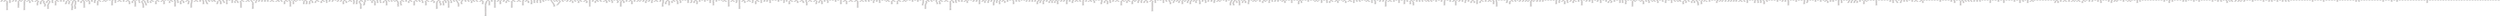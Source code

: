 digraph G
{
"contig-2275" [ label ="contig-2275,2459" style="filled" fillcolor="white" ];
"contig-2275" -> "contig-503" [label="-99,15" color="red" ];
"contig-46" [ label ="contig-46,2938" style="filled" fillcolor="white" ];
"contig-46" -> "contig-908" [label="-99,15" color="black" ];
"contig-46" -> "contig-1125" [label="-99,17" color="red" ];
"contig-784" [ label ="contig-784,1439" style="filled" fillcolor="white" ];
"contig-784" -> "contig-1936" [label="-99,14" color="black" ];
"contig-95" [ label ="contig-95,873" style="filled" fillcolor="white" ];
"contig-95" -> "contig-1990" [label="-99,17" color="red" ];
"contig-1468" [ label ="contig-1468,1863" style="filled" fillcolor="white" ];
"contig-1468" -> "contig-719" [label="-99,10" color="black" ];
"contig-779" [ label ="contig-779,2250" style="filled" fillcolor="white" ];
"contig-779" -> "contig-1971" [label="-99,22" color="red" ];
"contig-779" -> "contig-724" [label="-99,26" color="black" ];
"contig-2415" [ label ="contig-2415,961" style="filled" fillcolor="white" ];
"contig-2385" [ label ="contig-2385,1290" style="filled" fillcolor="white" ];
"contig-2385" -> "contig-1540" [label="-99,24" color="red" ];
"contig-1671" [ label ="contig-1671,1099" style="filled" fillcolor="white" ];
"contig-1671" -> "contig-2176" [label="-94,17" color="black" ];
"contig-1671" -> "contig-999" [label="-99,14" color="red" ];
"contig-413" [ label ="contig-413,2624" style="filled" fillcolor="white" ];
"contig-413" -> "contig-890" [label="-46,17" color="black" ];
"contig-323" [ label ="contig-323,1264" style="filled" fillcolor="white" ];
"contig-323" -> "contig-2250" [label="-94,14" color="black" ];
"contig-323" -> "contig-1054" [label="-99,19" color="red" ];
"contig-1499" [ label ="contig-1499,2746" style="filled" fillcolor="white" ];
"contig-1499" -> "contig-1752" [label="-99,16" color="red" ];
"contig-1499" -> "contig-1611" [label="-99,16" color="black" ];
"contig-633" [ label ="contig-633,1231" style="filled" fillcolor="white" ];
"contig-633" -> "contig-2465" [label="-99,14" color="red" ];
"contig-633" -> "contig-306" [label="-99,12" color="black" ];
"contig-1874" [ label ="contig-1874,739" style="filled" fillcolor="white" ];
"contig-1874" -> "contig-1952" [label="-99,12" color="black" ];
"contig-2503" [ label ="contig-2503,1643" style="filled" fillcolor="white" ];
"contig-2503" -> "contig-184" [label="-99,14" color="red" ];
"contig-2503" -> "contig-402" [label="-99,22" color="black" ];
"contig-2068" [ label ="contig-2068,4690" style="filled" fillcolor="white" ];
"contig-2068" -> "contig-1511" [label="-99,12" color="black" ];
"contig-425" [ label ="contig-425,4737" style="filled" fillcolor="white" ];
"contig-425" -> "contig-941" [label="-99,11" color="red" ];
"contig-451" [ label ="contig-451,2122" style="filled" fillcolor="white" ];
"contig-451" -> "contig-1829" [label="-99,10" color="black" ];
"contig-451" -> "contig-2382" [label="-99,17" color="red" ];
"contig-1076" [ label ="contig-1076,1125" style="filled" fillcolor="white" ];
"contig-1567" [ label ="contig-1567,5250" style="filled" fillcolor="white" ];
"contig-1567" -> "contig-399" [label="-99,19" color="black" ];
"contig-1567" -> "contig-2418" [label="-99,16" color="red" ];
"contig-2303" [ label ="contig-2303,1472" style="filled" fillcolor="white" ];
"contig-2303" -> "contig-1565" [label="-93,13" color="red" ];
"contig-2186" [ label ="contig-2186,995" style="filled" fillcolor="white" ];
"contig-2186" -> "contig-2114" [label="-99,11" color="black" ];
"contig-2186" -> "contig-2245" [label="-99,15" color="red" ];
"contig-899" [ label ="contig-899,1829" style="filled" fillcolor="white" ];
"contig-1518" [ label ="contig-1518,517" style="filled" fillcolor="white" ];
"contig-1518" -> "contig-827" [label="-99,10" color="red" ];
"contig-1518" -> "contig-301" [label="-99,12" color="black" ];
"contig-2445" [ label ="contig-2445,2298" style="filled" fillcolor="white" ];
"contig-2445" -> "contig-2052" [label="-99,11" color="black" ];
"contig-555" [ label ="contig-555,5520" style="filled" fillcolor="white" ];
"contig-555" -> "contig-403" [label="-99,19" color="black" ];
"contig-983" [ label ="contig-983,3143" style="filled" fillcolor="white" ];
"contig-983" -> "contig-585" [label="-99,19" color="black" ];
"contig-983" -> "contig-89" [label="-95,11" color="red" ];
"contig-611" [ label ="contig-611,1018" style="filled" fillcolor="white" ];
"contig-611" -> "contig-2212" [label="-99,14" color="red" ];
"contig-611" -> "contig-1313" [label="-99,14" color="black" ];
"contig-2035" [ label ="contig-2035,1291" style="filled" fillcolor="white" ];
"contig-1014" [ label ="contig-1014,2480" style="filled" fillcolor="white" ];
"contig-1548" [ label ="contig-1548,786" style="filled" fillcolor="white" ];
"contig-1548" -> "contig-1053" [label="-99,14" color="black" ];
"contig-2227" [ label ="contig-2227,2433" style="filled" fillcolor="white" ];
"contig-2227" -> "contig-274" [label="-99,14" color="red" ];
"contig-2253" [ label ="contig-2253,2140" style="filled" fillcolor="white" ];
"contig-2253" -> "contig-1027" [label="-99,12" color="black" ];
"contig-2253" -> "contig-1266" [label="-99,11" color="red" ];
"contig-227" [ label ="contig-227,4080" style="filled" fillcolor="white" ];
"contig-227" -> "contig-830" [label="-97,20" color="red" ];
"contig-1726" [ label ="contig-1726,706" style="filled" fillcolor="white" ];
"contig-1726" -> "contig-1850" [label="-99,11" color="red" ];
"contig-1726" -> "contig-1731" [label="-99,16" color="black" ];
"contig-935" [ label ="contig-935,912" style="filled" fillcolor="white" ];
"contig-935" -> "contig-1798" [label="-99,10" color="black" ];
"contig-935" -> "contig-263" [label="-99,10" color="red" ];
"contig-481" [ label ="contig-481,4102" style="filled" fillcolor="white" ];
"contig-1179" [ label ="contig-1179,1184" style="filled" fillcolor="white" ];
"contig-1179" -> "contig-2" [label="-99,16" color="red" ];
"contig-239" [ label ="contig-239,1982" style="filled" fillcolor="white" ];
"contig-239" -> "contig-1749" [label="-99,20" color="black" ];
"contig-239" -> "contig-512" [label="-99,12" color="red" ];
"contig-371" [ label ="contig-371,2238" style="filled" fillcolor="white" ];
"contig-371" -> "contig-572" [label="-88,13" color="black" ];
"contig-2017" [ label ="contig-2017,631" style="filled" fillcolor="white" ];
"contig-2017" -> "contig-770" [label="-99,12" color="red" ];
"contig-2017" -> "contig-1060" [label="-39,14" color="black" ];
"contig-1148" [ label ="contig-1148,555" style="filled" fillcolor="white" ];
"contig-1148" -> "contig-244" [label="-91,14" color="black" ];
"contig-1148" -> "contig-717" [label="-99,13" color="red" ];
"contig-2116" [ label ="contig-2116,5207" style="filled" fillcolor="white" ];
"contig-2116" -> "contig-856" [label="-99,17" color="black" ];
"contig-2116" -> "contig-552" [label="-99,23" color="red" ];
"contig-1302" [ label ="contig-1302,719" style="filled" fillcolor="white" ];
"contig-1744" [ label ="contig-1744,1013" style="filled" fillcolor="white" ];
"contig-1224" [ label ="contig-1224,6433" style="filled" fillcolor="white" ];
"contig-1224" -> "contig-109" [label="-99,17" color="black" ];
"contig-1224" -> "contig-662" [label="-99,11" color="red" ];
"contig-535" [ label ="contig-535,2504" style="filled" fillcolor="white" ];
"contig-535" -> "contig-2462" [label="-99,15" color="black" ];
"contig-913" [ label ="contig-913,1746" style="filled" fillcolor="white" ];
"contig-913" -> "contig-1515" [label="-99,21" color="red" ];
"contig-1787" [ label ="contig-1787,1403" style="filled" fillcolor="white" ];
"contig-1787" -> "contig-229" [label="-99,19" color="red" ];
"contig-1787" -> "contig-620" [label="-80,15" color="black" ];
"contig-1279" [ label ="contig-1279,4670" style="filled" fillcolor="white" ];
"contig-1279" -> "contig-341" [label="-99,12" color="black" ];
"contig-1279" -> "contig-2215" [label="-90,14" color="red" ];
"contig-105" [ label ="contig-105,1813" style="filled" fillcolor="white" ];
"contig-105" -> "contig-1554" [label="-99,19" color="red" ];
"contig-1754" [ label ="contig-1754,1255" style="filled" fillcolor="white" ];
"contig-1754" -> "contig-2002" [label="-99,12" color="red" ];
"contig-687" [ label ="contig-687,2074" style="filled" fillcolor="white" ];
"contig-687" -> "contig-1353" [label="-99,17" color="red" ];
"contig-687" -> "contig-309" [label="-99,12" color="black" ];
"contig-1860" [ label ="contig-1860,1982" style="filled" fillcolor="white" ];
"contig-1860" -> "contig-1150" [label="-99,18" color="red" ];
"contig-767" [ label ="contig-767,585" style="filled" fillcolor="white" ];
"contig-767" -> "contig-898" [label="-94,11" color="red" ];
"contig-643" [ label ="contig-643,675" style="filled" fillcolor="white" ];
"contig-643" -> "contig-2188" [label="-99,27" color="black" ];
"contig-1324" [ label ="contig-1324,3546" style="filled" fillcolor="white" ];
"contig-1324" -> "contig-295" [label="-99,16" color="black" ];
"contig-1810" [ label ="contig-1810,1602" style="filled" fillcolor="white" ];
"contig-1810" -> "contig-197" [label="-91,10" color="red" ];
"contig-1810" -> "contig-2431" [label="-99,20" color="black" ];
"contig-1691" [ label ="contig-1691,2258" style="filled" fillcolor="white" ];
"contig-1691" -> "contig-262" [label="-86,14" color="black" ];
"contig-1691" -> "contig-954" [label="-99,21" color="red" ];
"contig-1483" [ label ="contig-1483,1622" style="filled" fillcolor="white" ];
"contig-2333" [ label ="contig-2333,584" style="filled" fillcolor="white" ];
"contig-2333" -> "contig-1763" [label="-99,15" color="black" ];
"contig-2333" -> "contig-2453" [label="-99,10" color="red" ];
"contig-1206" [ label ="contig-1206,1308" style="filled" fillcolor="white" ];
"contig-1206" -> "contig-474" [label="-99,16" color="black" ];
"contig-1206" -> "contig-1682" [label="-66,14" color="red" ];
"contig-433" [ label ="contig-433,1968" style="filled" fillcolor="white" ];
"contig-433" -> "contig-912" [label="-99,12" color="red" ];
"contig-1589" [ label ="contig-1589,1709" style="filled" fillcolor="white" ];
"contig-1589" -> "contig-1531" [label="-99,18" color="black" ];
"contig-2325" [ label ="contig-2325,655" style="filled" fillcolor="white" ];
"contig-2325" -> "contig-914" [label="-99,10" color="red" ];
"contig-2081" [ label ="contig-2081,6237" style="filled" fillcolor="white" ];
"contig-2045" [ label ="contig-2045,644" style="filled" fillcolor="white" ];
"contig-2045" -> "contig-2458" [label="-99,11" color="black" ];
"contig-1836" [ label ="contig-1836,1077" style="filled" fillcolor="white" ];
"contig-1836" -> "contig-167" [label="-99,15" color="black" ];
"contig-1836" -> "contig-917" [label="-93,16" color="red" ];
"contig-845" [ label ="contig-845,806" style="filled" fillcolor="white" ];
"contig-845" -> "contig-2376" [label="-99,18" color="black" ];
"contig-845" -> "contig-1779" [label="-87,15" color="red" ];
"contig-1388" [ label ="contig-1388,1903" style="filled" fillcolor="white" ];
"contig-1388" -> "contig-2140" [label="-99,14" color="black" ];
"contig-1388" -> "contig-484" [label="-99,17" color="red" ];
"contig-961" [ label ="contig-961,2464" style="filled" fillcolor="white" ];
"contig-961" -> "contig-867" [label="-99,16" color="black" ];
"contig-1635" [ label ="contig-1635,900" style="filled" fillcolor="white" ];
"contig-2231" [ label ="contig-2231,974" style="filled" fillcolor="white" ];
"contig-2231" -> "contig-432" [label="-99,14" color="red" ];
"contig-157" [ label ="contig-157,1850" style="filled" fillcolor="white" ];
"contig-157" -> "contig-58" [label="-94,16" color="black" ];
"contig-1987" [ label ="contig-1987,785" style="filled" fillcolor="white" ];
"contig-1987" -> "contig-2414" [label="-99,16" color="red" ];
"contig-1397" [ label ="contig-1397,1589" style="filled" fillcolor="white" ];
"contig-1397" -> "contig-1064" [label="-99,15" color="black" ];
"contig-735" [ label ="contig-735,2543" style="filled" fillcolor="white" ];
"contig-735" -> "contig-1210" [label="-87,12" color="black" ];
"contig-1296" [ label ="contig-1296,1154" style="filled" fillcolor="white" ];
"contig-1296" -> "contig-734" [label="-99,14" color="black" ];
"contig-1296" -> "contig-1039" [label="-99,19" color="red" ];
"contig-1354" [ label ="contig-1354,1818" style="filled" fillcolor="white" ];
"contig-1354" -> "contig-1613" [label="-99,16" color="black" ];
"contig-1354" -> "contig-2388" [label="-95,13" color="red" ];
"contig-2349" [ label ="contig-2349,724" style="filled" fillcolor="white" ];
"contig-2349" -> "contig-1265" [label="-93,14" color="black" ];
"contig-353" [ label ="contig-353,3145" style="filled" fillcolor="white" ];
"contig-353" -> "contig-1884" [label="-96,10" color="black" ];
"contig-353" -> "contig-2386" [label="-99,14" color="red" ];
"contig-1252" [ label ="contig-1252,2184" style="filled" fillcolor="white" ];
"contig-1252" -> "contig-1182" [label="-94,15" color="black" ];
"contig-1532" [ label ="contig-1532,771" style="filled" fillcolor="white" ];
"contig-829" [ label ="contig-829,8745" style="filled" fillcolor="white" ];
"contig-829" -> "contig-421" [label="-93,17" color="black" ];
"contig-829" -> "contig-2233" [label="-99,17" color="red" ];
"contig-135" [ label ="contig-135,2410" style="filled" fillcolor="white" ];
"contig-1443" [ label ="contig-1443,1069" style="filled" fillcolor="white" ];
"contig-757" [ label ="contig-757,8090" style="filled" fillcolor="white" ];
"contig-2295" [ label ="contig-2295,1213" style="filled" fillcolor="white" ];
"contig-2295" -> "contig-1255" [label="-99,19" color="black" ];
"contig-2295" -> "contig-120" [label="-99,11" color="red" ];
"contig-2137" [ label ="contig-2137,736" style="filled" fillcolor="white" ];
"contig-2137" -> "contig-22" [label="-99,15" color="black" ];
"contig-2137" -> "contig-1922" [label="-99,14" color="red" ];
"contig-1760" [ label ="contig-1760,1572" style="filled" fillcolor="white" ];
"contig-1760" -> "contig-2345" [label="-99,15" color="black" ];
"contig-1760" -> "contig-1062" [label="-99,19" color="red" ];
"contig-81" [ label ="contig-81,3273" style="filled" fillcolor="white" ];
"contig-81" -> "contig-1189" [label="-99,16" color="black" ];
"contig-81" -> "contig-1054" [label="-99,19" color="red" ];
"contig-655" [ label ="contig-655,3567" style="filled" fillcolor="white" ];
"contig-655" -> "contig-1035" [label="-99,17" color="red" ];
"contig-655" -> "contig-959" [label="-99,18" color="black" ];
"contig-1050" [ label ="contig-1050,1520" style="filled" fillcolor="white" ];
"contig-1050" -> "contig-1764" [label="-99,21" color="black" ];
"contig-403" [ label ="contig-403,1964" style="filled" fillcolor="white" ];
"contig-403" -> "contig-2483" [label="-99,10" color="red" ];
"contig-403" -> "contig-555" [label="-99,19" color="black" ];
"contig-1687" [ label ="contig-1687,866" style="filled" fillcolor="white" ];
"contig-1687" -> "contig-1610" [label="-99,13" color="black" ];
"contig-1461" [ label ="contig-1461,4529" style="filled" fillcolor="white" ];
"contig-1461" -> "contig-969" [label="-99,18" color="black" ];
"contig-2513" [ label ="contig-2513,839" style="filled" fillcolor="white" ];
"contig-2513" -> "contig-783" [label="-99,18" color="red" ];
"contig-2513" -> "contig-2083" [label="-99,10" color="black" ];
"contig-1975" [ label ="contig-1975,1237" style="filled" fillcolor="white" ];
"contig-53" [ label ="contig-53,1376" style="filled" fillcolor="white" ];
"contig-53" -> "contig-2038" [label="-99,18" color="red" ];
"contig-519" [ label ="contig-519,3734" style="filled" fillcolor="white" ];
"contig-519" -> "contig-1962" [label="-99,16" color="red" ];
"contig-2155" [ label ="contig-2155,1034" style="filled" fillcolor="white" ];
"contig-2155" -> "contig-1574" [label="-99,19" color="black" ];
"contig-2155" -> "contig-594" [label="-98,15" color="red" ];
"contig-623" [ label ="contig-623,1766" style="filled" fillcolor="white" ];
"contig-623" -> "contig-170" [label="-99,14" color="black" ];
"contig-623" -> "contig-690" [label="-99,14" color="red" ];
"contig-2198" [ label ="contig-2198,2312" style="filled" fillcolor="white" ];
"contig-2198" -> "contig-1466" [label="-99,13" color="black" ];
"contig-11" [ label ="contig-11,1377" style="filled" fillcolor="white" ];
"contig-11" -> "contig-948" [label="-99,15" color="red" ];
"contig-2143" [ label ="contig-2143,1698" style="filled" fillcolor="white" ];
"contig-2143" -> "contig-1785" [label="-99,15" color="black" ];
"contig-2143" -> "contig-284" [label="-99,15" color="red" ];
"contig-1104" [ label ="contig-1104,1009" style="filled" fillcolor="white" ];
"contig-1104" -> "contig-1821" [label="-99,15" color="red" ];
"contig-2053" [ label ="contig-2053,1593" style="filled" fillcolor="white" ];
"contig-892" [ label ="contig-892,1290" style="filled" fillcolor="white" ];
"contig-2201" [ label ="contig-2201,1349" style="filled" fillcolor="white" ];
"contig-2201" -> "contig-1394" [label="-99,21" color="black" ];
"contig-2201" -> "contig-2464" [label="-99,15" color="red" ];
"contig-2308" [ label ="contig-2308,2940" style="filled" fillcolor="white" ];
"contig-2308" -> "contig-214" [label="-99,12" color="black" ];
"contig-605" [ label ="contig-605,1126" style="filled" fillcolor="white" ];
"contig-605" -> "contig-1171" [label="-99,17" color="black" ];
"contig-187" [ label ="contig-187,1023" style="filled" fillcolor="white" ];
"contig-187" -> "contig-2120" [label="-99,13" color="black" ];
"contig-187" -> "contig-195" [label="-98,25" color="red" ];
"contig-2021" [ label ="contig-2021,792" style="filled" fillcolor="white" ];
"contig-2021" -> "contig-747" [label="-99,14" color="black" ];
"contig-9" [ label ="contig-9,792" style="filled" fillcolor="white" ];
"contig-9" -> "contig-2152" [label="-99,13" color="red" ];
"contig-1034" [ label ="contig-1034,758" style="filled" fillcolor="white" ];
"contig-1062" [ label ="contig-1062,4480" style="filled" fillcolor="white" ];
"contig-1062" -> "contig-1760" [label="-99,19" color="black" ];
"contig-2243" [ label ="contig-2243,3010" style="filled" fillcolor="white" ];
"contig-2243" -> "contig-2272" [label="-99,15" color="black" ];
"contig-2243" -> "contig-688" [label="-99,21" color="red" ];
"contig-988" [ label ="contig-988,2141" style="filled" fillcolor="white" ];
"contig-988" -> "contig-419" [label="-95,14" color="black" ];
"contig-988" -> "contig-2129" [label="-99,16" color="red" ];
"contig-866" [ label ="contig-866,873" style="filled" fillcolor="white" ];
"contig-866" -> "contig-37" [label="-99,20" color="red" ];
"contig-2482" [ label ="contig-2482,1849" style="filled" fillcolor="white" ];
"contig-2482" -> "contig-1848" [label="-96,12" color="black" ];
"contig-2482" -> "contig-659" [label="-99,11" color="red" ];
"contig-479" [ label ="contig-479,1548" style="filled" fillcolor="white" ];
"contig-479" -> "contig-282" [label="-99,19" color="black" ];
"contig-479" -> "contig-1328" [label="-99,16" color="red" ];
"contig-592" [ label ="contig-592,1636" style="filled" fillcolor="white" ];
"contig-592" -> "contig-938" [label="-98,13" color="black" ];
"contig-1616" [ label ="contig-1616,680" style="filled" fillcolor="white" ];
"contig-1616" -> "contig-128" [label="-99,14" color="red" ];
"contig-1368" [ label ="contig-1368,1050" style="filled" fillcolor="white" ];
"contig-1368" -> "contig-630" [label="-99,14" color="black" ];
"contig-1368" -> "contig-2443" [label="-99,14" color="red" ];
"contig-349" [ label ="contig-349,1151" style="filled" fillcolor="white" ];
"contig-349" -> "contig-2502" [label="-99,16" color="black" ];
"contig-349" -> "contig-1503" [label="-99,12" color="red" ];
"contig-1270" [ label ="contig-1270,1843" style="filled" fillcolor="white" ];
"contig-1270" -> "contig-2343" [label="-99,14" color="black" ];
"contig-1270" -> "contig-1517" [label="-99,17" color="red" ];
"contig-1506" [ label ="contig-1506,4121" style="filled" fillcolor="white" ];
"contig-1506" -> "contig-209" [label="-99,17" color="black" ];
"contig-1506" -> "contig-1674" [label="-99,12" color="red" ];
"contig-260" [ label ="contig-260,1176" style="filled" fillcolor="white" ];
"contig-260" -> "contig-2268" [label="-99,14" color="red" ];
"contig-260" -> "contig-2050" [label="-99,12" color="black" ];
"contig-1172" [ label ="contig-1172,1240" style="filled" fillcolor="white" ];
"contig-1172" -> "contig-1678" [label="-95,14" color="red" ];
"contig-1232" [ label ="contig-1232,875" style="filled" fillcolor="white" ];
"contig-1232" -> "contig-871" [label="-70,14" color="black" ];
"contig-1732" [ label ="contig-1732,715" style="filled" fillcolor="white" ];
"contig-1732" -> "contig-1258" [label="-99,17" color="black" ];
"contig-270" [ label ="contig-270,2856" style="filled" fillcolor="white" ];
"contig-270" -> "contig-705" [label="-99,14" color="black" ];
"contig-2394" [ label ="contig-2394,1465" style="filled" fillcolor="white" ];
"contig-1309" [ label ="contig-1309,1430" style="filled" fillcolor="white" ];
"contig-1309" -> "contig-1208" [label="-99,16" color="red" ];
"contig-1186" [ label ="contig-1186,2950" style="filled" fillcolor="white" ];
"contig-1186" -> "contig-316" [label="-99,13" color="black" ];
"contig-1512" [ label ="contig-1512,2068" style="filled" fillcolor="white" ];
"contig-1512" -> "contig-648" [label="-96,11" color="red" ];
"contig-777" [ label ="contig-777,1687" style="filled" fillcolor="white" ];
"contig-945" [ label ="contig-945,927" style="filled" fillcolor="white" ];
"contig-945" -> "contig-548" [label="-99,13" color="black" ];
"contig-945" -> "contig-629" [label="-99,11" color="red" ];
"contig-1664" [ label ="contig-1664,897" style="filled" fillcolor="white" ];
"contig-1664" -> "contig-1339" [label="-99,15" color="red" ];
"contig-1905" [ label ="contig-1905,1949" style="filled" fillcolor="white" ];
"contig-1905" -> "contig-1693" [label="-99,11" color="red" ];
"contig-1905" -> "contig-825" [label="-99,15" color="black" ];
"contig-1044" [ label ="contig-1044,2098" style="filled" fillcolor="white" ];
"contig-1044" -> "contig-1334" [label="-25,10" color="red" ];
"contig-1044" -> "contig-978" [label="-99,15" color="black" ];
"contig-2466" [ label ="contig-2466,442" style="filled" fillcolor="white" ];
"contig-2466" -> "contig-1345" [label="-99,12" color="black" ];
"contig-2466" -> "contig-861" [label="-99,14" color="red" ];
"contig-419" [ label ="contig-419,1234" style="filled" fillcolor="white" ];
"contig-419" -> "contig-988" [label="-95,14" color="red" ];
"contig-419" -> "contig-13" [label="-99,14" color="black" ];
"contig-1869" [ label ="contig-1869,4587" style="filled" fillcolor="white" ];
"contig-1869" -> "contig-657" [label="-99,13" color="black" ];
"contig-1493" [ label ="contig-1493,1630" style="filled" fillcolor="white" ];
"contig-1493" -> "contig-2095" [label="-99,15" color="black" ];
"contig-1214" [ label ="contig-1214,1797" style="filled" fillcolor="white" ];
"contig-1214" -> "contig-575" [label="-99,14" color="black" ];
"contig-1214" -> "contig-2494" [label="-99,16" color="red" ];
"contig-61" [ label ="contig-61,1057" style="filled" fillcolor="white" ];
"contig-2472" [ label ="contig-2472,2475" style="filled" fillcolor="white" ];
"contig-2472" -> "contig-2320" [label="-99,15" color="black" ];
"contig-562" [ label ="contig-562,6225" style="filled" fillcolor="white" ];
"contig-562" -> "contig-1866" [label="-98,16" color="red" ];
"contig-2171" [ label ="contig-2171,2838" style="filled" fillcolor="white" ];
"contig-2171" -> "contig-238" [label="-99,14" color="red" ];
"contig-2171" -> "contig-1079" [label="-99,13" color="black" ];
"contig-2075" [ label ="contig-2075,1588" style="filled" fillcolor="white" ];
"contig-2075" -> "contig-1792" [label="-95,16" color="red" ];
"contig-2075" -> "contig-2433" [label="-99,15" color="black" ];
"contig-438" [ label ="contig-438,467" style="filled" fillcolor="white" ];
"contig-438" -> "contig-1308" [label="-99,10" color="black" ];
"contig-438" -> "contig-531" [label="-99,11" color="red" ];
"contig-2088" [ label ="contig-2088,2607" style="filled" fillcolor="white" ];
"contig-2088" -> "contig-904" [label="-99,13" color="red" ];
"contig-1576" [ label ="contig-1576,1417" style="filled" fillcolor="white" ];
"contig-1576" -> "contig-2229" [label="-99,13" color="black" ];
"contig-1576" -> "contig-1463" [label="-99,13" color="red" ];
"contig-171" [ label ="contig-171,4961" style="filled" fillcolor="white" ];
"contig-171" -> "contig-2345" [label="-99,11" color="black" ];
"contig-975" [ label ="contig-975,700" style="filled" fillcolor="white" ];
"contig-975" -> "contig-732" [label="-99,11" color="red" ];
"contig-2450" [ label ="contig-2450,4499" style="filled" fillcolor="white" ];
"contig-2450" -> "contig-1497" [label="-99,14" color="black" ];
"contig-540" [ label ="contig-540,1970" style="filled" fillcolor="white" ];
"contig-540" -> "contig-1660" [label="-99,15" color="black" ];
"contig-540" -> "contig-1557" [label="-99,13" color="red" ];
"contig-705" [ label ="contig-705,785" style="filled" fillcolor="white" ];
"contig-705" -> "contig-270" [label="-99,14" color="red" ];
"contig-705" -> "contig-2187" [label="-99,12" color="black" ];
"contig-806" [ label ="contig-806,2340" style="filled" fillcolor="white" ];
"contig-806" -> "contig-2419" [label="-99,17" color="red" ];
"contig-2019" [ label ="contig-2019,5298" style="filled" fillcolor="white" ];
"contig-2019" -> "contig-1230" [label="-91,14" color="red" ];
"contig-928" [ label ="contig-928,834" style="filled" fillcolor="white" ];
"contig-928" -> "contig-1434" [label="-99,16" color="black" ];
"contig-928" -> "contig-2346" [label="-99,13" color="red" ];
"contig-1264" [ label ="contig-1264,867" style="filled" fillcolor="white" ];
"contig-1264" -> "contig-1045" [label="-96,13" color="black" ];
"contig-1425" [ label ="contig-1425,3578" style="filled" fillcolor="white" ];
"contig-1146" [ label ="contig-1146,1464" style="filled" fillcolor="white" ];
"contig-1146" -> "contig-164" [label="-99,17" color="red" ];
"contig-1146" -> "contig-1678" [label="-99,21" color="black" ];
"contig-145" [ label ="contig-145,1595" style="filled" fillcolor="white" ];
"contig-1995" [ label ="contig-1995,844" style="filled" fillcolor="white" ];
"contig-1995" -> "contig-1241" [label="-99,17" color="red" ];
"contig-115" [ label ="contig-115,1424" style="filled" fillcolor="white" ];
"contig-2346" [ label ="contig-2346,1010" style="filled" fillcolor="white" ];
"contig-2346" -> "contig-928" [label="-99,13" color="red" ];
"contig-2346" -> "contig-195" [label="-93,20" color="black" ];
"contig-919" [ label ="contig-919,840" style="filled" fillcolor="white" ];
"contig-919" -> "contig-1659" [label="-99,13" color="black" ];
"contig-919" -> "contig-2324" [label="-99,11" color="red" ];
"contig-727" [ label ="contig-727,1267" style="filled" fillcolor="white" ];
"contig-727" -> "contig-972" [label="-94,13" color="black" ];
"contig-1895" [ label ="contig-1895,2301" style="filled" fillcolor="white" ];
"contig-1895" -> "contig-1380" [label="-98,15" color="red" ];
"contig-2107" [ label ="contig-2107,710" style="filled" fillcolor="white" ];
"contig-1313" [ label ="contig-1313,2455" style="filled" fillcolor="white" ];
"contig-1313" -> "contig-611" [label="-99,14" color="red" ];
"contig-820" [ label ="contig-820,2225" style="filled" fillcolor="white" ];
"contig-820" -> "contig-2034" [label="-99,24" color="red" ];
"contig-1858" [ label ="contig-1858,1377" style="filled" fillcolor="white" ];
"contig-1858" -> "contig-2093" [label="-99,14" color="red" ];
"contig-1858" -> "contig-791" [label="-99,16" color="black" ];
"contig-314" [ label ="contig-314,2065" style="filled" fillcolor="white" ];
"contig-314" -> "contig-1075" [label="-99,17" color="black" ];
"contig-649" [ label ="contig-649,1921" style="filled" fillcolor="white" ];
"contig-1796" [ label ="contig-1796,681" style="filled" fillcolor="white" ];
"contig-1796" -> "contig-1168" [label="-99,13" color="black" ];
"contig-1796" -> "contig-792" [label="-99,14" color="red" ];
"contig-1650" [ label ="contig-1650,3412" style="filled" fillcolor="white" ];
"contig-1650" -> "contig-1056" [label="-99,18" color="black" ];
"contig-1650" -> "contig-732" [label="-99,18" color="red" ];
"contig-2400" [ label ="contig-2400,965" style="filled" fillcolor="white" ];
"contig-2400" -> "contig-2074" [label="-88,14" color="black" ];
"contig-2400" -> "contig-1481" [label="-94,18" color="red" ];
"contig-510" [ label ="contig-510,1809" style="filled" fillcolor="white" ];
"contig-510" -> "contig-810" [label="-99,23" color="red" ];
"contig-1475" [ label ="contig-1475,2552" style="filled" fillcolor="white" ];
"contig-1475" -> "contig-70" [label="-94,17" color="black" ];
"contig-791" [ label ="contig-791,2176" style="filled" fillcolor="white" ];
"contig-791" -> "contig-2266" [label="-99,17" color="black" ];
"contig-791" -> "contig-1858" [label="-99,16" color="red" ];
"contig-1208" [ label ="contig-1208,642" style="filled" fillcolor="white" ];
"contig-1208" -> "contig-2189" [label="-99,17" color="red" ];
"contig-1208" -> "contig-1309" [label="-99,16" color="black" ];
"contig-1331" [ label ="contig-1331,1783" style="filled" fillcolor="white" ];
"contig-1331" -> "contig-2203" [label="-95,10" color="black" ];
"contig-1331" -> "contig-2032" [label="-99,13" color="red" ];
"contig-1805" [ label ="contig-1805,1294" style="filled" fillcolor="white" ];
"contig-1805" -> "contig-570" [label="-99,10" color="black" ];
"contig-332" [ label ="contig-332,4255" style="filled" fillcolor="white" ];
"contig-332" -> "contig-2286" [label="-99,20" color="black" ];
"contig-332" -> "contig-2149" [label="-99,20" color="red" ];
"contig-1136" [ label ="contig-1136,2926" style="filled" fillcolor="white" ];
"contig-1136" -> "contig-343" [label="-97,10" color="black" ];
"contig-444" [ label ="contig-444,2629" style="filled" fillcolor="white" ];
"contig-444" -> "contig-1507" [label="-88,17" color="black" ];
"contig-2094" [ label ="contig-2094,1141" style="filled" fillcolor="white" ];
"contig-197" [ label ="contig-197,4014" style="filled" fillcolor="white" ];
"contig-197" -> "contig-1810" [label="-91,10" color="red" ];
"contig-1827" [ label ="contig-1827,1195" style="filled" fillcolor="white" ];
"contig-1827" -> "contig-1293" [label="-99,18" color="black" ];
"contig-992" [ label ="contig-992,2937" style="filled" fillcolor="white" ];
"contig-850" [ label ="contig-850,1877" style="filled" fillcolor="white" ];
"contig-850" -> "contig-1367" [label="-99,13" color="red" ];
"contig-850" -> "contig-839" [label="-99,15" color="black" ];
"contig-1706" [ label ="contig-1706,3503" style="filled" fillcolor="white" ];
"contig-1706" -> "contig-1342" [label="-99,17" color="black" ];
"contig-298" [ label ="contig-298,3058" style="filled" fillcolor="white" ];
"contig-298" -> "contig-106" [label="-34,14" color="red" ];
"contig-298" -> "contig-1051" [label="-99,13" color="black" ];
"contig-2028" [ label ="contig-2028,2926" style="filled" fillcolor="white" ];
"contig-2028" -> "contig-2210" [label="-99,11" color="black" ];
"contig-0" [ label ="contig-0,956" style="filled" fillcolor="white" ];
"contig-0" -> "contig-299" [label="-14,11" color="red" ];
"contig-0" -> "contig-114" [label="-99,11" color="black" ];
"contig-1415" [ label ="contig-1415,1530" style="filled" fillcolor="white" ];
"contig-1620" [ label ="contig-1620,5046" style="filled" fillcolor="white" ];
"contig-1620" -> "contig-496" [label="-99,16" color="red" ];
"contig-392" [ label ="contig-392,2915" style="filled" fillcolor="white" ];
"contig-392" -> "contig-603" [label="-91,10" color="red" ];
"contig-956" [ label ="contig-956,972" style="filled" fillcolor="white" ];
"contig-956" -> "contig-1517" [label="-99,13" color="red" ];
"contig-1719" [ label ="contig-1719,2450" style="filled" fillcolor="white" ];
"contig-1719" -> "contig-1428" [label="-99,14" color="black" ];
"contig-1025" [ label ="contig-1025,4562" style="filled" fillcolor="white" ];
"contig-1025" -> "contig-1128" [label="-81,21" color="black" ];
"contig-476" [ label ="contig-476,5197" style="filled" fillcolor="white" ];
"contig-476" -> "contig-1900" [label="-99,17" color="black" ];
"contig-1258" [ label ="contig-1258,4930" style="filled" fillcolor="white" ];
"contig-1258" -> "contig-1732" [label="-99,17" color="red" ];
"contig-1538" [ label ="contig-1538,3979" style="filled" fillcolor="white" ];
"contig-1538" -> "contig-706" [label="-97,17" color="red" ];
"contig-1538" -> "contig-2402" [label="-99,22" color="black" ];
"contig-216" [ label ="contig-216,833" style="filled" fillcolor="white" ];
"contig-216" -> "contig-162" [label="-99,18" color="red" ];
"contig-342" [ label ="contig-342,1801" style="filled" fillcolor="white" ];
"contig-342" -> "contig-1607" [label="-99,16" color="black" ];
"contig-342" -> "contig-244" [label="-98,12" color="red" ];
"contig-2496" [ label ="contig-2496,1131" style="filled" fillcolor="white" ];
"contig-2496" -> "contig-612" [label="-99,16" color="black" ];
"contig-586" [ label ="contig-586,3014" style="filled" fillcolor="white" ];
"contig-586" -> "contig-507" [label="-99,15" color="black" ];
"contig-586" -> "contig-1606" [label="-66,16" color="red" ];
"contig-759" [ label ="contig-759,1381" style="filled" fillcolor="white" ];
"contig-759" -> "contig-1294" [label="-99,13" color="black" ];
"contig-759" -> "contig-786" [label="-99,13" color="red" ];
"contig-1923" [ label ="contig-1923,1317" style="filled" fillcolor="white" ];
"contig-1923" -> "contig-1467" [label="-99,11" color="red" ];
"contig-1602" [ label ="contig-1602,1212" style="filled" fillcolor="white" ];
"contig-1602" -> "contig-450" [label="-99,12" color="black" ];
"contig-1509" [ label ="contig-1509,945" style="filled" fillcolor="white" ];
"contig-1509" -> "contig-2475" [label="-99,15" color="black" ];
"contig-1509" -> "contig-1949" [label="-99,14" color="red" ];
"contig-1239" [ label ="contig-1239,1361" style="filled" fillcolor="white" ];
"contig-1239" -> "contig-2225" [label="-99,13" color="red" ];
"contig-279" [ label ="contig-279,1134" style="filled" fillcolor="white" ];
"contig-2274" [ label ="contig-2274,1588" style="filled" fillcolor="white" ];
"contig-2274" -> "contig-1356" [label="-99,16" color="black" ];
"contig-2274" -> "contig-1574" [label="-99,12" color="red" ];
"contig-462" [ label ="contig-462,3602" style="filled" fillcolor="white" ];
"contig-462" -> "contig-450" [label="-99,10" color="black" ];
"contig-47" [ label ="contig-47,2176" style="filled" fillcolor="white" ];
"contig-47" -> "contig-867" [label="-99,10" color="black" ];
"contig-47" -> "contig-1854" [label="-96,15" color="red" ];
"contig-504" [ label ="contig-504,1461" style="filled" fillcolor="white" ];
"contig-1875" [ label ="contig-1875,2302" style="filled" fillcolor="white" ];
"contig-1875" -> "contig-1439" [label="-99,20" color="black" ];
"contig-2414" [ label ="contig-2414,2647" style="filled" fillcolor="white" ];
"contig-2414" -> "contig-1987" [label="-99,16" color="black" ];
"contig-1775" [ label ="contig-1775,1447" style="filled" fillcolor="white" ];
"contig-1775" -> "contig-49" [label="-99,11" color="red" ];
"contig-1672" [ label ="contig-1672,3585" style="filled" fillcolor="white" ];
"contig-1672" -> "contig-386" [label="-99,14" color="red" ];
"contig-1672" -> "contig-1514" [label="-99,17" color="black" ];
"contig-59" [ label ="contig-59,1071" style="filled" fillcolor="white" ];
"contig-59" -> "contig-485" [label="-99,22" color="red" ];
"contig-248" [ label ="contig-248,2707" style="filled" fillcolor="white" ];
"contig-2384" [ label ="contig-2384,1689" style="filled" fillcolor="white" ];
"contig-2384" -> "contig-1035" [label="-95,13" color="red" ];
"contig-412" [ label ="contig-412,928" style="filled" fillcolor="white" ];
"contig-412" -> "contig-167" [label="-84,14" color="black" ];
"contig-322" [ label ="contig-322,2307" style="filled" fillcolor="white" ];
"contig-322" -> "contig-246" [label="-99,17" color="black" ];
"contig-632" [ label ="contig-632,1626" style="filled" fillcolor="white" ];
"contig-2502" [ label ="contig-2502,1607" style="filled" fillcolor="white" ];
"contig-2502" -> "contig-1807" [label="-99,13" color="black" ];
"contig-2502" -> "contig-349" [label="-99,16" color="red" ];
"contig-2149" [ label ="contig-2149,2995" style="filled" fillcolor="white" ];
"contig-2149" -> "contig-332" [label="-99,20" color="black" ];
"contig-2149" -> "contig-2182" [label="-99,15" color="red" ];
"contig-2069" [ label ="contig-2069,4489" style="filled" fillcolor="white" ];
"contig-2069" -> "contig-1713" [label="-99,15" color="red" ];
"contig-422" [ label ="contig-422,1816" style="filled" fillcolor="white" ];
"contig-422" -> "contig-2063" [label="-99,20" color="black" ];
"contig-422" -> "contig-2358" [label="-99,13" color="red" ];
"contig-450" [ label ="contig-450,2953" style="filled" fillcolor="white" ];
"contig-450" -> "contig-1602" [label="-99,12" color="red" ];
"contig-450" -> "contig-462" [label="-99,10" color="black" ];
"contig-1077" [ label ="contig-1077,3748" style="filled" fillcolor="white" ];
"contig-1077" -> "contig-1681" [label="-99,14" color="black" ];
"contig-898" [ label ="contig-898,1153" style="filled" fillcolor="white" ];
"contig-898" -> "contig-69" [label="-99,19" color="red" ];
"contig-898" -> "contig-767" [label="-94,11" color="black" ];
"contig-2302" [ label ="contig-2302,3663" style="filled" fillcolor="white" ];
"contig-2302" -> "contig-407" [label="-99,11" color="red" ];
"contig-2185" [ label ="contig-2185,693" style="filled" fillcolor="white" ];
"contig-1959" [ label ="contig-1959,3194" style="filled" fillcolor="white" ];
"contig-2178" [ label ="contig-2178,627" style="filled" fillcolor="white" ];
"contig-2178" -> "contig-1392" [label="-99,10" color="red" ];
"contig-2178" -> "contig-1572" [label="-99,18" color="black" ];
"contig-982" [ label ="contig-982,2017" style="filled" fillcolor="white" ];
"contig-982" -> "contig-240" [label="-91,19" color="red" ];
"contig-178" [ label ="contig-178,3389" style="filled" fillcolor="white" ];
"contig-178" -> "contig-324" [label="-99,13" color="black" ];
"contig-178" -> "contig-1980" [label="-99,19" color="red" ];
"contig-2034" [ label ="contig-2034,1833" style="filled" fillcolor="white" ];
"contig-2034" -> "contig-820" [label="-99,24" color="black" ];
"contig-1015" [ label ="contig-1015,1032" style="filled" fillcolor="white" ];
"contig-1015" -> "contig-501" [label="-99,11" color="black" ];
"contig-1549" [ label ="contig-1549,1179" style="filled" fillcolor="white" ];
"contig-1549" -> "contig-336" [label="-99,12" color="black" ];
"contig-2252" [ label ="contig-2252,2738" style="filled" fillcolor="white" ];
"contig-2252" -> "contig-272" [label="-99,15" color="red" ];
"contig-2252" -> "contig-772" [label="-99,13" color="black" ];
"contig-1727" [ label ="contig-1727,2107" style="filled" fillcolor="white" ];
"contig-1727" -> "contig-477" [label="-98,11" color="red" ];
"contig-1727" -> "contig-365" [label="-99,26" color="black" ];
"contig-1439" [ label ="contig-1439,2628" style="filled" fillcolor="white" ];
"contig-1439" -> "contig-2067" [label="-99,17" color="red" ];
"contig-1439" -> "contig-1875" [label="-99,20" color="black" ];
"contig-936" [ label ="contig-936,3662" style="filled" fillcolor="white" ];
"contig-936" -> "contig-273" [label="-99,17" color="black" ];
"contig-482" [ label ="contig-482,3621" style="filled" fillcolor="white" ];
"contig-482" -> "contig-410" [label="-99,12" color="red" ];
"contig-482" -> "contig-1038" [label="-95,12" color="black" ];
"contig-1178" [ label ="contig-1178,4219" style="filled" fillcolor="white" ];
"contig-1178" -> "contig-275" [label="-97,12" color="black" ];
"contig-238" [ label ="contig-238,2293" style="filled" fillcolor="white" ];
"contig-238" -> "contig-2171" [label="-99,14" color="black" ];
"contig-238" -> "contig-2452" [label="-99,17" color="red" ];
"contig-2354" [ label ="contig-2354,1464" style="filled" fillcolor="white" ];
"contig-2354" -> "contig-1448" [label="-88,21" color="black" ];
"contig-1341" [ label ="contig-1341,705" style="filled" fillcolor="white" ];
"contig-1341" -> "contig-842" [label="-99,16" color="red" ];
"contig-1375" [ label ="contig-1375,2618" style="filled" fillcolor="white" ];
"contig-1375" -> "contig-136" [label="-99,18" color="red" ];
"contig-2016" [ label ="contig-2016,818" style="filled" fillcolor="white" ];
"contig-2016" -> "contig-2095" [label="-99,21" color="red" ];
"contig-2016" -> "contig-1542" [label="-99,16" color="black" ];
"contig-2117" [ label ="contig-2117,1463" style="filled" fillcolor="white" ];
"contig-2117" -> "contig-469" [label="-99,13" color="black" ];
"contig-2117" -> "contig-306" [label="-99,17" color="red" ];
"contig-1303" [ label ="contig-1303,2094" style="filled" fillcolor="white" ];
"contig-1085" [ label ="contig-1085,2753" style="filled" fillcolor="white" ];
"contig-2426" [ label ="contig-2426,2860" style="filled" fillcolor="white" ];
"contig-2426" -> "contig-1645" [label="-99,22" color="red" ];
"contig-1745" [ label ="contig-1745,442" style="filled" fillcolor="white" ];
"contig-1745" -> "contig-2" [label="-99,10" color="black" ];
"contig-1223" [ label ="contig-1223,3574" style="filled" fillcolor="white" ];
"contig-536" [ label ="contig-536,2900" style="filled" fillcolor="white" ];
"contig-536" -> "contig-16" [label="-99,21" color="red" ];
"contig-2280" [ label ="contig-2280,807" style="filled" fillcolor="white" ];
"contig-2280" -> "contig-2268" [label="-91,19" color="red" ];
"contig-2280" -> "contig-208" [label="-99,11" color="black" ];
"contig-2108" [ label ="contig-2108,575" style="filled" fillcolor="white" ];
"contig-2108" -> "contig-101" [label="-99,11" color="black" ];
"contig-684" [ label ="contig-684,1001" style="filled" fillcolor="white" ];
"contig-684" -> "contig-2278" [label="-99,10" color="red" ];
"contig-684" -> "contig-673" [label="-99,24" color="black" ];
"contig-104" [ label ="contig-104,3210" style="filled" fillcolor="white" ];
"contig-104" -> "contig-1209" [label="-99,26" color="black" ];
"contig-104" -> "contig-2059" [label="-99,18" color="red" ];
"contig-1863" [ label ="contig-1863,1486" style="filled" fillcolor="white" ];
"contig-1863" -> "contig-320" [label="-99,17" color="red" ];
"contig-1863" -> "contig-1193" [label="-99,15" color="black" ];
"contig-766" [ label ="contig-766,2104" style="filled" fillcolor="white" ];
"contig-766" -> "contig-2011" [label="-99,15" color="black" ];
"contig-1918" [ label ="contig-1918,2905" style="filled" fillcolor="white" ];
"contig-1918" -> "contig-6" [label="-99,19" color="black" ];
"contig-1918" -> "contig-2399" [label="-99,10" color="red" ];
"contig-1325" [ label ="contig-1325,470" style="filled" fillcolor="white" ];
"contig-1325" -> "contig-2429" [label="-99,11" color="black" ];
"contig-1325" -> "contig-885" [label="-98,12" color="red" ];
"contig-1811" [ label ="contig-1811,2737" style="filled" fillcolor="white" ];
"contig-1811" -> "contig-243" [label="-99,18" color="black" ];
"contig-1811" -> "contig-968" [label="-93,15" color="red" ];
"contig-1482" [ label ="contig-1482,1868" style="filled" fillcolor="white" ];
"contig-1482" -> "contig-517" [label="-99,18" color="black" ];
"contig-2334" [ label ="contig-2334,1354" style="filled" fillcolor="white" ];
"contig-2334" -> "contig-2070" [label="-99,11" color="black" ];
"contig-1201" [ label ="contig-1201,1600" style="filled" fillcolor="white" ];
"contig-1201" -> "contig-294" [label="-99,10" color="black" ];
"contig-432" [ label ="contig-432,2875" style="filled" fillcolor="white" ];
"contig-432" -> "contig-1491" [label="-13,11" color="black" ];
"contig-432" -> "contig-2231" [label="-99,14" color="red" ];
"contig-2086" [ label ="contig-2086,712" style="filled" fillcolor="white" ];
"contig-2324" [ label ="contig-2324,877" style="filled" fillcolor="white" ];
"contig-2324" -> "contig-919" [label="-99,11" color="red" ];
"contig-2164" [ label ="contig-2164,3139" style="filled" fillcolor="white" ];
"contig-2042" [ label ="contig-2042,1733" style="filled" fillcolor="white" ];
"contig-2042" -> "contig-243" [label="-99,17" color="red" ];
"contig-846" [ label ="contig-846,1156" style="filled" fillcolor="white" ];
"contig-846" -> "contig-364" [label="-99,12" color="red" ];
"contig-1788" [ label ="contig-1788,4113" style="filled" fillcolor="white" ];
"contig-1788" -> "contig-917" [label="-99,17" color="black" ];
"contig-1389" [ label ="contig-1389,780" style="filled" fillcolor="white" ];
"contig-960" [ label ="contig-960,1560" style="filled" fillcolor="white" ];
"contig-960" -> "contig-1686" [label="-99,11" color="red" ];
"contig-1636" [ label ="contig-1636,4538" style="filled" fillcolor="white" ];
"contig-1636" -> "contig-1142" [label="-99,13" color="black" ];
"contig-1636" -> "contig-1883" [label="-99,12" color="red" ];
"contig-2230" [ label ="contig-2230,964" style="filled" fillcolor="white" ];
"contig-2230" -> "contig-1535" [label="-99,16" color="black" ];
"contig-2230" -> "contig-1145" [label="-92,21" color="red" ];
"contig-154" [ label ="contig-154,4502" style="filled" fillcolor="white" ];
"contig-154" -> "contig-1757" [label="-99,22" color="black" ];
"contig-154" -> "contig-1052" [label="-99,11" color="red" ];
"contig-1984" [ label ="contig-1984,5580" style="filled" fillcolor="white" ];
"contig-1984" -> "contig-1431" [label="-99,18" color="black" ];
"contig-1984" -> "contig-405" [label="-96,13" color="red" ];
"contig-22" [ label ="contig-22,1854" style="filled" fillcolor="white" ];
"contig-22" -> "contig-338" [label="-99,17" color="red" ];
"contig-22" -> "contig-2137" [label="-99,15" color="black" ];
"contig-291" [ label ="contig-291,2349" style="filled" fillcolor="white" ];
"contig-291" -> "contig-1591" [label="-99,14" color="black" ];
"contig-291" -> "contig-1435" [label="-97,11" color="red" ];
"contig-1396" [ label ="contig-1396,1300" style="filled" fillcolor="white" ];
"contig-1396" -> "contig-816" [label="-99,14" color="black" ];
"contig-732" [ label ="contig-732,1195" style="filled" fillcolor="white" ];
"contig-732" -> "contig-1650" [label="-99,18" color="black" ];
"contig-732" -> "contig-975" [label="-99,11" color="red" ];
"contig-1629" [ label ="contig-1629,1297" style="filled" fillcolor="white" ];
"contig-1629" -> "contig-383" [label="-99,20" color="black" ];
"contig-2348" [ label ="contig-2348,1758" style="filled" fillcolor="white" ];
"contig-366" [ label ="contig-366,869" style="filled" fillcolor="white" ];
"contig-366" -> "contig-1661" [label="-61,11" color="black" ];
"contig-1157" [ label ="contig-1157,2361" style="filled" fillcolor="white" ];
"contig-1157" -> "contig-653" [label="-99,21" color="red" ];
"contig-1456" [ label ="contig-1456,604" style="filled" fillcolor="white" ];
"contig-1456" -> "contig-2018" [label="-99,16" color="black" ];
"contig-1253" [ label ="contig-1253,1862" style="filled" fillcolor="white" ];
"contig-1531" [ label ="contig-1531,5425" style="filled" fillcolor="white" ];
"contig-1531" -> "contig-346" [label="-99,14" color="red" ];
"contig-1531" -> "contig-1589" [label="-99,18" color="black" ];
"contig-136" [ label ="contig-136,5478" style="filled" fillcolor="white" ];
"contig-136" -> "contig-1375" [label="-99,18" color="black" ];
"contig-136" -> "contig-1262" [label="-99,16" color="red" ];
"contig-1442" [ label ="contig-1442,860" style="filled" fillcolor="white" ];
"contig-1241" [ label ="contig-1241,545" style="filled" fillcolor="white" ];
"contig-1241" -> "contig-891" [label="-99,10" color="black" ];
"contig-1241" -> "contig-1995" [label="-99,17" color="red" ];
"contig-750" [ label ="contig-750,3634" style="filled" fillcolor="white" ];
"contig-750" -> "contig-500" [label="-99,12" color="red" ];
"contig-750" -> "contig-327" [label="-99,18" color="black" ];
"contig-2294" [ label ="contig-2294,2016" style="filled" fillcolor="white" ];
"contig-2294" -> "contig-2097" [label="-99,16" color="red" ];
"contig-2294" -> "contig-1871" [label="-99,19" color="black" ];
"contig-2134" [ label ="contig-2134,950" style="filled" fillcolor="white" ];
"contig-2134" -> "contig-2073" [label="-99,10" color="red" ];
"contig-2134" -> "contig-790" [label="-99,15" color="black" ];
"contig-835" [ label ="contig-835,825" style="filled" fillcolor="white" ];
"contig-835" -> "contig-1571" [label="-99,19" color="black" ];
"contig-835" -> "contig-409" [label="-99,18" color="red" ];
"contig-1761" [ label ="contig-1761,2428" style="filled" fillcolor="white" ];
"contig-1845" [ label ="contig-1845,3614" style="filled" fillcolor="white" ];
"contig-740" [ label ="contig-740,1898" style="filled" fillcolor="white" ];
"contig-740" -> "contig-1879" [label="-99,22" color="red" ];
"contig-662" [ label ="contig-662,3494" style="filled" fillcolor="white" ];
"contig-662" -> "contig-1224" [label="-99,11" color="black" ];
"contig-654" [ label ="contig-654,1500" style="filled" fillcolor="white" ];
"contig-1964" [ label ="contig-1964,656" style="filled" fillcolor="white" ];
"contig-1964" -> "contig-258" [label="-99,16" color="black" ];
"contig-1645" [ label ="contig-1645,841" style="filled" fillcolor="white" ];
"contig-1645" -> "contig-2426" [label="-99,22" color="black" ];
"contig-1051" [ label ="contig-1051,823" style="filled" fillcolor="white" ];
"contig-1051" -> "contig-298" [label="-99,13" color="red" ];
"contig-1051" -> "contig-495" [label="-99,15" color="black" ];
"contig-309" [ label ="contig-309,2198" style="filled" fillcolor="white" ];
"contig-309" -> "contig-687" [label="-99,12" color="red" ];
"contig-1686" [ label ="contig-1686,1691" style="filled" fillcolor="white" ];
"contig-1686" -> "contig-1441" [label="-99,14" color="black" ];
"contig-1686" -> "contig-960" [label="-99,11" color="red" ];
"contig-338" [ label ="contig-338,1483" style="filled" fillcolor="white" ];
"contig-338" -> "contig-22" [label="-99,17" color="black" ];
"contig-338" -> "contig-2244" [label="-87,18" color="red" ];
"contig-1974" [ label ="contig-1974,1037" style="filled" fillcolor="white" ];
"contig-52" [ label ="contig-52,1105" style="filled" fillcolor="white" ];
"contig-52" -> "contig-160" [label="-96,10" color="red" ];
"contig-243" [ label ="contig-243,646" style="filled" fillcolor="white" ];
"contig-243" -> "contig-2042" [label="-99,17" color="black" ];
"contig-243" -> "contig-1811" [label="-99,18" color="red" ];
"contig-2156" [ label ="contig-2156,1752" style="filled" fillcolor="white" ];
"contig-2156" -> "contig-2335" [label="-99,10" color="black" ];
"contig-2156" -> "contig-609" [label="-99,16" color="red" ];
"contig-2199" [ label ="contig-2199,1180" style="filled" fillcolor="white" ];
"contig-2199" -> "contig-2411" [label="-96,17" color="red" ];
"contig-10" [ label ="contig-10,3155" style="filled" fillcolor="white" ];
"contig-2142" [ label ="contig-2142,802" style="filled" fillcolor="white" ];
"contig-2142" -> "contig-876" [label="-92,14" color="red" ];
"contig-2060" [ label ="contig-2060,1855" style="filled" fillcolor="white" ];
"contig-2060" -> "contig-382" [label="-99,13" color="black" ];
"contig-2060" -> "contig-545" [label="-99,15" color="red" ];
"contig-891" [ label ="contig-891,885" style="filled" fillcolor="white" ];
"contig-891" -> "contig-1241" [label="-99,10" color="black" ];
"contig-891" -> "contig-2221" [label="-99,14" color="red" ];
"contig-1829" [ label ="contig-1829,817" style="filled" fillcolor="white" ];
"contig-1829" -> "contig-1401" [label="-99,18" color="black" ];
"contig-1829" -> "contig-451" [label="-99,10" color="red" ];
"contig-2202" [ label ="contig-2202,1184" style="filled" fillcolor="white" ];
"contig-2202" -> "contig-1675" [label="-96,10" color="black" ];
"contig-2202" -> "contig-1337" [label="-99,14" color="red" ];
"contig-2052" [ label ="contig-2052,1454" style="filled" fillcolor="white" ];
"contig-2052" -> "contig-2445" [label="-99,11" color="red" ];
"contig-186" [ label ="contig-186,966" style="filled" fillcolor="white" ];
"contig-186" -> "contig-2375" [label="-94,14" color="red" ];
"contig-186" -> "contig-689" [label="-99,19" color="black" ];
"contig-1035" [ label ="contig-1035,2074" style="filled" fillcolor="white" ];
"contig-1035" -> "contig-655" [label="-99,17" color="black" ];
"contig-1035" -> "contig-2384" [label="-95,13" color="red" ];
"contig-468" [ label ="contig-468,943" style="filled" fillcolor="white" ];
"contig-468" -> "contig-2509" [label="-99,16" color="black" ];
"contig-1065" [ label ="contig-1065,2951" style="filled" fillcolor="white" ];
"contig-1065" -> "contig-641" [label="-99,15" color="red" ];
"contig-867" [ label ="contig-867,806" style="filled" fillcolor="white" ];
"contig-867" -> "contig-47" [label="-99,10" color="black" ];
"contig-867" -> "contig-961" [label="-99,16" color="red" ];
"contig-1717" [ label ="contig-1717,1292" style="filled" fillcolor="white" ];
"contig-1717" -> "contig-2455" [label="-99,18" color="black" ];
"contig-32" [ label ="contig-32,1069" style="filled" fillcolor="white" ];
"contig-32" -> "contig-939" [label="-99,18" color="black" ];
"contig-32" -> "contig-1908" [label="-99,10" color="red" ];
"contig-2483" [ label ="contig-2483,1361" style="filled" fillcolor="white" ];
"contig-2483" -> "contig-403" [label="-99,10" color="red" ];
"contig-710" [ label ="contig-710,5169" style="filled" fillcolor="white" ];
"contig-1617" [ label ="contig-1617,1716" style="filled" fillcolor="white" ];
"contig-383" [ label ="contig-383,1517" style="filled" fillcolor="white" ];
"contig-383" -> "contig-1629" [label="-99,20" color="red" ];
"contig-1369" [ label ="contig-1369,1071" style="filled" fillcolor="white" ];
"contig-1369" -> "contig-2267" [label="-99,12" color="red" ];
"contig-348" [ label ="contig-348,2523" style="filled" fillcolor="white" ];
"contig-348" -> "contig-1263" [label="-99,15" color="red" ];
"contig-2004" [ label ="contig-2004,651" style="filled" fillcolor="white" ];
"contig-2004" -> "contig-1073" [label="-99,14" color="black" ];
"contig-1430" [ label ="contig-1430,8235" style="filled" fillcolor="white" ];
"contig-1430" -> "contig-1012" [label="-99,19" color="red" ];
"contig-1430" -> "contig-2105" [label="-99,21" color="black" ];
"contig-1171" [ label ="contig-1171,771" style="filled" fillcolor="white" ];
"contig-1171" -> "contig-605" [label="-99,17" color="black" ];
"contig-1171" -> "contig-997" [label="-99,16" color="red" ];
"contig-1553" [ label ="contig-1553,807" style="filled" fillcolor="white" ];
"contig-231" [ label ="contig-231,2165" style="filled" fillcolor="white" ];
"contig-231" -> "contig-2225" [label="-99,19" color="black" ];
"contig-231" -> "contig-1053" [label="-92,15" color="red" ];
"contig-1507" [ label ="contig-1507,1795" style="filled" fillcolor="white" ];
"contig-1507" -> "contig-1823" [label="-99,17" color="red" ];
"contig-1507" -> "contig-444" [label="-88,17" color="black" ];
"contig-1271" [ label ="contig-1271,4495" style="filled" fillcolor="white" ];
"contig-1271" -> "contig-423" [label="-92,18" color="red" ];
"contig-1271" -> "contig-1022" [label="-99,13" color="black" ];
"contig-261" [ label ="contig-261,1462" style="filled" fillcolor="white" ];
"contig-261" -> "contig-693" [label="-52,16" color="red" ];
"contig-1233" [ label ="contig-1233,653" style="filled" fillcolor="white" ];
"contig-1233" -> "contig-2183" [label="-99,13" color="red" ];
"contig-1735" [ label ="contig-1735,2876" style="filled" fillcolor="white" ];
"contig-1735" -> "contig-148" [label="-99,13" color="red" ];
"contig-2395" [ label ="contig-2395,2249" style="filled" fillcolor="white" ];
"contig-2395" -> "contig-1952" [label="-99,11" color="black" ];
"contig-1187" [ label ="contig-1187,1109" style="filled" fillcolor="white" ];
"contig-1187" -> "contig-416" [label="-99,12" color="red" ];
"contig-1187" -> "contig-194" [label="-97,17" color="black" ];
"contig-774" [ label ="contig-774,1764" style="filled" fillcolor="white" ];
"contig-774" -> "contig-1542" [label="-99,19" color="black" ];
"contig-774" -> "contig-2321" [label="-99,23" color="red" ];
"contig-1902" [ label ="contig-1902,857" style="filled" fillcolor="white" ];
"contig-1902" -> "contig-551" [label="-99,19" color="black" ];
"contig-2433" [ label ="contig-2433,1384" style="filled" fillcolor="white" ];
"contig-2433" -> "contig-2075" [label="-99,15" color="red" ];
"contig-2467" [ label ="contig-2467,651" style="filled" fillcolor="white" ];
"contig-2467" -> "contig-2050" [label="-99,18" color="black" ];
"contig-418" [ label ="contig-418,2378" style="filled" fillcolor="white" ];
"contig-418" -> "contig-973" [label="-99,19" color="red" ];
"contig-523" [ label ="contig-523,555" style="filled" fillcolor="white" ];
"contig-523" -> "contig-748" [label="-22,10" color="black" ];
"contig-523" -> "contig-543" [label="-99,12" color="red" ];
"contig-577" [ label ="contig-577,1566" style="filled" fillcolor="white" ];
"contig-577" -> "contig-2488" [label="-99,15" color="red" ];
"contig-1494" [ label ="contig-1494,3774" style="filled" fillcolor="white" ];
"contig-1215" [ label ="contig-1215,1195" style="filled" fillcolor="white" ];
"contig-1215" -> "contig-709" [label="-99,16" color="black" ];
"contig-1868" [ label ="contig-1868,3679" style="filled" fillcolor="white" ];
"contig-1868" -> "contig-1522" [label="-97,17" color="black" ];
"contig-2471" [ label ="contig-2471,3410" style="filled" fillcolor="white" ];
"contig-2471" -> "contig-930" [label="-43,13" color="red" ];
"contig-2471" -> "contig-512" [label="-44,14" color="black" ];
"contig-1818" [ label ="contig-1818,920" style="filled" fillcolor="white" ];
"contig-1818" -> "contig-2218" [label="-99,17" color="black" ];
"contig-561" [ label ="contig-561,3109" style="filled" fillcolor="white" ];
"contig-2176" [ label ="contig-2176,2811" style="filled" fillcolor="white" ];
"contig-2176" -> "contig-1671" [label="-94,17" color="black" ];
"contig-2074" [ label ="contig-2074,2068" style="filled" fillcolor="white" ];
"contig-2074" -> "contig-2400" [label="-88,14" color="red" ];
"contig-1575" [ label ="contig-1575,1805" style="filled" fillcolor="white" ];
"contig-2375" [ label ="contig-2375,954" style="filled" fillcolor="white" ];
"contig-2375" -> "contig-236" [label="-99,17" color="red" ];
"contig-2375" -> "contig-186" [label="-94,14" color="black" ];
"contig-172" [ label ="contig-172,744" style="filled" fillcolor="white" ];
"contig-172" -> "contig-852" [label="-87,11" color="black" ];
"contig-976" [ label ="contig-976,2103" style="filled" fillcolor="white" ];
"contig-976" -> "contig-2180" [label="-91,19" color="red" ];
"contig-2453" [ label ="contig-2453,2644" style="filled" fillcolor="white" ];
"contig-2453" -> "contig-2333" [label="-99,10" color="red" ];
"contig-2363" [ label ="contig-2363,1084" style="filled" fillcolor="white" ];
"contig-2363" -> "contig-1395" [label="-99,16" color="black" ];
"contig-2363" -> "contig-2284" [label="-99,14" color="red" ];
"contig-543" [ label ="contig-543,2366" style="filled" fillcolor="white" ];
"contig-543" -> "contig-2297" [label="-97,19" color="red" ];
"contig-543" -> "contig-523" [label="-99,12" color="black" ];
"contig-871" [ label ="contig-871,606" style="filled" fillcolor="white" ];
"contig-871" -> "contig-965" [label="-82,18" color="black" ];
"contig-871" -> "contig-1232" [label="-70,14" color="red" ];
"contig-1380" [ label ="contig-1380,2681" style="filled" fillcolor="white" ];
"contig-1380" -> "contig-1895" [label="-98,15" color="red" ];
"contig-704" [ label ="contig-704,590" style="filled" fillcolor="white" ];
"contig-704" -> "contig-1569" [label="-99,19" color="red" ];
"contig-2239" [ label ="contig-2239,3601" style="filled" fillcolor="white" ];
"contig-2239" -> "contig-2292" [label="-99,13" color="red" ];
"contig-807" [ label ="contig-807,2203" style="filled" fillcolor="white" ];
"contig-807" -> "contig-1381" [label="-99,16" color="red" ];
"contig-807" -> "contig-2064" [label="-99,11" color="black" ];
"contig-2018" [ label ="contig-2018,1340" style="filled" fillcolor="white" ];
"contig-2018" -> "contig-1534" [label="-99,17" color="black" ];
"contig-2018" -> "contig-1456" [label="-99,16" color="red" ];
"contig-927" [ label ="contig-927,815" style="filled" fillcolor="white" ];
"contig-927" -> "contig-2090" [label="-99,18" color="red" ];
"contig-927" -> "contig-713" [label="-99,16" color="black" ];
"contig-493" [ label ="contig-493,554" style="filled" fillcolor="white" ];
"contig-493" -> "contig-1515" [label="-99,16" color="black" ];
"contig-1424" [ label ="contig-1424,676" style="filled" fillcolor="white" ];
"contig-1424" -> "contig-2000" [label="-99,13" color="red" ];
"contig-2341" [ label ="contig-2341,543" style="filled" fillcolor="white" ];
"contig-1147" [ label ="contig-1147,5024" style="filled" fillcolor="white" ];
"contig-1147" -> "contig-1364" [label="-99,16" color="red" ];
"contig-144" [ label ="contig-144,2478" style="filled" fillcolor="white" ];
"contig-144" -> "contig-2319" [label="-99,13" color="black" ];
"contig-726" [ label ="contig-726,2398" style="filled" fillcolor="white" ];
"contig-726" -> "contig-1541" [label="-99,16" color="red" ];
"contig-726" -> "contig-1927" [label="-99,15" color="black" ];
"contig-1896" [ label ="contig-1896,861" style="filled" fillcolor="white" ];
"contig-1896" -> "contig-121" [label="-99,14" color="black" ];
"contig-2106" [ label ="contig-2106,2976" style="filled" fillcolor="white" ];
"contig-1312" [ label ="contig-1312,1343" style="filled" fillcolor="white" ];
"contig-1312" -> "contig-241" [label="-99,21" color="red" ];
"contig-1312" -> "contig-434" [label="-99,11" color="black" ];
"contig-821" [ label ="contig-821,780" style="filled" fillcolor="white" ];
"contig-1759" [ label ="contig-1759,2319" style="filled" fillcolor="white" ];
"contig-1759" -> "contig-2420" [label="-99,10" color="red" ];
"contig-315" [ label ="contig-315,1891" style="filled" fillcolor="white" ];
"contig-315" -> "contig-2127" [label="-99,14" color="red" ];
"contig-1191" [ label ="contig-1191,2172" style="filled" fillcolor="white" ];
"contig-1191" -> "contig-2378" [label="-99,18" color="black" ];
"contig-905" [ label ="contig-905,2226" style="filled" fillcolor="white" ];
"contig-905" -> "contig-1724" [label="-99,16" color="red" ];
"contig-1912" [ label ="contig-1912,1279" style="filled" fillcolor="white" ];
"contig-1912" -> "contig-1322" [label="-99,18" color="black" ];
"contig-1795" [ label ="contig-1795,4563" style="filled" fillcolor="white" ];
"contig-1795" -> "contig-2209" [label="-99,16" color="red" ];
"contig-1795" -> "contig-4" [label="-99,17" color="black" ];
"contig-1651" [ label ="contig-1651,1811" style="filled" fillcolor="white" ];
"contig-1651" -> "contig-2458" [label="-94,14" color="red" ];
"contig-2401" [ label ="contig-2401,796" style="filled" fillcolor="white" ];
"contig-2401" -> "contig-762" [label="-99,12" color="black" ];
"contig-1768" [ label ="contig-1768,657" style="filled" fillcolor="white" ];
"contig-1768" -> "contig-2474" [label="-99,11" color="red" ];
"contig-691" [ label ="contig-691,1201" style="filled" fillcolor="white" ];
"contig-691" -> "contig-2048" [label="-97,19" color="red" ];
"contig-511" [ label ="contig-511,4199" style="filled" fillcolor="white" ];
"contig-511" -> "contig-2489" [label="-95,16" color="red" ];
"contig-511" -> "contig-390" [label="-74,16" color="black" ];
"contig-792" [ label ="contig-792,1735" style="filled" fillcolor="white" ];
"contig-792" -> "contig-1796" [label="-99,14" color="black" ];
"contig-76" [ label ="contig-76,1953" style="filled" fillcolor="white" ];
"contig-76" -> "contig-1383" [label="-93,13" color="black" ];
"contig-2124" [ label ="contig-2124,2147" style="filled" fillcolor="white" ];
"contig-1330" [ label ="contig-1330,1915" style="filled" fillcolor="white" ];
"contig-1804" [ label ="contig-1804,1389" style="filled" fillcolor="white" ];
"contig-1804" -> "contig-143" [label="-99,13" color="black" ];
"contig-333" [ label ="contig-333,1264" style="filled" fillcolor="white" ];
"contig-333" -> "contig-251" [label="-99,17" color="black" ];
"contig-333" -> "contig-990" [label="-99,16" color="red" ];
"contig-1058" [ label ="contig-1058,836" style="filled" fillcolor="white" ];
"contig-1058" -> "contig-1290" [label="-99,24" color="black" ];
"contig-1058" -> "contig-618" [label="-99,16" color="red" ];
"contig-2048" [ label ="contig-2048,3651" style="filled" fillcolor="white" ];
"contig-2048" -> "contig-691" [label="-97,19" color="black" ];
"contig-445" [ label ="contig-445,1869" style="filled" fillcolor="white" ];
"contig-445" -> "contig-1216" [label="-99,16" color="red" ];
"contig-1135" [ label ="contig-1135,1306" style="filled" fillcolor="white" ];
"contig-1135" -> "contig-1914" [label="-99,17" color="red" ];
"contig-2097" [ label ="contig-2097,1524" style="filled" fillcolor="white" ];
"contig-2097" -> "contig-1668" [label="-99,10" color="red" ];
"contig-2097" -> "contig-2294" [label="-99,16" color="black" ];
"contig-2313" [ label ="contig-2313,702" style="filled" fillcolor="white" ];
"contig-2313" -> "contig-1502" [label="-79,14" color="black" ];
"contig-2313" -> "contig-1440" [label="-99,17" color="red" ];
"contig-2190" [ label ="contig-2190,2221" style="filled" fillcolor="white" ];
"contig-2190" -> "contig-1546" [label="-99,22" color="black" ];
"contig-2190" -> "contig-1791" [label="-99,15" color="red" ];
"contig-194" [ label ="contig-194,1020" style="filled" fillcolor="white" ];
"contig-194" -> "contig-1554" [label="-99,13" color="black" ];
"contig-194" -> "contig-1187" [label="-97,17" color="red" ];
"contig-19" [ label ="contig-19,2220" style="filled" fillcolor="white" ];
"contig-1826" [ label ="contig-1826,631" style="filled" fillcolor="white" ];
"contig-1826" -> "contig-2029" [label="-99,16" color="red" ];
"contig-1826" -> "contig-347" [label="-99,13" color="black" ];
"contig-993" [ label ="contig-993,6447" style="filled" fillcolor="white" ];
"contig-993" -> "contig-68" [label="-99,22" color="red" ];
"contig-993" -> "contig-958" [label="-99,23" color="black" ];
"contig-1707" [ label ="contig-1707,3481" style="filled" fillcolor="white" ];
"contig-2029" [ label ="contig-2029,1150" style="filled" fillcolor="white" ];
"contig-2029" -> "contig-1525" [label="-95,16" color="black" ];
"contig-2029" -> "contig-1826" [label="-99,16" color="red" ];
"contig-1416" [ label ="contig-1416,1332" style="filled" fillcolor="white" ];
"contig-1416" -> "contig-1508" [label="-99,15" color="red" ];
"contig-1117" [ label ="contig-1117,1204" style="filled" fillcolor="white" ];
"contig-1117" -> "contig-1094" [label="-89,14" color="red" ];
"contig-1627" [ label ="contig-1627,5763" style="filled" fillcolor="white" ];
"contig-1627" -> "contig-1770" [label="-94,12" color="black" ];
"contig-1627" -> "contig-1467" [label="-99,12" color="red" ];
"contig-393" [ label ="contig-393,1185" style="filled" fillcolor="white" ];
"contig-393" -> "contig-1637" [label="-99,13" color="black" ];
"contig-393" -> "contig-45" [label="-99,11" color="red" ];
"contig-957" [ label ="contig-957,3220" style="filled" fillcolor="white" ];
"contig-957" -> "contig-1410" [label="-99,11" color="black" ];
"contig-957" -> "contig-2037" [label="-99,12" color="red" ];
"contig-1718" [ label ="contig-1718,676" style="filled" fillcolor="white" ];
"contig-1718" -> "contig-1349" [label="-99,19" color="black" ];
"contig-1718" -> "contig-13" [label="-88,14" color="red" ];
"contig-471" [ label ="contig-471,1746" style="filled" fillcolor="white" ];
"contig-471" -> "contig-1292" [label="-99,13" color="red" ];
"contig-471" -> "contig-647" [label="-99,11" color="black" ];
"contig-1259" [ label ="contig-1259,2527" style="filled" fillcolor="white" ];
"contig-1259" -> "contig-2036" [label="-99,16" color="red" ];
"contig-1360" [ label ="contig-1360,461" style="filled" fillcolor="white" ];
"contig-1360" -> "contig-39" [label="-63,10" color="red" ];
"contig-138" [ label ="contig-138,2976" style="filled" fillcolor="white" ];
"contig-341" [ label ="contig-341,2848" style="filled" fillcolor="white" ];
"contig-341" -> "contig-1279" [label="-99,12" color="red" ];
"contig-589" [ label ="contig-589,707" style="filled" fillcolor="white" ];
"contig-589" -> "contig-920" [label="-99,17" color="red" ];
"contig-589" -> "contig-1557" [label="-72,11" color="black" ];
"contig-1924" [ label ="contig-1924,2458" style="filled" fillcolor="white" ];
"contig-1605" [ label ="contig-1605,2944" style="filled" fillcolor="white" ];
"contig-1605" -> "contig-1876" [label="0,12" color="black" ];
"contig-268" [ label ="contig-268,3097" style="filled" fillcolor="white" ];
"contig-268" -> "contig-321" [label="-99,16" color="red" ];
"contig-127" [ label ="contig-127,1345" style="filled" fillcolor="white" ];
"contig-127" -> "contig-2327" [label="-99,13" color="red" ];
"contig-278" [ label ="contig-278,3584" style="filled" fillcolor="white" ];
"contig-2277" [ label ="contig-2277,3047" style="filled" fillcolor="white" ];
"contig-2277" -> "contig-753" [label="-90,17" color="black" ];
"contig-463" [ label ="contig-463,1226" style="filled" fillcolor="white" ];
"contig-463" -> "contig-2476" [label="-99,14" color="red" ];
"contig-463" -> "contig-1594" [label="-99,13" color="black" ];
"contig-48" [ label ="contig-48,1245" style="filled" fillcolor="white" ];
"contig-507" [ label ="contig-507,5285" style="filled" fillcolor="white" ];
"contig-507" -> "contig-516" [label="-91,14" color="black" ];
"contig-507" -> "contig-586" [label="-99,15" color="red" ];
"contig-93" [ label ="contig-93,1317" style="filled" fillcolor="white" ];
"contig-93" -> "contig-1160" [label="-99,19" color="black" ];
"contig-93" -> "contig-2073" [label="-82,17" color="red" ];
"contig-1872" [ label ="contig-1872,1225" style="filled" fillcolor="white" ];
"contig-1872" -> "contig-2189" [label="-99,14" color="black" ];
"contig-1774" [ label ="contig-1774,2151" style="filled" fillcolor="white" ];
"contig-1774" -> "contig-2296" [label="-99,17" color="red" ];
"contig-1774" -> "contig-2359" [label="-99,18" color="black" ];
"contig-1673" [ label ="contig-1673,861" style="filled" fillcolor="white" ];
"contig-673" [ label ="contig-673,4840" style="filled" fillcolor="white" ];
"contig-673" -> "contig-684" [label="-99,24" color="red" ];
"contig-58" [ label ="contig-58,3142" style="filled" fillcolor="white" ];
"contig-58" -> "contig-157" [label="-94,16" color="black" ];
"contig-249" [ label ="contig-249,3006" style="filled" fillcolor="white" ];
"contig-249" -> "contig-1573" [label="-99,13" color="black" ];
"contig-2387" [ label ="contig-2387,1208" style="filled" fillcolor="white" ];
"contig-2387" -> "contig-1285" [label="-99,11" color="black" ];
"contig-2158" [ label ="contig-2158,1945" style="filled" fillcolor="white" ];
"contig-2158" -> "contig-2322" [label="-99,12" color="black" ];
"contig-2417" [ label ="contig-2417,978" style="filled" fillcolor="white" ];
"contig-2417" -> "contig-878" [label="-99,12" color="red" ];
"contig-2417" -> "contig-2139" [label="-99,11" color="black" ];
"contig-2501" [ label ="contig-2501,926" style="filled" fillcolor="white" ];
"contig-1074" [ label ="contig-1074,911" style="filled" fillcolor="white" ];
"contig-1074" -> "contig-501" [label="-99,20" color="red" ];
"contig-423" [ label ="contig-423,1408" style="filled" fillcolor="white" ];
"contig-423" -> "contig-1271" [label="-92,18" color="red" ];
"contig-188" [ label ="contig-188,1011" style="filled" fillcolor="white" ];
"contig-188" -> "contig-1960" [label="-99,11" color="red" ];
"contig-1958" [ label ="contig-1958,923" style="filled" fillcolor="white" ];
"contig-1958" -> "contig-460" [label="-95,13" color="black" ];
"contig-2179" [ label ="contig-2179,715" style="filled" fillcolor="white" ];
"contig-2179" -> "contig-1001" [label="-99,14" color="black" ];
"contig-2213" [ label ="contig-2213,6729" style="filled" fillcolor="white" ];
"contig-2213" -> "contig-69" [label="-99,19" color="black" ];
"contig-613" [ label ="contig-613,1024" style="filled" fillcolor="white" ];
"contig-613" -> "contig-2079" [label="-93,13" color="red" ];
"contig-2033" [ label ="contig-2033,1450" style="filled" fillcolor="white" ];
"contig-2033" -> "contig-134" [label="-99,15" color="black" ];
"contig-1016" [ label ="contig-1016,1166" style="filled" fillcolor="white" ];
"contig-1016" -> "contig-1061" [label="-99,20" color="black" ];
"contig-1546" [ label ="contig-1546,2010" style="filled" fillcolor="white" ];
"contig-1546" -> "contig-1276" [label="-99,18" color="black" ];
"contig-1546" -> "contig-2190" [label="-99,22" color="red" ];
"contig-2225" [ label ="contig-2225,1137" style="filled" fillcolor="white" ];
"contig-2225" -> "contig-1239" [label="-99,13" color="black" ];
"contig-2225" -> "contig-231" [label="-99,19" color="red" ];
"contig-389" [ label ="contig-389,1018" style="filled" fillcolor="white" ];
"contig-389" -> "contig-1766" [label="-99,15" color="black" ];
"contig-389" -> "contig-1133" [label="-99,20" color="red" ];
"contig-229" [ label ="contig-229,3061" style="filled" fillcolor="white" ];
"contig-229" -> "contig-1277" [label="-99,24" color="black" ];
"contig-229" -> "contig-1787" [label="-99,19" color="red" ];
"contig-1724" [ label ="contig-1724,1553" style="filled" fillcolor="white" ];
"contig-1724" -> "contig-905" [label="-99,16" color="black" ];
"contig-937" [ label ="contig-937,4517" style="filled" fillcolor="white" ];
"contig-483" [ label ="contig-483,660" style="filled" fillcolor="white" ];
"contig-1342" [ label ="contig-1342,1004" style="filled" fillcolor="white" ];
"contig-1342" -> "contig-1706" [label="-99,17" color="black" ];
"contig-1374" [ label ="contig-1374,528" style="filled" fillcolor="white" ];
"contig-1374" -> "contig-672" [label="-99,18" color="black" ];
"contig-1094" [ label ="contig-1094,2759" style="filled" fillcolor="white" ];
"contig-1094" -> "contig-80" [label="-99,19" color="red" ];
"contig-1094" -> "contig-1117" [label="-89,14" color="black" ];
"contig-2011" [ label ="contig-2011,521" style="filled" fillcolor="white" ];
"contig-2011" -> "contig-587" [label="-99,10" color="black" ];
"contig-2011" -> "contig-766" [label="-99,15" color="red" ];
"contig-1084" [ label ="contig-1084,6010" style="filled" fillcolor="white" ];
"contig-2427" [ label ="contig-2427,3071" style="filled" fillcolor="white" ];
"contig-2427" -> "contig-148" [label="-99,14" color="red" ];
"contig-2427" -> "contig-2046" [label="-97,22" color="black" ];
"contig-1746" [ label ="contig-1746,5225" style="filled" fillcolor="white" ];
"contig-1746" -> "contig-1251" [label="-92,15" color="black" ];
"contig-911" [ label ="contig-911,1451" style="filled" fillcolor="white" ];
"contig-911" -> "contig-2090" [label="-46,12" color="black" ];
"contig-911" -> "contig-2397" [label="-96,12" color="red" ];
"contig-1669" [ label ="contig-1669,2688" style="filled" fillcolor="white" ];
"contig-1669" -> "contig-1261" [label="-99,15" color="black" ];
"contig-2281" [ label ="contig-2281,726" style="filled" fillcolor="white" ];
"contig-2281" -> "contig-1941" [label="-99,13" color="black" ];
"contig-2281" -> "contig-733" [label="-99,16" color="red" ];
"contig-1789" [ label ="contig-1789,2681" style="filled" fillcolor="white" ];
"contig-1789" -> "contig-1584" [label="-99,10" color="red" ];
"contig-685" [ label ="contig-685,11464" style="filled" fillcolor="white" ];
"contig-107" [ label ="contig-107,1691" style="filled" fillcolor="white" ];
"contig-107" -> "contig-1626" [label="-99,13" color="black" ];
"contig-107" -> "contig-2353" [label="-99,17" color="red" ];
"contig-2439" [ label ="contig-2439,2306" style="filled" fillcolor="white" ];
"contig-2439" -> "contig-1365" [label="-99,10" color="black" ];
"contig-1850" [ label ="contig-1850,3115" style="filled" fillcolor="white" ];
"contig-1850" -> "contig-1726" [label="-99,11" color="black" ];
"contig-529" [ label ="contig-529,1064" style="filled" fillcolor="white" ];
"contig-529" -> "contig-214" [label="-99,18" color="black" ];
"contig-1752" [ label ="contig-1752,1208" style="filled" fillcolor="white" ];
"contig-1752" -> "contig-1573" [label="-99,13" color="black" ];
"contig-1752" -> "contig-1499" [label="-99,16" color="red" ];
"contig-641" [ label ="contig-641,6633" style="filled" fillcolor="white" ];
"contig-641" -> "contig-1065" [label="-99,15" color="red" ];
"contig-1658" [ label ="contig-1658,1451" style="filled" fillcolor="white" ];
"contig-1862" [ label ="contig-1862,1957" style="filled" fillcolor="white" ];
"contig-1862" -> "contig-1623" [label="-99,14" color="black" ];
"contig-1862" -> "contig-715" [label="-99,15" color="red" ];
"contig-1908" [ label ="contig-1908,3543" style="filled" fillcolor="white" ];
"contig-1908" -> "contig-225" [label="-99,11" color="black" ];
"contig-1908" -> "contig-32" [label="-99,10" color="red" ];
"contig-1812" [ label ="contig-1812,874" style="filled" fillcolor="white" ];
"contig-1481" [ label ="contig-1481,852" style="filled" fillcolor="white" ];
"contig-1481" -> "contig-2400" [label="-94,18" color="red" ];
"contig-1481" -> "contig-2510" [label="-99,10" color="black" ];
"contig-2335" [ label ="contig-2335,1237" style="filled" fillcolor="white" ];
"contig-2335" -> "contig-2156" [label="-99,10" color="red" ];
"contig-2335" -> "contig-1946" [label="-99,24" color="black" ];
"contig-1200" [ label ="contig-1200,1604" style="filled" fillcolor="white" ];
"contig-1200" -> "contig-1235" [label="-99,15" color="red" ];
"contig-435" [ label ="contig-435,3285" style="filled" fillcolor="white" ];
"contig-435" -> "contig-1280" [label="-99,19" color="red" ];
"contig-435" -> "contig-2330" [label="-91,15" color="black" ];
"contig-2087" [ label ="contig-2087,893" style="filled" fillcolor="white" ];
"contig-2087" -> "contig-1973" [label="-99,13" color="black" ];
"contig-2167" [ label ="contig-2167,1573" style="filled" fillcolor="white" ];
"contig-2043" [ label ="contig-2043,1747" style="filled" fillcolor="white" ];
"contig-2043" -> "contig-1840" [label="-99,15" color="black" ];
"contig-2043" -> "contig-1884" [label="-85,13" color="red" ];
"contig-884" [ label ="contig-884,4078" style="filled" fillcolor="white" ];
"contig-884" -> "contig-247" [label="-98,11" color="red" ];
"contig-1594" [ label ="contig-1594,2747" style="filled" fillcolor="white" ];
"contig-1594" -> "contig-2027" [label="-39,10" color="black" ];
"contig-1594" -> "contig-463" [label="-99,13" color="red" ];
"contig-847" [ label ="contig-847,6409" style="filled" fillcolor="white" ];
"contig-847" -> "contig-923" [label="-99,14" color="red" ];
"contig-847" -> "contig-1873" [label="-99,17" color="black" ];
"contig-163" [ label ="contig-163,837" style="filled" fillcolor="white" ];
"contig-163" -> "contig-398" [label="-99,12" color="black" ];
"contig-967" [ label ="contig-967,1162" style="filled" fillcolor="white" ];
"contig-967" -> "contig-220" [label="-88,10" color="black" ];
"contig-1637" [ label ="contig-1637,3981" style="filled" fillcolor="white" ];
"contig-1637" -> "contig-393" [label="-99,13" color="red" ];
"contig-2233" [ label ="contig-2233,670" style="filled" fillcolor="white" ];
"contig-2233" -> "contig-829" [label="-99,17" color="red" ];
"contig-155" [ label ="contig-155,4245" style="filled" fillcolor="white" ];
"contig-155" -> "contig-85" [label="-99,18" color="black" ];
"contig-1985" [ label ="contig-1985,1324" style="filled" fillcolor="white" ];
"contig-23" [ label ="contig-23,3435" style="filled" fillcolor="white" ];
"contig-23" -> "contig-637" [label="-99,17" color="black" ];
"contig-23" -> "contig-1755" [label="-99,15" color="red" ];
"contig-1395" [ label ="contig-1395,1419" style="filled" fillcolor="white" ];
"contig-1395" -> "contig-506" [label="-99,19" color="red" ];
"contig-1395" -> "contig-2363" [label="-99,16" color="black" ];
"contig-733" [ label ="contig-733,1977" style="filled" fillcolor="white" ];
"contig-733" -> "contig-2281" [label="-99,16" color="black" ];
"contig-733" -> "contig-2254" [label="-85,11" color="red" ];
"contig-1628" [ label ="contig-1628,1747" style="filled" fillcolor="white" ];
"contig-1628" -> "contig-264" [label="-99,20" color="black" ];
"contig-1628" -> "contig-2006" [label="-99,15" color="red" ];
"contig-1294" [ label ="contig-1294,1350" style="filled" fillcolor="white" ];
"contig-1294" -> "contig-759" [label="-99,13" color="black" ];
"contig-1294" -> "contig-1888" [label="-99,11" color="red" ];
"contig-816" [ label ="contig-816,1720" style="filled" fillcolor="white" ];
"contig-816" -> "contig-1396" [label="-99,14" color="black" ];
"contig-355" [ label ="contig-355,1899" style="filled" fillcolor="white" ];
"contig-1403" [ label ="contig-1403,3099" style="filled" fillcolor="white" ];
"contig-1457" [ label ="contig-1457,823" style="filled" fillcolor="white" ];
"contig-1457" -> "contig-1177" [label="-99,10" color="red" ];
"contig-1164" [ label ="contig-1164,5227" style="filled" fillcolor="white" ];
"contig-1898" [ label ="contig-1898,1168" style="filled" fillcolor="white" ];
"contig-1898" -> "contig-1821" [label="-99,19" color="black" ];
"contig-1898" -> "contig-250" [label="-99,14" color="red" ];
"contig-1530" [ label ="contig-1530,1662" style="filled" fillcolor="white" ];
"contig-1250" [ label ="contig-1250,2686" style="filled" fillcolor="white" ];
"contig-1250" -> "contig-360" [label="-99,22" color="red" ];
"contig-1250" -> "contig-865" [label="-99,18" color="black" ];
"contig-137" [ label ="contig-137,6370" style="filled" fillcolor="white" ];
"contig-1441" [ label ="contig-1441,1136" style="filled" fillcolor="white" ];
"contig-1441" -> "contig-1686" [label="-99,14" color="black" ];
"contig-1441" -> "contig-896" [label="-99,18" color="red" ];
"contig-1240" [ label ="contig-1240,1548" style="filled" fillcolor="white" ];
"contig-751" [ label ="contig-751,1140" style="filled" fillcolor="white" ];
"contig-751" -> "contig-1911" [label="-99,16" color="black" ];
"contig-1887" [ label ="contig-1887,2335" style="filled" fillcolor="white" ];
"contig-2135" [ label ="contig-2135,2909" style="filled" fillcolor="white" ];
"contig-1766" [ label ="contig-1766,6584" style="filled" fillcolor="white" ];
"contig-1766" -> "contig-389" [label="-99,15" color="red" ];
"contig-83" [ label ="contig-83,891" style="filled" fillcolor="white" ];
"contig-83" -> "contig-1361" [label="-99,16" color="black" ];
"contig-83" -> "contig-915" [label="-77,12" color="red" ];
"contig-1844" [ label ="contig-1844,1972" style="filled" fillcolor="white" ];
"contig-308" [ label ="contig-308,704" style="filled" fillcolor="white" ];
"contig-308" -> "contig-2196" [label="-99,18" color="black" ];
"contig-663" [ label ="contig-663,1600" style="filled" fillcolor="white" ];
"contig-657" [ label ="contig-657,1947" style="filled" fillcolor="white" ];
"contig-657" -> "contig-1869" [label="-99,13" color="black" ];
"contig-1644" [ label ="contig-1644,1570" style="filled" fillcolor="white" ];
"contig-1644" -> "contig-819" [label="-99,20" color="red" ];
"contig-1052" [ label ="contig-1052,680" style="filled" fillcolor="white" ];
"contig-1052" -> "contig-154" [label="-99,11" color="red" ];
"contig-405" [ label ="contig-405,1516" style="filled" fillcolor="white" ];
"contig-405" -> "contig-1018" [label="-99,16" color="red" ];
"contig-405" -> "contig-1984" [label="-96,13" color="black" ];
"contig-783" [ label ="contig-783,2565" style="filled" fillcolor="white" ];
"contig-783" -> "contig-1540" [label="-99,16" color="red" ];
"contig-783" -> "contig-2513" [label="-99,18" color="black" ];
"contig-1463" [ label ="contig-1463,3550" style="filled" fillcolor="white" ];
"contig-1463" -> "contig-335" [label="-99,14" color="black" ];
"contig-1463" -> "contig-1576" [label="-99,13" color="red" ];
"contig-1973" [ label ="contig-1973,998" style="filled" fillcolor="white" ];
"contig-1973" -> "contig-990" [label="-99,13" color="black" ];
"contig-1973" -> "contig-2087" [label="-99,13" color="red" ];
"contig-240" [ label ="contig-240,1430" style="filled" fillcolor="white" ];
"contig-240" -> "contig-982" [label="-91,19" color="red" ];
"contig-240" -> "contig-1119" [label="-84,16" color="black" ];
"contig-2319" [ label ="contig-2319,1334" style="filled" fillcolor="white" ];
"contig-2319" -> "contig-144" [label="-99,13" color="black" ];
"contig-2141" [ label ="contig-2141,1882" style="filled" fillcolor="white" ];
"contig-2141" -> "contig-1646" [label="-99,13" color="red" ];
"contig-2141" -> "contig-119" [label="-99,19" color="black" ];
"contig-2061" [ label ="contig-2061,713" style="filled" fillcolor="white" ];
"contig-2061" -> "contig-785" [label="-99,15" color="red" ];
"contig-2061" -> "contig-568" [label="-99,19" color="black" ];
"contig-1102" [ label ="contig-1102,1415" style="filled" fillcolor="white" ];
"contig-1102" -> "contig-452" [label="-99,17" color="black" ];
"contig-1102" -> "contig-1785" [label="-94,21" color="red" ];
"contig-458" [ label ="contig-458,4637" style="filled" fillcolor="white" ];
"contig-458" -> "contig-1485" [label="-99,16" color="red" ];
"contig-890" [ label ="contig-890,3303" style="filled" fillcolor="white" ];
"contig-890" -> "contig-413" [label="-46,17" color="red" ];
"contig-1828" [ label ="contig-1828,2541" style="filled" fillcolor="white" ];
"contig-1560" [ label ="contig-1560,2163" style="filled" fillcolor="white" ];
"contig-1560" -> "contig-363" [label="-94,12" color="black" ];
"contig-1560" -> "contig-1251" [label="-99,13" color="red" ];
"contig-2203" [ label ="contig-2203,2988" style="filled" fillcolor="white" ];
"contig-2203" -> "contig-1331" [label="-95,10" color="black" ];
"contig-2203" -> "contig-54" [label="-99,10" color="red" ];
"contig-2055" [ label ="contig-2055,749" style="filled" fillcolor="white" ];
"contig-2055" -> "contig-985" [label="-99,19" color="red" ];
"contig-2055" -> "contig-914" [label="1,12" color="black" ];
"contig-181" [ label ="contig-181,581" style="filled" fillcolor="white" ];
"contig-2023" [ label ="contig-2023,921" style="filled" fillcolor="white" ];
"contig-2023" -> "contig-720" [label="-99,13" color="black" ];
"contig-1951" [ label ="contig-1951,5732" style="filled" fillcolor="white" ];
"contig-1951" -> "contig-612" [label="-99,15" color="red" ];
"contig-1951" -> "contig-995" [label="-96,14" color="black" ];
"contig-2442" [ label ="contig-2442,741" style="filled" fillcolor="white" ];
"contig-2442" -> "contig-636" [label="-99,17" color="red" ];
"contig-2442" -> "contig-946" [label="-94,12" color="black" ];
"contig-469" [ label ="contig-469,1084" style="filled" fillcolor="white" ];
"contig-469" -> "contig-262" [label="-99,24" color="black" ];
"contig-469" -> "contig-2117" [label="-99,13" color="red" ];
"contig-1064" [ label ="contig-1064,3250" style="filled" fillcolor="white" ];
"contig-1064" -> "contig-1397" [label="-99,15" color="black" ];
"contig-552" [ label ="contig-552,1301" style="filled" fillcolor="white" ];
"contig-552" -> "contig-2116" [label="-99,23" color="red" ];
"contig-552" -> "contig-117" [label="-99,11" color="black" ];
"contig-864" [ label ="contig-864,2478" style="filled" fillcolor="white" ];
"contig-864" -> "contig-2479" [label="-99,13" color="red" ];
"contig-864" -> "contig-895" [label="-99,18" color="black" ];
"contig-1716" [ label ="contig-1716,3518" style="filled" fillcolor="white" ];
"contig-1716" -> "contig-1070" [label="-99,15" color="red" ];
"contig-2480" [ label ="contig-2480,1986" style="filled" fillcolor="white" ];
"contig-2480" -> "contig-2321" [label="-99,15" color="black" ];
"contig-711" [ label ="contig-711,4609" style="filled" fillcolor="white" ];
"contig-711" -> "contig-912" [label="-99,18" color="black" ];
"contig-711" -> "contig-184" [label="-99,18" color="red" ];
"contig-947" [ label ="contig-947,764" style="filled" fillcolor="white" ];
"contig-947" -> "contig-742" [label="-99,10" color="black" ];
"contig-1614" [ label ="contig-1614,4061" style="filled" fillcolor="white" ];
"contig-1614" -> "contig-1320" [label="-96,14" color="red" ];
"contig-382" [ label ="contig-382,4694" style="filled" fillcolor="white" ];
"contig-382" -> "contig-2060" [label="-99,13" color="black" ];
"contig-382" -> "contig-65" [label="-99,14" color="red" ];
"contig-220" [ label ="contig-220,1297" style="filled" fillcolor="white" ];
"contig-220" -> "contig-967" [label="-88,10" color="black" ];
"contig-2005" [ label ="contig-2005,3220" style="filled" fillcolor="white" ];
"contig-1272" [ label ="contig-1272,964" style="filled" fillcolor="white" ];
"contig-1272" -> "contig-1505" [label="-99,12" color="black" ];
"contig-1272" -> "contig-1073" [label="-99,22" color="red" ];
"contig-1431" [ label ="contig-1431,4291" style="filled" fillcolor="white" ];
"contig-1431" -> "contig-1984" [label="-99,18" color="black" ];
"contig-1552" [ label ="contig-1552,2420" style="filled" fillcolor="white" ];
"contig-230" [ label ="contig-230,5169" style="filled" fillcolor="white" ];
"contig-230" -> "contig-2262" [label="-99,17" color="red" ];
"contig-230" -> "contig-1583" [label="-99,14" color="black" ];
"contig-1170" [ label ="contig-1170,3024" style="filled" fillcolor="white" ];
"contig-1170" -> "contig-1103" [label="-97,19" color="black" ];
"contig-1504" [ label ="contig-1504,3757" style="filled" fillcolor="white" ];
"contig-1504" -> "contig-1318" [label="-99,17" color="black" ];
"contig-1734" [ label ="contig-1734,3771" style="filled" fillcolor="white" ];
"contig-376" [ label ="contig-376,966" style="filled" fillcolor="white" ];
"contig-376" -> "contig-362" [label="-99,16" color="black" ];
"contig-2279" [ label ="contig-2279,1276" style="filled" fillcolor="white" ];
"contig-2279" -> "contig-1742" [label="-96,12" color="red" ];
"contig-2392" [ label ="contig-2392,1005" style="filled" fillcolor="white" ];
"contig-2392" -> "contig-147" [label="-99,14" color="black" ];
"contig-1184" [ label ="contig-1184,4312" style="filled" fillcolor="white" ];
"contig-1184" -> "contig-1352" [label="-99,12" color="black" ];
"contig-1184" -> "contig-1072" [label="-85,17" color="red" ];
"contig-262" [ label ="contig-262,4070" style="filled" fillcolor="white" ];
"contig-262" -> "contig-469" [label="-99,24" color="red" ];
"contig-262" -> "contig-1691" [label="-86,14" color="black" ];
"contig-99" [ label ="contig-99,490" style="filled" fillcolor="white" ];
"contig-99" -> "contig-2003" [label="-96,10" color="black" ];
"contig-775" [ label ="contig-775,2461" style="filled" fillcolor="white" ];
"contig-775" -> "contig-1484" [label="-8,12" color="black" ];
"contig-679" [ label ="contig-679,1541" style="filled" fillcolor="white" ];
"contig-2288" [ label ="contig-2288,672" style="filled" fillcolor="white" ];
"contig-2288" -> "contig-1889" [label="-66,10" color="black" ];
"contig-1780" [ label ="contig-1780,2498" style="filled" fillcolor="white" ];
"contig-1903" [ label ="contig-1903,975" style="filled" fillcolor="white" ];
"contig-1903" -> "contig-39" [label="-99,12" color="black" ];
"contig-2432" [ label ="contig-2432,918" style="filled" fillcolor="white" ];
"contig-2432" -> "contig-113" [label="-99,18" color="black" ];
"contig-2432" -> "contig-2320" [label="-99,15" color="red" ];
"contig-570" [ label ="contig-570,1229" style="filled" fillcolor="white" ];
"contig-570" -> "contig-1805" [label="-99,10" color="black" ];
"contig-522" [ label ="contig-522,2214" style="filled" fillcolor="white" ];
"contig-522" -> "contig-1478" [label="-99,14" color="black" ];
"contig-2470" [ label ="contig-2470,1174" style="filled" fillcolor="white" ];
"contig-2470" -> "contig-553" [label="-94,12" color="red" ];
"contig-429" [ label ="contig-429,1627" style="filled" fillcolor="white" ];
"contig-429" -> "contig-524" [label="-99,15" color="black" ];
"contig-429" -> "contig-125" [label="-99,16" color="red" ];
"contig-1696" [ label ="contig-1696,6013" style="filled" fillcolor="white" ];
"contig-560" [ label ="contig-560,4696" style="filled" fillcolor="white" ];
"contig-560" -> "contig-1225" [label="-92,13" color="red" ];
"contig-2177" [ label ="contig-2177,1732" style="filled" fillcolor="white" ];
"contig-2177" -> "contig-656" [label="-99,20" color="black" ];
"contig-1120" [ label ="contig-1120,1661" style="filled" fillcolor="white" ];
"contig-1120" -> "contig-931" [label="-99,17" color="black" ];
"contig-1586" [ label ="contig-1586,1347" style="filled" fillcolor="white" ];
"contig-1574" [ label ="contig-1574,717" style="filled" fillcolor="white" ];
"contig-1574" -> "contig-2274" [label="-99,12" color="red" ];
"contig-1574" -> "contig-2155" [label="-99,19" color="black" ];
"contig-2219" [ label ="contig-2219,4808" style="filled" fillcolor="white" ];
"contig-2219" -> "contig-2311" [label="-99,17" color="red" ];
"contig-2219" -> "contig-1316" [label="-99,12" color="black" ];
"contig-2376" [ label ="contig-2376,1705" style="filled" fillcolor="white" ];
"contig-2376" -> "contig-845" [label="-99,18" color="black" ];
"contig-2376" -> "contig-1377" [label="-99,17" color="red" ];
"contig-173" [ label ="contig-173,1885" style="filled" fillcolor="white" ];
"contig-173" -> "contig-1697" [label="-98,16" color="red" ];
"contig-1018" [ label ="contig-1018,994" style="filled" fillcolor="white" ];
"contig-1018" -> "contig-329" [label="-99,16" color="black" ];
"contig-1018" -> "contig-405" [label="-99,16" color="red" ];
"contig-2452" [ label ="contig-2452,2301" style="filled" fillcolor="white" ];
"contig-2452" -> "contig-238" [label="-99,17" color="black" ];
"contig-542" [ label ="contig-542,1281" style="filled" fillcolor="white" ];
"contig-542" -> "contig-572" [label="-99,21" color="black" ];
"contig-870" [ label ="contig-870,1182" style="filled" fillcolor="white" ];
"contig-1381" [ label ="contig-1381,856" style="filled" fillcolor="white" ];
"contig-1381" -> "contig-807" [label="-99,16" color="black" ];
"contig-1381" -> "contig-2002" [label="-86,11" color="red" ];
"contig-1007" [ label ="contig-1007,2180" style="filled" fillcolor="white" ];
"contig-1007" -> "contig-1808" [label="-99,15" color="black" ];
"contig-2238" [ label ="contig-2238,1282" style="filled" fillcolor="white" ];
"contig-800" [ label ="contig-800,2505" style="filled" fillcolor="white" ];
"contig-800" -> "contig-455" [label="-97,21" color="red" ];
"contig-1427" [ label ="contig-1427,1910" style="filled" fillcolor="white" ];
"contig-1427" -> "contig-2099" [label="-99,18" color="red" ];
"contig-926" [ label ="contig-926,2226" style="filled" fillcolor="white" ];
"contig-492" [ label ="contig-492,1210" style="filled" fillcolor="white" ];
"contig-492" -> "contig-671" [label="-89,12" color="black" ];
"contig-1353" [ label ="contig-1353,1367" style="filled" fillcolor="white" ];
"contig-1353" -> "contig-687" [label="-99,17" color="red" ];
"contig-147" [ label ="contig-147,891" style="filled" fillcolor="white" ];
"contig-147" -> "contig-755" [label="-99,13" color="black" ];
"contig-147" -> "contig-2392" [label="-99,14" color="red" ];
"contig-1997" [ label ="contig-1997,988" style="filled" fillcolor="white" ];
"contig-1997" -> "contig-2486" [label="-99,15" color="black" ];
"contig-1997" -> "contig-1327" [label="-99,21" color="red" ];
"contig-2105" [ label ="contig-2105,2271" style="filled" fillcolor="white" ];
"contig-2105" -> "contig-1430" [label="-99,21" color="red" ];
"contig-2105" -> "contig-126" [label="-99,15" color="black" ];
"contig-1311" [ label ="contig-1311,2367" style="filled" fillcolor="white" ];
"contig-826" [ label ="contig-826,2236" style="filled" fillcolor="white" ];
"contig-826" -> "contig-746" [label="-99,15" color="black" ];
"contig-826" -> "contig-1679" [label="-99,16" color="red" ];
"contig-316" [ label ="contig-316,1303" style="filled" fillcolor="white" ];
"contig-316" -> "contig-1186" [label="-99,13" color="red" ];
"contig-1249" [ label ="contig-1249,2246" style="filled" fillcolor="white" ];
"contig-1249" -> "contig-1408" [label="-99,12" color="red" ];
"contig-1190" [ label ="contig-1190,1178" style="filled" fillcolor="white" ];
"contig-1190" -> "contig-1558" [label="-98,10" color="red" ];
"contig-904" [ label ="contig-904,1770" style="filled" fillcolor="white" ];
"contig-904" -> "contig-2088" [label="-99,13" color="black" ];
"contig-904" -> "contig-124" [label="-99,19" color="red" ];
"contig-1915" [ label ="contig-1915,2094" style="filled" fillcolor="white" ];
"contig-1915" -> "contig-276" [label="-99,13" color="red" ];
"contig-1794" [ label ="contig-1794,3283" style="filled" fillcolor="white" ];
"contig-1794" -> "contig-1737" [label="-96,14" color="red" ];
"contig-1656" [ label ="contig-1656,910" style="filled" fillcolor="white" ];
"contig-1656" -> "contig-1579" [label="-99,16" color="black" ];
"contig-1656" -> "contig-2147" [label="-99,11" color="red" ];
"contig-690" [ label ="contig-690,913" style="filled" fillcolor="white" ];
"contig-690" -> "contig-623" [label="-99,14" color="red" ];
"contig-1769" [ label ="contig-1769,1863" style="filled" fillcolor="white" ];
"contig-1769" -> "contig-1474" [label="-99,14" color="black" ];
"contig-793" [ label ="contig-793,602" style="filled" fillcolor="white" ];
"contig-793" -> "contig-2491" [label="-99,18" color="black" ];
"contig-793" -> "contig-30" [label="-99,11" color="red" ];
"contig-2127" [ label ="contig-2127,1116" style="filled" fillcolor="white" ];
"contig-2127" -> "contig-315" [label="-99,14" color="black" ];
"contig-1333" [ label ="contig-1333,719" style="filled" fillcolor="white" ];
"contig-1333" -> "contig-1219" [label="-99,16" color="red" ];
"contig-1059" [ label ="contig-1059,1499" style="filled" fillcolor="white" ];
"contig-1059" -> "contig-2070" [label="-99,15" color="black" ];
"contig-1059" -> "contig-812" [label="-86,12" color="red" ];
"contig-624" [ label ="contig-624,1104" style="filled" fillcolor="white" ];
"contig-624" -> "contig-294" [label="-97,13" color="red" ];
"contig-2049" [ label ="contig-2049,1136" style="filled" fillcolor="white" ];
"contig-2049" -> "contig-152" [label="-91,19" color="black" ];
"contig-2049" -> "contig-387" [label="-51,10" color="red" ];
"contig-1134" [ label ="contig-1134,2218" style="filled" fillcolor="white" ];
"contig-1134" -> "contig-2477" [label="-99,14" color="red" ];
"contig-2096" [ label ="contig-2096,3745" style="filled" fillcolor="white" ];
"contig-2096" -> "contig-1900" [label="-35,10" color="red" ];
"contig-2310" [ label ="contig-2310,2875" style="filled" fillcolor="white" ];
"contig-2310" -> "contig-2435" [label="-99,16" color="red" ];
"contig-2191" [ label ="contig-2191,795" style="filled" fillcolor="white" ];
"contig-2191" -> "contig-1848" [label="-99,11" color="black" ];
"contig-195" [ label ="contig-195,3415" style="filled" fillcolor="white" ];
"contig-195" -> "contig-187" [label="-98,25" color="black" ];
"contig-195" -> "contig-2346" [label="-93,20" color="red" ];
"contig-1945" [ label ="contig-1945,2295" style="filled" fillcolor="white" ];
"contig-1945" -> "contig-293" [label="-99,15" color="black" ];
"contig-18" [ label ="contig-18,2912" style="filled" fillcolor="white" ];
"contig-18" -> "contig-836" [label="-89,13" color="red" ];
"contig-1821" [ label ="contig-1821,1326" style="filled" fillcolor="white" ];
"contig-1821" -> "contig-1104" [label="-99,15" color="black" ];
"contig-1821" -> "contig-1898" [label="-99,19" color="red" ];
"contig-990" [ label ="contig-990,1234" style="filled" fillcolor="white" ];
"contig-990" -> "contig-333" [label="-99,16" color="black" ];
"contig-990" -> "contig-1973" [label="-99,13" color="red" ];
"contig-856" [ label ="contig-856,2988" style="filled" fillcolor="white" ];
"contig-856" -> "contig-2116" [label="-99,17" color="red" ];
"contig-2" [ label ="contig-2,724" style="filled" fillcolor="white" ];
"contig-2" -> "contig-1745" [label="-99,10" color="red" ];
"contig-2" -> "contig-1179" [label="-99,16" color="black" ];
"contig-1417" [ label ="contig-1417,1254" style="filled" fillcolor="white" ];
"contig-1116" [ label ="contig-1116,1785" style="filled" fillcolor="white" ];
"contig-1626" [ label ="contig-1626,1396" style="filled" fillcolor="white" ];
"contig-1626" -> "contig-107" [label="-99,13" color="black" ];
"contig-1626" -> "contig-584" [label="-23,14" color="red" ];
"contig-2244" [ label ="contig-2244,1174" style="filled" fillcolor="white" ];
"contig-2244" -> "contig-338" [label="-87,18" color="red" ];
"contig-954" [ label ="contig-954,1008" style="filled" fillcolor="white" ];
"contig-954" -> "contig-1691" [label="-99,21" color="black" ];
"contig-954" -> "contig-1129" [label="-99,11" color="red" ];
"contig-460" [ label ="contig-460,1174" style="filled" fillcolor="white" ];
"contig-460" -> "contig-1958" [label="-95,13" color="red" ];
"contig-470" [ label ="contig-470,1059" style="filled" fillcolor="white" ];
"contig-718" [ label ="contig-718,2065" style="filled" fillcolor="white" ];
"contig-718" -> "contig-989" [label="-99,14" color="black" ];
"contig-1027" [ label ="contig-1027,1053" style="filled" fillcolor="white" ];
"contig-1027" -> "contig-2253" [label="-99,12" color="red" ];
"contig-1281" [ label ="contig-1281,2424" style="filled" fillcolor="white" ];
"contig-1281" -> "contig-247" [label="-99,15" color="black" ];
"contig-1361" [ label ="contig-1361,2640" style="filled" fillcolor="white" ];
"contig-1361" -> "contig-83" [label="-99,16" color="black" ];
"contig-139" [ label ="contig-139,3108" style="filled" fillcolor="white" ];
"contig-139" -> "contig-1890" [label="-99,13" color="black" ];
"contig-139" -> "contig-1577" [label="-99,17" color="red" ];
"contig-340" [ label ="contig-340,1408" style="filled" fillcolor="white" ];
"contig-340" -> "contig-131" [label="-99,18" color="black" ];
"contig-2498" [ label ="contig-2498,2165" style="filled" fillcolor="white" ];
"contig-2498" -> "contig-245" [label="-99,15" color="black" ];
"contig-2498" -> "contig-1890" [label="-99,15" color="red" ];
"contig-588" [ label ="contig-588,1697" style="filled" fillcolor="white" ];
"contig-1925" [ label ="contig-1925,1186" style="filled" fillcolor="white" ];
"contig-1925" -> "contig-887" [label="-98,12" color="black" ];
"contig-1925" -> "contig-1590" [label="-99,14" color="red" ];
"contig-2262" [ label ="contig-2262,1237" style="filled" fillcolor="white" ];
"contig-2262" -> "contig-230" [label="-99,17" color="black" ];
"contig-1604" [ label ="contig-1604,2747" style="filled" fillcolor="white" ];
"contig-1604" -> "contig-1449" [label="-99,15" color="black" ];
"contig-126" [ label ="contig-126,712" style="filled" fillcolor="white" ];
"contig-126" -> "contig-2105" [label="-99,15" color="red" ];
"contig-277" [ label ="contig-277,2450" style="filled" fillcolor="white" ];
"contig-277" -> "contig-515" [label="-99,22" color="red" ];
"contig-2276" [ label ="contig-2276,1521" style="filled" fillcolor="white" ];
"contig-2276" -> "contig-906" [label="-97,15" color="black" ];
"contig-2276" -> "contig-2314" [label="-99,16" color="red" ];
"contig-49" [ label ="contig-49,2456" style="filled" fillcolor="white" ];
"contig-49" -> "contig-2440" [label="-99,17" color="black" ];
"contig-49" -> "contig-1775" [label="-99,11" color="red" ];
"contig-506" [ label ="contig-506,2119" style="filled" fillcolor="white" ];
"contig-506" -> "contig-1395" [label="-99,19" color="black" ];
"contig-506" -> "contig-1097" [label="-99,17" color="red" ];
"contig-789" [ label ="contig-789,3221" style="filled" fillcolor="white" ];
"contig-92" [ label ="contig-92,7093" style="filled" fillcolor="white" ];
"contig-92" -> "contig-2436" [label="-99,15" color="black" ];
"contig-92" -> "contig-2240" [label="-99,20" color="red" ];
"contig-1873" [ label ="contig-1873,1672" style="filled" fillcolor="white" ];
"contig-1873" -> "contig-1182" [label="-99,16" color="black" ];
"contig-1873" -> "contig-847" [label="-99,17" color="red" ];
"contig-1777" [ label ="contig-1777,1894" style="filled" fillcolor="white" ];
"contig-1515" [ label ="contig-1515,990" style="filled" fillcolor="white" ];
"contig-1515" -> "contig-913" [label="-99,21" color="black" ];
"contig-1515" -> "contig-493" [label="-99,16" color="red" ];
"contig-672" [ label ="contig-672,984" style="filled" fillcolor="white" ];
"contig-672" -> "contig-1374" [label="-99,18" color="red" ];
"contig-2386" [ label ="contig-2386,5148" style="filled" fillcolor="white" ];
"contig-2386" -> "contig-353" [label="-99,14" color="red" ];
"contig-2159" [ label ="contig-2159,1466" style="filled" fillcolor="white" ];
"contig-2159" -> "contig-1238" [label="-99,13" color="red" ];
"contig-1043" [ label ="contig-1043,1334" style="filled" fillcolor="white" ];
"contig-1043" -> "contig-2221" [label="-93,13" color="red" ];
"contig-1043" -> "contig-1426" [label="-99,20" color="black" ];
"contig-410" [ label ="contig-410,1667" style="filled" fillcolor="white" ];
"contig-410" -> "contig-1978" [label="-99,13" color="black" ];
"contig-410" -> "contig-482" [label="-99,12" color="red" ];
"contig-2416" [ label ="contig-2416,2770" style="filled" fillcolor="white" ];
"contig-2416" -> "contig-1782" [label="-99,12" color="red" ];
"contig-630" [ label ="contig-630,2788" style="filled" fillcolor="white" ];
"contig-630" -> "contig-2026" [label="-99,14" color="red" ];
"contig-630" -> "contig-1368" [label="-99,14" color="black" ];
"contig-2479" [ label ="contig-2479,1031" style="filled" fillcolor="white" ];
"contig-2479" -> "contig-864" [label="-99,13" color="red" ];
"contig-420" [ label ="contig-420,2144" style="filled" fillcolor="white" ];
"contig-420" -> "contig-670" [label="-99,13" color="red" ];
"contig-1075" [ label ="contig-1075,592" style="filled" fillcolor="white" ];
"contig-1075" -> "contig-314" [label="-99,17" color="red" ];
"contig-2304" [ label ="contig-2304,2315" style="filled" fillcolor="white" ];
"contig-2304" -> "contig-2353" [label="-99,12" color="red" ];
"contig-2448" [ label ="contig-2448,518" style="filled" fillcolor="white" ];
"contig-558" [ label ="contig-558,891" style="filled" fillcolor="white" ];
"contig-558" -> "contig-1070" [label="-99,15" color="black" ];
"contig-2212" [ label ="contig-2212,1741" style="filled" fillcolor="white" ];
"contig-2212" -> "contig-611" [label="-99,14" color="black" ];
"contig-612" [ label ="contig-612,2682" style="filled" fillcolor="white" ];
"contig-612" -> "contig-2496" [label="-99,16" color="black" ];
"contig-612" -> "contig-1951" [label="-99,15" color="red" ];
"contig-2032" [ label ="contig-2032,1230" style="filled" fillcolor="white" ];
"contig-2032" -> "contig-1331" [label="-99,13" color="black" ];
"contig-1017" [ label ="contig-1017,1574" style="filled" fillcolor="white" ];
"contig-1017" -> "contig-1948" [label="-99,11" color="black" ];
"contig-1017" -> "contig-1145" [label="-99,21" color="red" ];
"contig-1547" [ label ="contig-1547,1825" style="filled" fillcolor="white" ];
"contig-2222" [ label ="contig-2222,1922" style="filled" fillcolor="white" ];
"contig-2222" -> "contig-2092" [label="-99,12" color="black" ];
"contig-388" [ label ="contig-388,3244" style="filled" fillcolor="white" ];
"contig-2250" [ label ="contig-2250,2532" style="filled" fillcolor="white" ];
"contig-2250" -> "contig-323" [label="-94,14" color="red" ];
"contig-930" [ label ="contig-930,524" style="filled" fillcolor="white" ];
"contig-930" -> "contig-2471" [label="-43,13" color="black" ];
"contig-930" -> "contig-667" [label="-99,13" color="red" ];
"contig-484" [ label ="contig-484,6664" style="filled" fillcolor="white" ];
"contig-484" -> "contig-1388" [label="-99,17" color="black" ];
"contig-1343" [ label ="contig-1343,955" style="filled" fillcolor="white" ];
"contig-1377" [ label ="contig-1377,5976" style="filled" fillcolor="white" ];
"contig-1377" -> "contig-2376" [label="-99,17" color="black" ];
"contig-1377" -> "contig-534" [label="-99,11" color="red" ];
"contig-1095" [ label ="contig-1095,1696" style="filled" fillcolor="white" ];
"contig-1095" -> "contig-2378" [label="-99,11" color="black" ];
"contig-1095" -> "contig-1130" [label="-99,18" color="red" ];
"contig-2010" [ label ="contig-2010,1634" style="filled" fillcolor="white" ];
"contig-2010" -> "contig-650" [label="-93,17" color="red" ];
"contig-1263" [ label ="contig-1263,1320" style="filled" fillcolor="white" ];
"contig-1263" -> "contig-348" [label="-99,15" color="black" ];
"contig-1525" [ label ="contig-1525,1732" style="filled" fillcolor="white" ];
"contig-1525" -> "contig-2029" [label="-95,16" color="red" ];
"contig-207" [ label ="contig-207,2400" style="filled" fillcolor="white" ];
"contig-207" -> "contig-2144" [label="-99,14" color="black" ];
"contig-1083" [ label ="contig-1083,7754" style="filled" fillcolor="white" ];
"contig-1083" -> "contig-1199" [label="-99,14" color="black" ];
"contig-1083" -> "contig-833" [label="-99,16" color="red" ];
"contig-2428" [ label ="contig-2428,741" style="filled" fillcolor="white" ];
"contig-2428" -> "contig-1917" [label="-99,22" color="black" ];
"contig-2428" -> "contig-781" [label="-97,12" color="red" ];
"contig-1747" [ label ="contig-1747,3916" style="filled" fillcolor="white" ];
"contig-1747" -> "contig-881" [label="-99,10" color="red" ];
"contig-1221" [ label ="contig-1221,2867" style="filled" fillcolor="white" ];
"contig-1221" -> "contig-1615" [label="-90,15" color="red" ];
"contig-538" [ label ="contig-538,4021" style="filled" fillcolor="white" ];
"contig-538" -> "contig-1998" [label="-98,14" color="red" ];
"contig-538" -> "contig-441" [label="-99,17" color="black" ];
"contig-916" [ label ="contig-916,3984" style="filled" fillcolor="white" ];
"contig-916" -> "contig-2424" [label="-20,12" color="black" ];
"contig-1668" [ label ="contig-1668,1161" style="filled" fillcolor="white" ];
"contig-1668" -> "contig-1993" [label="-99,14" color="black" ];
"contig-1668" -> "contig-2097" [label="-99,10" color="red" ];
"contig-106" [ label ="contig-106,829" style="filled" fillcolor="white" ];
"contig-106" -> "contig-298" [label="-34,14" color="black" ];
"contig-1751" [ label ="contig-1751,5519" style="filled" fillcolor="white" ];
"contig-1751" -> "contig-1702" [label="-99,19" color="black" ];
"contig-1851" [ label ="contig-1851,2344" style="filled" fillcolor="white" ];
"contig-1851" -> "contig-882" [label="-99,14" color="black" ];
"contig-1851" -> "contig-836" [label="-99,16" color="red" ];
"contig-528" [ label ="contig-528,1717" style="filled" fillcolor="white" ];
"contig-1199" [ label ="contig-1199,914" style="filled" fillcolor="white" ];
"contig-1199" -> "contig-1083" [label="-99,14" color="red" ];
"contig-1659" [ label ="contig-1659,1027" style="filled" fillcolor="white" ];
"contig-1659" -> "contig-919" [label="-99,13" color="black" ];
"contig-699" [ label ="contig-699,3045" style="filled" fillcolor="white" ];
"contig-699" -> "contig-1793" [label="-88,14" color="black" ];
"contig-699" -> "contig-15" [label="-99,20" color="red" ];
"contig-1813" [ label ="contig-1813,692" style="filled" fillcolor="white" ];
"contig-1813" -> "contig-2119" [label="-99,20" color="red" ];
"contig-1472" [ label ="contig-1472,725" style="filled" fillcolor="white" ];
"contig-1472" -> "contig-2446" [label="-99,12" color="red" ];
"contig-2336" [ label ="contig-2336,1548" style="filled" fillcolor="white" ];
"contig-2336" -> "contig-1730" [label="-99,19" color="black" ];
"contig-1203" [ label ="contig-1203,1296" style="filled" fillcolor="white" ];
"contig-1203" -> "contig-84" [label="-99,11" color="red" ];
"contig-434" [ label ="contig-434,1255" style="filled" fillcolor="white" ];
"contig-434" -> "contig-1852" [label="-99,10" color="red" ];
"contig-434" -> "contig-1312" [label="-99,11" color="black" ];
"contig-2040" [ label ="contig-2040,3664" style="filled" fillcolor="white" ];
"contig-885" [ label ="contig-885,774" style="filled" fillcolor="white" ];
"contig-885" -> "contig-869" [label="-99,17" color="black" ];
"contig-885" -> "contig-1325" [label="-98,12" color="red" ];
"contig-1835" [ label ="contig-1835,2341" style="filled" fillcolor="white" ];
"contig-1835" -> "contig-825" [label="-99,13" color="black" ];
"contig-1835" -> "contig-263" [label="-99,12" color="red" ];
"contig-162" [ label ="contig-162,1413" style="filled" fillcolor="white" ];
"contig-162" -> "contig-216" [label="-99,18" color="red" ];
"contig-2232" [ label ="contig-2232,536" style="filled" fillcolor="white" ];
"contig-2232" -> "contig-2204" [label="-99,11" color="black" ];
"contig-152" [ label ="contig-152,1933" style="filled" fillcolor="white" ];
"contig-152" -> "contig-2049" [label="-91,19" color="red" ];
"contig-1982" [ label ="contig-1982,1170" style="filled" fillcolor="white" ];
"contig-1982" -> "contig-1370" [label="-99,19" color="red" ];
"contig-293" [ label ="contig-293,1473" style="filled" fillcolor="white" ];
"contig-293" -> "contig-1945" [label="-99,15" color="black" ];
"contig-293" -> "contig-995" [label="-99,17" color="red" ];
"contig-1394" [ label ="contig-1394,2788" style="filled" fillcolor="white" ];
"contig-1394" -> "contig-168" [label="-99,22" color="red" ];
"contig-1394" -> "contig-2201" [label="-99,21" color="black" ];
"contig-730" [ label ="contig-730,1164" style="filled" fillcolor="white" ];
"contig-730" -> "contig-1654" [label="-99,17" color="red" ];
"contig-1295" [ label ="contig-1295,900" style="filled" fillcolor="white" ];
"contig-1359" [ label ="contig-1359,3120" style="filled" fillcolor="white" ];
"contig-1359" -> "contig-953" [label="-99,14" color="black" ];
"contig-815" [ label ="contig-815,1985" style="filled" fillcolor="white" ];
"contig-815" -> "contig-1854" [label="-99,22" color="black" ];
"contig-815" -> "contig-15" [label="-99,14" color="red" ];
"contig-356" [ label ="contig-356,1048" style="filled" fillcolor="white" ];
"contig-356" -> "contig-1765" [label="-99,14" color="red" ];
"contig-356" -> "contig-2175" [label="-32,15" color="black" ];
"contig-1151" [ label ="contig-1151,1430" style="filled" fillcolor="white" ];
"contig-1151" -> "contig-1089" [label="-98,10" color="black" ];
"contig-1450" [ label ="contig-1450,2109" style="filled" fillcolor="white" ];
"contig-1450" -> "contig-2270" [label="-99,14" color="red" ];
"contig-1450" -> "contig-810" [label="-99,19" color="black" ];
"contig-1165" [ label ="contig-1165,921" style="filled" fillcolor="white" ];
"contig-1899" [ label ="contig-1899,2005" style="filled" fillcolor="white" ];
"contig-1899" -> "contig-283" [label="-99,18" color="red" ];
"contig-211" [ label ="contig-211,1341" style="filled" fillcolor="white" ];
"contig-211" -> "contig-302" [label="-99,21" color="red" ];
"contig-1251" [ label ="contig-1251,531" style="filled" fillcolor="white" ];
"contig-1251" -> "contig-1746" [label="-92,15" color="black" ];
"contig-1251" -> "contig-1560" [label="-99,13" color="red" ];
"contig-130" [ label ="contig-130,2788" style="filled" fillcolor="white" ];
"contig-130" -> "contig-196" [label="-99,18" color="black" ];
"contig-1440" [ label ="contig-1440,745" style="filled" fillcolor="white" ];
"contig-1440" -> "contig-2313" [label="-99,17" color="red" ];
"contig-1243" [ label ="contig-1243,1961" style="filled" fillcolor="white" ];
"contig-2491" [ label ="contig-2491,1446" style="filled" fillcolor="white" ];
"contig-2491" -> "contig-1556" [label="-99,17" color="black" ];
"contig-2491" -> "contig-793" [label="-99,18" color="red" ];
"contig-581" [ label ="contig-581,1382" style="filled" fillcolor="white" ];
"contig-581" -> "contig-2006" [label="-99,15" color="black" ];
"contig-1886" [ label ="contig-1886,1270" style="filled" fillcolor="white" ];
"contig-2132" [ label ="contig-2132,2423" style="filled" fillcolor="white" ];
"contig-2132" -> "contig-780" [label="-99,13" color="red" ];
"contig-2132" -> "contig-1942" [label="-99,14" color="black" ];
"contig-837" [ label ="contig-837,1291" style="filled" fillcolor="white" ];
"contig-1767" [ label ="contig-1767,1340" style="filled" fillcolor="white" ];
"contig-1767" -> "contig-113" [label="-98,14" color="black" ];
"contig-1767" -> "contig-1092" [label="-85,10" color="red" ];
"contig-307" [ label ="contig-307,4175" style="filled" fillcolor="white" ];
"contig-307" -> "contig-2031" [label="-74,11" color="red" ];
"contig-664" [ label ="contig-664,857" style="filled" fillcolor="white" ];
"contig-664" -> "contig-1978" [label="-99,11" color="black" ];
"contig-656" [ label ="contig-656,1957" style="filled" fillcolor="white" ];
"contig-656" -> "contig-2177" [label="-99,20" color="black" ];
"contig-1966" [ label ="contig-1966,839" style="filled" fillcolor="white" ];
"contig-1966" -> "contig-873" [label="-99,15" color="red" ];
"contig-1966" -> "contig-737" [label="-99,19" color="black" ];
"contig-1647" [ label ="contig-1647,1983" style="filled" fillcolor="white" ];
"contig-1053" [ label ="contig-1053,8193" style="filled" fillcolor="white" ];
"contig-1053" -> "contig-1548" [label="-99,14" color="red" ];
"contig-1053" -> "contig-231" [label="-92,15" color="black" ];
"contig-406" [ label ="contig-406,879" style="filled" fillcolor="white" ];
"contig-406" -> "contig-1634" [label="-99,15" color="black" ];
"contig-406" -> "contig-1954" [label="-97,16" color="red" ];
"contig-782" [ label ="contig-782,678" style="filled" fillcolor="white" ];
"contig-782" -> "contig-1657" [label="-99,18" color="red" ];
"contig-1462" [ label ="contig-1462,2190" style="filled" fillcolor="white" ];
"contig-1462" -> "contig-1510" [label="-99,18" color="red" ];
"contig-50" [ label ="contig-50,766" style="filled" fillcolor="white" ];
"contig-50" -> "contig-16" [label="-99,15" color="black" ];
"contig-241" [ label ="contig-241,731" style="filled" fillcolor="white" ];
"contig-241" -> "contig-574" [label="-99,20" color="red" ];
"contig-241" -> "contig-1312" [label="-99,21" color="black" ];
"contig-325" [ label ="contig-325,2521" style="filled" fillcolor="white" ];
"contig-325" -> "contig-141" [label="-99,10" color="black" ];
"contig-325" -> "contig-1167" [label="-99,15" color="red" ];
"contig-639" [ label ="contig-639,2242" style="filled" fillcolor="white" ];
"contig-639" -> "contig-1180" [label="-99,18" color="black" ];
"contig-2509" [ label ="contig-2509,1259" style="filled" fillcolor="white" ];
"contig-2509" -> "contig-468" [label="-99,16" color="black" ];
"contig-2509" -> "contig-1991" [label="-99,11" color="red" ];
"contig-2140" [ label ="contig-2140,3243" style="filled" fillcolor="white" ];
"contig-2140" -> "contig-1388" [label="-99,14" color="black" ];
"contig-1103" [ label ="contig-1103,2177" style="filled" fillcolor="white" ];
"contig-1103" -> "contig-1170" [label="-97,19" color="black" ];
"contig-1103" -> "contig-1841" [label="-99,14" color="red" ];
"contig-2054" [ label ="contig-2054,1117" style="filled" fillcolor="white" ];
"contig-2054" -> "contig-1478" [label="-99,15" color="black" ];
"contig-2054" -> "contig-1212" [label="-55,15" color="red" ];
"contig-1561" [ label ="contig-1561,1006" style="filled" fillcolor="white" ];
"contig-1561" -> "contig-2465" [label="-98,13" color="red" ];
"contig-2204" [ label ="contig-2204,2466" style="filled" fillcolor="white" ];
"contig-2204" -> "contig-2232" [label="-99,11" color="black" ];
"contig-608" [ label ="contig-608,1679" style="filled" fillcolor="white" ];
"contig-608" -> "contig-1807" [label="-92,10" color="black" ];
"contig-608" -> "contig-2371" [label="-99,13" color="red" ];
"contig-2443" [ label ="contig-2443,997" style="filled" fillcolor="white" ];
"contig-2443" -> "contig-1368" [label="-99,14" color="black" ];
"contig-553" [ label ="contig-553,4238" style="filled" fillcolor="white" ];
"contig-553" -> "contig-2470" [label="-94,12" color="black" ];
"contig-985" [ label ="contig-985,1616" style="filled" fillcolor="white" ];
"contig-985" -> "contig-2055" [label="-99,19" color="red" ];
"contig-865" [ label ="contig-865,787" style="filled" fillcolor="white" ];
"contig-865" -> "contig-62" [label="-99,15" color="black" ];
"contig-865" -> "contig-1250" [label="-99,18" color="red" ];
"contig-1715" [ label ="contig-1715,1203" style="filled" fillcolor="white" ];
"contig-1715" -> "contig-1177" [label="-98,21" color="red" ];
"contig-2481" [ label ="contig-2481,1116" style="filled" fillcolor="white" ];
"contig-591" [ label ="contig-591,4261" style="filled" fillcolor="white" ];
"contig-591" -> "contig-859" [label="-99,18" color="black" ];
"contig-591" -> "contig-1255" [label="-99,17" color="red" ];
"contig-712" [ label ="contig-712,6653" style="filled" fillcolor="white" ];
"contig-712" -> "contig-208" [label="-99,15" color="red" ];
"contig-946" [ label ="contig-946,843" style="filled" fillcolor="white" ];
"contig-946" -> "contig-2442" [label="-94,12" color="red" ];
"contig-946" -> "contig-2361" [label="-99,17" color="black" ];
"contig-1615" [ label ="contig-1615,2031" style="filled" fillcolor="white" ];
"contig-1615" -> "contig-1221" [label="-90,15" color="red" ];
"contig-221" [ label ="contig-221,1192" style="filled" fillcolor="white" ];
"contig-221" -> "contig-352" [label="-99,12" color="black" ];
"contig-221" -> "contig-1371" [label="-99,11" color="red" ];
"contig-2259" [ label ="contig-2259,5439" style="filled" fillcolor="white" ];
"contig-2259" -> "contig-1539" [label="-99,14" color="red" ];
"contig-237" [ label ="contig-237,1346" style="filled" fillcolor="white" ];
"contig-2268" [ label ="contig-2268,629" style="filled" fillcolor="white" ];
"contig-2268" -> "contig-260" [label="-99,14" color="black" ];
"contig-2268" -> "contig-2280" [label="-91,19" color="red" ];
"contig-1505" [ label ="contig-1505,709" style="filled" fillcolor="white" ];
"contig-1505" -> "contig-1272" [label="-99,12" color="black" ];
"contig-1737" [ label ="contig-1737,2117" style="filled" fillcolor="white" ];
"contig-1737" -> "contig-1794" [label="-96,14" color="red" ];
"contig-377" [ label ="contig-377,2163" style="filled" fillcolor="white" ];
"contig-377" -> "contig-1242" [label="-72,12" color="black" ];
"contig-2278" [ label ="contig-2278,742" style="filled" fillcolor="white" ];
"contig-2278" -> "contig-684" [label="-99,10" color="black" ];
"contig-2278" -> "contig-1261" [label="-99,11" color="red" ];
"contig-2393" [ label ="contig-2393,1887" style="filled" fillcolor="white" ];
"contig-2393" -> "contig-2291" [label="-99,16" color="black" ];
"contig-2393" -> "contig-2289" [label="-99,22" color="red" ];
"contig-2110" [ label ="contig-2110,3765" style="filled" fillcolor="white" ];
"contig-2110" -> "contig-1234" [label="-99,17" color="black" ];
"contig-1185" [ label ="contig-1185,2859" style="filled" fillcolor="white" ];
"contig-263" [ label ="contig-263,4319" style="filled" fillcolor="white" ];
"contig-263" -> "contig-935" [label="-99,10" color="red" ];
"contig-263" -> "contig-1835" [label="-99,12" color="black" ];
"contig-1879" [ label ="contig-1879,983" style="filled" fillcolor="white" ];
"contig-1879" -> "contig-740" [label="-99,22" color="black" ];
"contig-1661" [ label ="contig-1661,1319" style="filled" fillcolor="white" ];
"contig-1661" -> "contig-366" [label="-61,11" color="black" ];
"contig-1661" -> "contig-146" [label="-99,18" color="red" ];
"contig-2289" [ label ="contig-2289,4211" style="filled" fillcolor="white" ];
"contig-2289" -> "contig-2393" [label="-99,22" color="black" ];
"contig-2289" -> "contig-1092" [label="-99,13" color="red" ];
"contig-1781" [ label ="contig-1781,1147" style="filled" fillcolor="white" ];
"contig-1781" -> "contig-57" [label="-99,12" color="red" ];
"contig-1900" [ label ="contig-1900,1269" style="filled" fillcolor="white" ];
"contig-1900" -> "contig-2096" [label="-35,10" color="black" ];
"contig-1900" -> "contig-476" [label="-99,17" color="red" ];
"contig-2431" [ label ="contig-2431,2019" style="filled" fillcolor="white" ];
"contig-2431" -> "contig-1810" [label="-99,20" color="black" ];
"contig-2431" -> "contig-447" [label="-99,15" color="red" ];
"contig-2461" [ label ="contig-2461,912" style="filled" fillcolor="white" ];
"contig-2461" -> "contig-950" [label="-99,15" color="black" ];
"contig-571" [ label ="contig-571,1275" style="filled" fillcolor="white" ];
"contig-571" -> "contig-174" [label="-99,11" color="red" ];
"contig-521" [ label ="contig-521,1264" style="filled" fillcolor="white" ];
"contig-1496" [ label ="contig-1496,844" style="filled" fillcolor="white" ];
"contig-1496" -> "contig-812" [label="-99,15" color="black" ];
"contig-1496" -> "contig-303" [label="-99,12" color="red" ];
"contig-769" [ label ="contig-769,1751" style="filled" fillcolor="white" ];
"contig-769" -> "contig-1941" [label="-99,14" color="red" ];
"contig-769" -> "contig-351" [label="-99,20" color="black" ];
"contig-1322" [ label ="contig-1322,1684" style="filled" fillcolor="white" ];
"contig-1322" -> "contig-1912" [label="-99,18" color="red" ];
"contig-1322" -> "contig-2507" [label="-96,13" color="black" ];
"contig-1697" [ label ="contig-1697,848" style="filled" fillcolor="white" ];
"contig-1697" -> "contig-173" [label="-98,16" color="red" ];
"contig-1489" [ label ="contig-1489,2699" style="filled" fillcolor="white" ];
"contig-1489" -> "contig-2398" [label="-88,25" color="black" ];
"contig-1489" -> "contig-177" [label="-99,16" color="red" ];
"contig-2174" [ label ="contig-2174,2746" style="filled" fillcolor="white" ];
"contig-2174" -> "contig-788" [label="-99,18" color="black" ];
"contig-2174" -> "contig-607" [label="-62,12" color="red" ];
"contig-1587" [ label ="contig-1587,590" style="filled" fillcolor="white" ];
"contig-1587" -> "contig-1019" [label="-99,16" color="black" ];
"contig-2218" [ label ="contig-2218,3562" style="filled" fillcolor="white" ];
"contig-2218" -> "contig-1818" [label="-99,17" color="red" ];
"contig-2377" [ label ="contig-2377,3212" style="filled" fillcolor="white" ];
"contig-2377" -> "contig-2122" [label="-99,17" color="black" ];
"contig-2377" -> "contig-2245" [label="-99,14" color="red" ];
"contig-174" [ label ="contig-174,589" style="filled" fillcolor="white" ];
"contig-174" -> "contig-571" [label="-99,11" color="red" ];
"contig-1019" [ label ="contig-1019,1179" style="filled" fillcolor="white" ];
"contig-1019" -> "contig-1587" [label="-99,16" color="red" ];
"contig-978" [ label ="contig-978,1016" style="filled" fillcolor="white" ];
"contig-978" -> "contig-1044" [label="-99,15" color="black" ];
"contig-978" -> "contig-2434" [label="-99,14" color="red" ];
"contig-2228" [ label ="contig-2228,2557" style="filled" fillcolor="white" ];
"contig-2228" -> "contig-1704" [label="-88,13" color="black" ];
"contig-2228" -> "contig-697" [label="-99,14" color="red" ];
"contig-2361" [ label ="contig-2361,3314" style="filled" fillcolor="white" ];
"contig-2361" -> "contig-946" [label="-99,17" color="black" ];
"contig-873" [ label ="contig-873,2114" style="filled" fillcolor="white" ];
"contig-873" -> "contig-164" [label="-99,19" color="black" ];
"contig-873" -> "contig-1966" [label="-99,15" color="red" ];
"contig-1006" [ label ="contig-1006,2017" style="filled" fillcolor="white" ];
"contig-1006" -> "contig-1720" [label="-99,16" color="black" ];
"contig-801" [ label ="contig-801,2856" style="filled" fillcolor="white" ];
"contig-1426" [ label ="contig-1426,1623" style="filled" fillcolor="white" ];
"contig-1426" -> "contig-1043" [label="-99,20" color="black" ];
"contig-491" [ label ="contig-491,718" style="filled" fillcolor="white" ];
"contig-491" -> "contig-1122" [label="-99,14" color="red" ];
"contig-1145" [ label ="contig-1145,4460" style="filled" fillcolor="white" ];
"contig-1145" -> "contig-1017" [label="-99,21" color="red" ];
"contig-1145" -> "contig-2230" [label="-92,21" color="black" ];
"contig-1269" [ label ="contig-1269,1545" style="filled" fillcolor="white" ];
"contig-1269" -> "contig-2464" [label="-90,11" color="black" ];
"contig-1269" -> "contig-874" [label="-99,12" color="red" ];
"contig-2343" [ label ="contig-2343,1963" style="filled" fillcolor="white" ];
"contig-2343" -> "contig-1270" [label="-99,14" color="black" ];
"contig-1352" [ label ="contig-1352,2998" style="filled" fillcolor="white" ];
"contig-1352" -> "contig-1184" [label="-99,12" color="black" ];
"contig-146" [ label ="contig-146,3276" style="filled" fillcolor="white" ];
"contig-146" -> "contig-1661" [label="-99,18" color="red" ];
"contig-1996" [ label ="contig-1996,734" style="filled" fillcolor="white" ];
"contig-1996" -> "contig-373" [label="-99,10" color="red" ];
"contig-1996" -> "contig-1603" [label="-99,14" color="black" ];
"contig-1749" [ label ="contig-1749,1109" style="filled" fillcolor="white" ];
"contig-1749" -> "contig-239" [label="-99,20" color="black" ];
"contig-1749" -> "contig-1411" [label="-98,14" color="red" ];
"contig-361" [ label ="contig-361,1594" style="filled" fillcolor="white" ];
"contig-361" -> "contig-1802" [label="-97,10" color="red" ];
"contig-1890" [ label ="contig-1890,1383" style="filled" fillcolor="white" ];
"contig-1890" -> "contig-2498" [label="-99,15" color="black" ];
"contig-1890" -> "contig-139" [label="-99,13" color="red" ];
"contig-1310" [ label ="contig-1310,2994" style="filled" fillcolor="white" ];
"contig-827" [ label ="contig-827,558" style="filled" fillcolor="white" ];
"contig-827" -> "contig-1518" [label="-99,10" color="red" ];
"contig-317" [ label ="contig-317,1810" style="filled" fillcolor="white" ];
"contig-1449" [ label ="contig-1449,1639" style="filled" fillcolor="white" ];
"contig-1449" -> "contig-1604" [label="-99,15" color="red" ];
"contig-1248" [ label ="contig-1248,2004" style="filled" fillcolor="white" ];
"contig-1248" -> "contig-2170" [label="-99,12" color="red" ];
"contig-1193" [ label ="contig-1193,2549" style="filled" fillcolor="white" ];
"contig-1193" -> "contig-1419" [label="-95,19" color="black" ];
"contig-1193" -> "contig-1863" [label="-99,15" color="red" ];
"contig-907" [ label ="contig-907,499" style="filled" fillcolor="white" ];
"contig-907" -> "contig-1247" [label="-99,15" color="black" ];
"contig-907" -> "contig-129" [label="-99,10" color="red" ];
"contig-1914" [ label ="contig-1914,2099" style="filled" fillcolor="white" ];
"contig-1914" -> "contig-1135" [label="-99,17" color="red" ];
"contig-1657" [ label ="contig-1657,2536" style="filled" fillcolor="white" ];
"contig-1657" -> "contig-782" [label="-99,18" color="black" ];
"contig-693" [ label ="contig-693,1175" style="filled" fillcolor="white" ];
"contig-693" -> "contig-843" [label="-92,16" color="black" ];
"contig-693" -> "contig-261" [label="-52,16" color="red" ];
"contig-794" [ label ="contig-794,1725" style="filled" fillcolor="white" ];
"contig-794" -> "contig-1061" [label="-99,14" color="black" ];
"contig-1478" [ label ="contig-1478,1261" style="filled" fillcolor="white" ];
"contig-1478" -> "contig-522" [label="-99,14" color="black" ];
"contig-1478" -> "contig-2054" [label="-99,15" color="red" ];
"contig-747" [ label ="contig-747,812" style="filled" fillcolor="white" ];
"contig-747" -> "contig-2021" [label="-99,14" color="red" ];
"contig-2126" [ label ="contig-2126,743" style="filled" fillcolor="white" ];
"contig-1332" [ label ="contig-1332,941" style="filled" fillcolor="white" ];
"contig-1332" -> "contig-1329" [label="-99,11" color="black" ];
"contig-1802" [ label ="contig-1802,3801" style="filled" fillcolor="white" ];
"contig-1802" -> "contig-361" [label="-97,10" color="red" ];
"contig-1681" [ label ="contig-1681,4331" style="filled" fillcolor="white" ];
"contig-1681" -> "contig-1077" [label="-99,14" color="black" ];
"contig-1681" -> "contig-2241" [label="-93,19" color="red" ];
"contig-625" [ label ="contig-625,3815" style="filled" fillcolor="white" ];
"contig-625" -> "contig-600" [label="-99,19" color="black" ];
"contig-447" [ label ="contig-447,2320" style="filled" fillcolor="white" ];
"contig-447" -> "contig-2431" [label="-99,15" color="black" ];
"contig-447" -> "contig-1611" [label="-99,27" color="red" ];
"contig-2091" [ label ="contig-2091,3676" style="filled" fillcolor="white" ];
"contig-2091" -> "contig-311" [label="-99,16" color="black" ];
"contig-2091" -> "contig-2064" [label="-99,16" color="red" ];
"contig-2311" [ label ="contig-2311,827" style="filled" fillcolor="white" ];
"contig-2311" -> "contig-2219" [label="-99,17" color="red" ];
"contig-17" [ label ="contig-17,1702" style="filled" fillcolor="white" ];
"contig-17" -> "contig-1833" [label="-99,12" color="black" ];
"contig-1820" [ label ="contig-1820,610" style="filled" fillcolor="white" ];
"contig-1820" -> "contig-282" [label="-99,13" color="black" ];
"contig-1820" -> "contig-1180" [label="-99,13" color="red" ];
"contig-1568" [ label ="contig-1568,1323" style="filled" fillcolor="white" ];
"contig-1568" -> "contig-128" [label="-99,14" color="red" ];
"contig-603" [ label ="contig-603,3228" style="filled" fillcolor="white" ];
"contig-603" -> "contig-392" [label="-91,10" color="black" ];
"contig-3" [ label ="contig-3,5280" style="filled" fillcolor="white" ];
"contig-3" -> "contig-2270" [label="-99,10" color="black" ];
"contig-3" -> "contig-567" [label="-99,18" color="red" ];
"contig-1119" [ label ="contig-1119,929" style="filled" fillcolor="white" ];
"contig-1119" -> "contig-240" [label="-84,16" color="red" ];
"contig-1119" -> "contig-1679" [label="-86,13" color="black" ];
"contig-1625" [ label ="contig-1625,1032" style="filled" fillcolor="white" ];
"contig-1625" -> "contig-474" [label="-99,11" color="red" ];
"contig-1625" -> "contig-708" [label="-99,18" color="black" ];
"contig-2245" [ label ="contig-2245,2158" style="filled" fillcolor="white" ];
"contig-2245" -> "contig-2186" [label="-99,15" color="red" ];
"contig-2245" -> "contig-2377" [label="-99,14" color="black" ];
"contig-461" [ label ="contig-461,5511" style="filled" fillcolor="white" ];
"contig-461" -> "contig-38" [label="-99,15" color="black" ];
"contig-35" [ label ="contig-35,644" style="filled" fillcolor="white" ];
"contig-35" -> "contig-1319" [label="-99,11" color="black" ];
"contig-1408" [ label ="contig-1408,2277" style="filled" fillcolor="white" ];
"contig-1408" -> "contig-1249" [label="-99,12" color="red" ];
"contig-2488" [ label ="contig-2488,661" style="filled" fillcolor="white" ];
"contig-2488" -> "contig-577" [label="-99,15" color="black" ];
"contig-719" [ label ="contig-719,958" style="filled" fillcolor="white" ];
"contig-719" -> "contig-1468" [label="-99,10" color="red" ];
"contig-1026" [ label ="contig-1026,2101" style="filled" fillcolor="white" ];
"contig-1026" -> "contig-2434" [label="-99,17" color="red" ];
"contig-1280" [ label ="contig-1280,1949" style="filled" fillcolor="white" ];
"contig-1280" -> "contig-1544" [label="-91,17" color="red" ];
"contig-1280" -> "contig-435" [label="-99,19" color="black" ];
"contig-598" [ label ="contig-598,919" style="filled" fillcolor="white" ];
"contig-598" -> "contig-1537" [label="-99,18" color="red" ];
"contig-347" [ label ="contig-347,1736" style="filled" fillcolor="white" ];
"contig-347" -> "contig-1826" [label="-99,13" color="red" ];
"contig-1926" [ label ="contig-1926,586" style="filled" fillcolor="white" ];
"contig-1926" -> "contig-67" [label="-99,16" color="black" ];
"contig-2263" [ label ="contig-2263,3587" style="filled" fillcolor="white" ];
"contig-2263" -> "contig-2024" [label="-99,16" color="black" ];
"contig-2263" -> "contig-2505" [label="-99,16" color="red" ];
"contig-839" [ label ="contig-839,1213" style="filled" fillcolor="white" ];
"contig-839" -> "contig-497" [label="-99,18" color="black" ];
"contig-839" -> "contig-850" [label="-99,15" color="red" ];
"contig-1607" [ label ="contig-1607,5296" style="filled" fillcolor="white" ];
"contig-1607" -> "contig-342" [label="-99,16" color="black" ];
"contig-125" [ label ="contig-125,1469" style="filled" fillcolor="white" ];
"contig-125" -> "contig-1385" [label="-75,13" color="red" ];
"contig-125" -> "contig-429" [label="-99,16" color="black" ];
"contig-1234" [ label ="contig-1234,4194" style="filled" fillcolor="white" ];
"contig-1234" -> "contig-2478" [label="-99,12" color="black" ];
"contig-1234" -> "contig-2110" [label="-99,17" color="red" ];
"contig-276" [ label ="contig-276,464" style="filled" fillcolor="white" ];
"contig-276" -> "contig-1915" [label="-99,13" color="black" ];
"contig-276" -> "contig-776" [label="-99,11" color="red" ];
"contig-2271" [ label ="contig-2271,6657" style="filled" fillcolor="white" ];
"contig-2271" -> "contig-1541" [label="-99,18" color="black" ];
"contig-1514" [ label ="contig-1514,1980" style="filled" fillcolor="white" ];
"contig-1514" -> "contig-1031" [label="-82,14" color="red" ];
"contig-1514" -> "contig-1672" [label="-99,17" color="black" ];
"contig-788" [ label ="contig-788,2532" style="filled" fillcolor="white" ];
"contig-788" -> "contig-1529" [label="-99,17" color="black" ];
"contig-788" -> "contig-2174" [label="-99,18" color="red" ];
"contig-91" [ label ="contig-91,1284" style="filled" fillcolor="white" ];
"contig-91" -> "contig-2220" [label="-99,18" color="red" ];
"contig-1870" [ label ="contig-1870,615" style="filled" fillcolor="white" ];
"contig-1870" -> "contig-2080" [label="-86,13" color="black" ];
"contig-671" [ label ="contig-671,2053" style="filled" fillcolor="white" ];
"contig-671" -> "contig-492" [label="-89,12" color="black" ];
"contig-2389" [ label ="contig-2389,1149" style="filled" fillcolor="white" ];
"contig-417" [ label ="contig-417,759" style="filled" fillcolor="white" ];
"contig-578" [ label ="contig-578,2764" style="filled" fillcolor="white" ];
"contig-578" -> "contig-1078" [label="-99,12" color="black" ];
"contig-1212" [ label ="contig-1212,7771" style="filled" fillcolor="white" ];
"contig-1212" -> "contig-2054" [label="-55,15" color="red" ];
"contig-67" [ label ="contig-67,1074" style="filled" fillcolor="white" ];
"contig-67" -> "contig-1926" [label="-99,16" color="red" ];
"contig-254" [ label ="contig-254,640" style="filled" fillcolor="white" ];
"contig-254" -> "contig-1217" [label="-99,17" color="red" ];
"contig-2478" [ label ="contig-2478,2315" style="filled" fillcolor="white" ];
"contig-2478" -> "contig-1234" [label="-99,12" color="black" ];
"contig-421" [ label ="contig-421,3287" style="filled" fillcolor="white" ];
"contig-421" -> "contig-829" [label="-93,17" color="black" ];
"contig-421" -> "contig-1523" [label="-97,11" color="red" ];
"contig-1072" [ label ="contig-1072,937" style="filled" fillcolor="white" ];
"contig-1072" -> "contig-1184" [label="-85,17" color="black" ];
"contig-568" [ label ="contig-568,2510" style="filled" fillcolor="white" ];
"contig-568" -> "contig-2061" [label="-99,19" color="red" ];
"contig-568" -> "contig-218" [label="-99,14" color="black" ];
"contig-2307" [ label ="contig-2307,3029" style="filled" fillcolor="white" ];
"contig-2307" -> "contig-2113" [label="-99,15" color="black" ];
"contig-2073" [ label ="contig-2073,3057" style="filled" fillcolor="white" ];
"contig-2073" -> "contig-93" [label="-82,17" color="red" ];
"contig-2073" -> "contig-2134" [label="-99,10" color="black" ];
"contig-559" [ label ="contig-559,3180" style="filled" fillcolor="white" ];
"contig-559" -> "contig-971" [label="-99,17" color="red" ];
"contig-559" -> "contig-2408" [label="-48,11" color="black" ];
"contig-1128" [ label ="contig-1128,2599" style="filled" fillcolor="white" ];
"contig-1128" -> "contig-1025" [label="-81,21" color="black" ];
"contig-2211" [ label ="contig-2211,657" style="filled" fillcolor="white" ];
"contig-2211" -> "contig-1864" [label="-99,10" color="black" ];
"contig-2031" [ label ="contig-2031,2394" style="filled" fillcolor="white" ];
"contig-2031" -> "contig-1466" [label="-99,13" color="black" ];
"contig-2031" -> "contig-307" [label="-74,11" color="red" ];
"contig-1544" [ label ="contig-1544,3125" style="filled" fillcolor="white" ];
"contig-1544" -> "contig-1280" [label="-91,17" color="black" ];
"contig-2223" [ label ="contig-2223,1171" style="filled" fillcolor="white" ];
"contig-2223" -> "contig-1174" [label="-99,17" color="black" ];
"contig-878" [ label ="contig-878,4739" style="filled" fillcolor="white" ];
"contig-878" -> "contig-2417" [label="-99,12" color="red" ];
"contig-1722" [ label ="contig-1722,2898" style="filled" fillcolor="white" ];
"contig-1722" -> "contig-1892" [label="-94,14" color="red" ];
"contig-931" [ label ="contig-931,962" style="filled" fillcolor="white" ];
"contig-931" -> "contig-1120" [label="-99,17" color="red" ];
"contig-485" [ label ="contig-485,1874" style="filled" fillcolor="white" ];
"contig-485" -> "contig-59" [label="-99,22" color="red" ];
"contig-703" [ label ="contig-703,1308" style="filled" fillcolor="white" ];
"contig-808" [ label ="contig-808,2831" style="filled" fillcolor="white" ];
"contig-1096" [ label ="contig-1096,2000" style="filled" fillcolor="white" ];
"contig-1344" [ label ="contig-1344,1153" style="filled" fillcolor="white" ];
"contig-1344" -> "contig-544" [label="-99,14" color="black" ];
"contig-2013" [ label ="contig-2013,876" style="filled" fillcolor="white" ];
"contig-1262" [ label ="contig-1262,5853" style="filled" fillcolor="white" ];
"contig-1262" -> "contig-136" [label="-99,16" color="red" ];
"contig-1526" [ label ="contig-1526,671" style="filled" fillcolor="white" ];
"contig-1526" -> "contig-796" [label="-99,13" color="red" ];
"contig-204" [ label ="contig-204,1739" style="filled" fillcolor="white" ];
"contig-204" -> "contig-1323" [label="-99,14" color="black" ];
"contig-1082" [ label ="contig-1082,967" style="filled" fillcolor="white" ];
"contig-1082" -> "contig-1230" [label="-99,15" color="black" ];
"contig-2429" [ label ="contig-2429,652" style="filled" fillcolor="white" ];
"contig-2429" -> "contig-1325" [label="-99,11" color="black" ];
"contig-1740" [ label ="contig-1740,4614" style="filled" fillcolor="white" ];
"contig-1740" -> "contig-490" [label="-99,14" color="black" ];
"contig-1740" -> "contig-1218" [label="-99,15" color="red" ];
"contig-1220" [ label ="contig-1220,2286" style="filled" fillcolor="white" ];
"contig-1220" -> "contig-989" [label="-99,23" color="black" ];
"contig-539" [ label ="contig-539,917" style="filled" fillcolor="white" ];
"contig-539" -> "contig-1588" [label="-34,12" color="red" ];
"contig-917" [ label ="contig-917,2849" style="filled" fillcolor="white" ];
"contig-917" -> "contig-1836" [label="-93,16" color="black" ];
"contig-917" -> "contig-1788" [label="-99,17" color="red" ];
"contig-1319" [ label ="contig-1319,2758" style="filled" fillcolor="white" ];
"contig-1319" -> "contig-35" [label="-99,11" color="black" ];
"contig-1198" [ label ="contig-1198,738" style="filled" fillcolor="white" ];
"contig-101" [ label ="contig-101,897" style="filled" fillcolor="white" ];
"contig-101" -> "contig-2108" [label="-99,11" color="red" ];
"contig-1852" [ label ="contig-1852,1066" style="filled" fillcolor="white" ];
"contig-1852" -> "contig-434" [label="-99,10" color="black" ];
"contig-1852" -> "contig-1676" [label="-99,22" color="red" ];
"contig-1864" [ label ="contig-1864,726" style="filled" fillcolor="white" ];
"contig-1864" -> "contig-1910" [label="-99,19" color="black" ];
"contig-1864" -> "contig-2211" [label="-99,10" color="red" ];
"contig-1328" [ label ="contig-1328,1135" style="filled" fillcolor="white" ];
"contig-1328" -> "contig-479" [label="-99,16" color="red" ];
"contig-516" [ label ="contig-516,686" style="filled" fillcolor="white" ];
"contig-516" -> "contig-507" [label="-91,14" color="red" ];
"contig-516" -> "contig-1141" [label="-99,16" color="black" ];
"contig-1473" [ label ="contig-1473,1907" style="filled" fillcolor="white" ];
"contig-1473" -> "contig-709" [label="-99,12" color="black" ];
"contig-1473" -> "contig-1404" [label="-99,19" color="red" ];
"contig-1487" [ label ="contig-1487,2024" style="filled" fillcolor="white" ];
"contig-2337" [ label ="contig-2337,526" style="filled" fillcolor="white" ];
"contig-2337" -> "contig-1285" [label="-82,16" color="black" ];
"contig-113" [ label ="contig-113,7369" style="filled" fillcolor="white" ];
"contig-113" -> "contig-1767" [label="-98,14" color="red" ];
"contig-113" -> "contig-2432" [label="-99,18" color="black" ];
"contig-71" [ label ="contig-71,1575" style="filled" fillcolor="white" ];
"contig-71" -> "contig-1559" [label="-99,14" color="red" ];
"contig-2085" [ label ="contig-2085,1889" style="filled" fillcolor="white" ];
"contig-2329" [ label ="contig-2329,1320" style="filled" fillcolor="white" ];
"contig-2161" [ label ="contig-2161,1684" style="filled" fillcolor="white" ];
"contig-2161" -> "contig-312" [label="-99,22" color="red" ];
"contig-2041" [ label ="contig-2041,1643" style="filled" fillcolor="white" ];
"contig-2041" -> "contig-2379" [label="-99,20" color="red" ];
"contig-886" [ label ="contig-886,2471" style="filled" fillcolor="white" ];
"contig-886" -> "contig-1437" [label="-99,16" color="black" ];
"contig-1596" [ label ="contig-1596,2214" style="filled" fillcolor="white" ];
"contig-1596" -> "contig-1579" [label="-97,14" color="red" ];
"contig-849" [ label ="contig-849,661" style="filled" fillcolor="white" ];
"contig-161" [ label ="contig-161,2092" style="filled" fillcolor="white" ];
"contig-965" [ label ="contig-965,1854" style="filled" fillcolor="white" ];
"contig-965" -> "contig-871" [label="-82,18" color="black" ];
"contig-998" [ label ="contig-998,1749" style="filled" fillcolor="white" ];
"contig-998" -> "contig-1510" [label="-96,16" color="black" ];
"contig-153" [ label ="contig-153,847" style="filled" fillcolor="white" ];
"contig-153" -> "contig-660" [label="-99,15" color="red" ];
"contig-21" [ label ="contig-21,1073" style="filled" fillcolor="white" ];
"contig-21" -> "contig-2419" [label="-99,16" color="black" ];
"contig-292" [ label ="contig-292,2807" style="filled" fillcolor="white" ];
"contig-1700" [ label ="contig-1700,1221" style="filled" fillcolor="white" ];
"contig-1700" -> "contig-1048" [label="-99,17" color="black" ];
"contig-1393" [ label ="contig-1393,3009" style="filled" fillcolor="white" ];
"contig-1358" [ label ="contig-1358,2511" style="filled" fillcolor="white" ];
"contig-1358" -> "contig-1158" [label="-99,16" color="black" ];
"contig-1358" -> "contig-838" [label="-99,15" color="red" ];
"contig-814" [ label ="contig-814,1325" style="filled" fillcolor="white" ];
"contig-814" -> "contig-486" [label="-99,16" color="black" ];
"contig-1401" [ label ="contig-1401,2830" style="filled" fillcolor="white" ];
"contig-1401" -> "contig-1699" [label="-99,16" color="red" ];
"contig-1401" -> "contig-1829" [label="-99,18" color="black" ];
"contig-1150" [ label ="contig-1150,1941" style="filled" fillcolor="white" ];
"contig-1150" -> "contig-1860" [label="-99,18" color="red" ];
"contig-1451" [ label ="contig-1451,1468" style="filled" fillcolor="white" ];
"contig-1451" -> "contig-2114" [label="-99,13" color="red" ];
"contig-210" [ label ="contig-210,1426" style="filled" fillcolor="white" ];
"contig-210" -> "contig-2338" [label="-89,23" color="red" ];
"contig-1289" [ label ="contig-1289,3124" style="filled" fillcolor="white" ];
"contig-1289" -> "contig-1933" [label="-99,12" color="red" ];
"contig-131" [ label ="contig-131,731" style="filled" fillcolor="white" ];
"contig-131" -> "contig-340" [label="-99,18" color="black" ];
"contig-1242" [ label ="contig-1242,6331" style="filled" fillcolor="white" ];
"contig-1242" -> "contig-377" [label="-72,12" color="red" ];
"contig-2490" [ label ="contig-2490,1393" style="filled" fillcolor="white" ];
"contig-753" [ label ="contig-753,4246" style="filled" fillcolor="white" ];
"contig-753" -> "contig-2277" [label="-90,17" color="black" ];
"contig-753" -> "contig-651" [label="-97,14" color="red" ];
"contig-1885" [ label ="contig-1885,2118" style="filled" fillcolor="white" ];
"contig-1885" -> "contig-2356" [label="-90,12" color="red" ];
"contig-909" [ label ="contig-909,927" style="filled" fillcolor="white" ];
"contig-909" -> "contig-822" [label="-99,16" color="red" ];
"contig-2133" [ label ="contig-2133,2470" style="filled" fillcolor="white" ];
"contig-836" [ label ="contig-836,924" style="filled" fillcolor="white" ];
"contig-836" -> "contig-1851" [label="-99,16" color="red" ];
"contig-836" -> "contig-18" [label="-89,13" color="black" ];
"contig-1764" [ label ="contig-1764,751" style="filled" fillcolor="white" ];
"contig-1764" -> "contig-1050" [label="-99,21" color="black" ];
"contig-1764" -> "contig-894" [label="-99,17" color="red" ];
"contig-306" [ label ="contig-306,677" style="filled" fillcolor="white" ];
"contig-306" -> "contig-633" [label="-99,12" color="red" ];
"contig-306" -> "contig-2117" [label="-99,17" color="black" ];
"contig-665" [ label ="contig-665,1443" style="filled" fillcolor="white" ];
"contig-1933" [ label ="contig-1933,2968" style="filled" fillcolor="white" ];
"contig-1933" -> "contig-1289" [label="-99,12" color="black" ];
"contig-1967" [ label ="contig-1967,2034" style="filled" fillcolor="white" ];
"contig-1967" -> "contig-1680" [label="-95,17" color="red" ];
"contig-1646" [ label ="contig-1646,2619" style="filled" fillcolor="white" ];
"contig-1646" -> "contig-14" [label="-99,18" color="black" ];
"contig-1646" -> "contig-2141" [label="-99,13" color="red" ];
"contig-1054" [ label ="contig-1054,1557" style="filled" fillcolor="white" ];
"contig-1054" -> "contig-323" [label="-99,19" color="black" ];
"contig-1054" -> "contig-81" [label="-99,19" color="red" ];
"contig-407" [ label ="contig-407,3027" style="filled" fillcolor="white" ];
"contig-407" -> "contig-2302" [label="-99,11" color="black" ];
"contig-781" [ label ="contig-781,4915" style="filled" fillcolor="white" ];
"contig-781" -> "contig-2309" [label="-99,13" color="black" ];
"contig-781" -> "contig-2428" [label="-97,12" color="red" ];
"contig-1971" [ label ="contig-1971,1088" style="filled" fillcolor="white" ];
"contig-1971" -> "contig-779" [label="-99,22" color="black" ];
"contig-1971" -> "contig-618" [label="-99,17" color="red" ];
"contig-57" [ label ="contig-57,987" style="filled" fillcolor="white" ];
"contig-57" -> "contig-1781" [label="-99,12" color="black" ];
"contig-57" -> "contig-149" [label="-99,19" color="red" ];
"contig-246" [ label ="contig-246,4479" style="filled" fillcolor="white" ];
"contig-246" -> "contig-322" [label="-99,17" color="red" ];
"contig-2151" [ label ="contig-2151,2449" style="filled" fillcolor="white" ];
"contig-2151" -> "contig-668" [label="-99,17" color="black" ];
"contig-324" [ label ="contig-324,915" style="filled" fillcolor="white" ];
"contig-324" -> "contig-178" [label="-99,13" color="red" ];
"contig-638" [ label ="contig-638,3155" style="filled" fillcolor="white" ];
"contig-638" -> "contig-1585" [label="-99,18" color="black" ];
"contig-638" -> "contig-824" [label="-99,12" color="red" ];
"contig-2063" [ label ="contig-2063,646" style="filled" fillcolor="white" ];
"contig-2063" -> "contig-2462" [label="-92,10" color="black" ];
"contig-2063" -> "contig-422" [label="-99,20" color="red" ];
"contig-1100" [ label ="contig-1100,2213" style="filled" fillcolor="white" ];
"contig-1100" -> "contig-582" [label="-91,23" color="black" ];
"contig-456" [ label ="contig-456,2981" style="filled" fillcolor="white" ];
"contig-1674" [ label ="contig-1674,2521" style="filled" fillcolor="white" ];
"contig-1674" -> "contig-334" [label="-97,10" color="black" ];
"contig-1674" -> "contig-1506" [label="-99,12" color="red" ];
"contig-2057" [ label ="contig-2057,971" style="filled" fillcolor="white" ];
"contig-2057" -> "contig-379" [label="-99,12" color="black" ];
"contig-2057" -> "contig-1814" [label="-99,11" color="red" ];
"contig-1562" [ label ="contig-1562,2973" style="filled" fillcolor="white" ];
"contig-1562" -> "contig-1174" [label="-99,15" color="black" ];
"contig-1562" -> "contig-217" [label="-92,12" color="red" ];
"contig-2205" [ label ="contig-2205,3063" style="filled" fillcolor="white" ];
"contig-2183" [ label ="contig-2183,3543" style="filled" fillcolor="white" ];
"contig-2183" -> "contig-1233" [label="-99,13" color="black" ];
"contig-609" [ label ="contig-609,4410" style="filled" fillcolor="white" ];
"contig-609" -> "contig-2156" [label="-99,16" color="black" ];
"contig-183" [ label ="contig-183,2642" style="filled" fillcolor="white" ];
"contig-183" -> "contig-274" [label="-99,18" color="red" ];
"contig-1953" [ label ="contig-1953,4506" style="filled" fillcolor="white" ];
"contig-2440" [ label ="contig-2440,2090" style="filled" fillcolor="white" ];
"contig-2440" -> "contig-49" [label="-99,17" color="red" ];
"contig-550" [ label ="contig-550,2840" style="filled" fillcolor="white" ];
"contig-984" [ label ="contig-984,1251" style="filled" fillcolor="white" ];
"contig-984" -> "contig-548" [label="-52,19" color="black" ];
"contig-1714" [ label ="contig-1714,2803" style="filled" fillcolor="white" ];
"contig-1714" -> "contig-1497" [label="-99,14" color="black" ];
"contig-713" [ label ="contig-713,5210" style="filled" fillcolor="white" ];
"contig-713" -> "contig-927" [label="-99,16" color="black" ];
"contig-713" -> "contig-628" [label="-99,12" color="red" ];
"contig-1612" [ label ="contig-1612,1947" style="filled" fillcolor="white" ];
"contig-1612" -> "contig-1314" [label="-99,15" color="black" ];
"contig-222" [ label ="contig-222,1162" style="filled" fillcolor="white" ];
"contig-222" -> "contig-1293" [label="-99,13" color="black" ];
"contig-938" [ label ="contig-938,3490" style="filled" fillcolor="white" ];
"contig-938" -> "contig-592" [label="-98,13" color="black" ];
"contig-1274" [ label ="contig-1274,3717" style="filled" fillcolor="white" ];
"contig-1554" [ label ="contig-1554,746" style="filled" fillcolor="white" ];
"contig-1554" -> "contig-105" [label="-99,19" color="black" ];
"contig-1554" -> "contig-194" [label="-99,13" color="red" ];
"contig-236" [ label ="contig-236,1200" style="filled" fillcolor="white" ];
"contig-236" -> "contig-2375" [label="-99,17" color="black" ];
"contig-236" -> "contig-2410" [label="-89,18" color="red" ];
"contig-2269" [ label ="contig-2269,5126" style="filled" fillcolor="white" ];
"contig-2352" [ label ="contig-2352,1023" style="filled" fillcolor="white" ];
"contig-2352" -> "contig-75" [label="-99,16" color="red" ];
"contig-2352" -> "contig-547" [label="-96,14" color="black" ];
"contig-1736" [ label ="contig-1736,1072" style="filled" fillcolor="white" ];
"contig-374" [ label ="contig-374,1138" style="filled" fillcolor="white" ];
"contig-2111" [ label ="contig-2111,2531" style="filled" fillcolor="white" ];
"contig-2111" -> "contig-2066" [label="-99,18" color="black" ];
"contig-1305" [ label ="contig-1305,3505" style="filled" fillcolor="white" ];
"contig-1305" -> "contig-2082" [label="-99,19" color="red" ];
"contig-1182" [ label ="contig-1182,8115" style="filled" fillcolor="white" ];
"contig-1182" -> "contig-1873" [label="-99,16" color="red" ];
"contig-1182" -> "contig-1252" [label="-94,15" color="black" ];
"contig-2420" [ label ="contig-2420,579" style="filled" fillcolor="white" ];
"contig-2420" -> "contig-1759" [label="-99,10" color="black" ];
"contig-1229" [ label ="contig-1229,1472" style="filled" fillcolor="white" ];
"contig-1229" -> "contig-2012" [label="-99,22" color="black" ];
"contig-1229" -> "contig-1720" [label="-99,15" color="red" ];
"contig-1660" [ label ="contig-1660,5346" style="filled" fillcolor="white" ];
"contig-1660" -> "contig-540" [label="-99,15" color="black" ];
"contig-1660" -> "contig-2403" [label="-99,15" color="red" ];
"contig-1901" [ label ="contig-1901,1239" style="filled" fillcolor="white" ];
"contig-1901" -> "contig-1207" [label="-99,15" color="black" ];
"contig-1782" [ label ="contig-1782,2353" style="filled" fillcolor="white" ];
"contig-1782" -> "contig-2416" [label="-99,12" color="black" ];
"contig-682" [ label ="contig-682,4241" style="filled" fillcolor="white" ];
"contig-2430" [ label ="contig-2430,2176" style="filled" fillcolor="white" ];
"contig-2430" -> "contig-1539" [label="-99,18" color="red" ];
"contig-2462" [ label ="contig-2462,1295" style="filled" fillcolor="white" ];
"contig-2462" -> "contig-535" [label="-99,15" color="black" ];
"contig-2462" -> "contig-2063" [label="-92,10" color="red" ];
"contig-572" [ label ="contig-572,1007" style="filled" fillcolor="white" ];
"contig-572" -> "contig-542" [label="-99,21" color="black" ];
"contig-572" -> "contig-371" [label="-88,13" color="red" ];
"contig-520" [ label ="contig-520,776" style="filled" fillcolor="white" ];
"contig-520" -> "contig-1817" [label="-99,12" color="red" ];
"contig-1497" [ label ="contig-1497,1438" style="filled" fillcolor="white" ];
"contig-1497" -> "contig-1714" [label="-99,14" color="black" ];
"contig-1497" -> "contig-2450" [label="-99,14" color="red" ];
"contig-1218" [ label ="contig-1218,1215" style="filled" fillcolor="white" ];
"contig-1218" -> "contig-1740" [label="-99,15" color="black" ];
"contig-1218" -> "contig-626" [label="-99,14" color="red" ];
"contig-768" [ label ="contig-768,1357" style="filled" fillcolor="white" ];
"contig-768" -> "contig-2008" [label="-99,12" color="red" ];
"contig-646" [ label ="contig-646,888" style="filled" fillcolor="white" ];
"contig-646" -> "contig-714" [label="-94,18" color="black" ];
"contig-1323" [ label ="contig-1323,2120" style="filled" fillcolor="white" ];
"contig-1323" -> "contig-204" [label="-99,14" color="red" ];
"contig-1694" [ label ="contig-1694,1217" style="filled" fillcolor="white" ];
"contig-1488" [ label ="contig-1488,4794" style="filled" fillcolor="white" ];
"contig-1488" -> "contig-266" [label="-99,12" color="red" ];
"contig-2175" [ label ="contig-2175,1136" style="filled" fillcolor="white" ];
"contig-2175" -> "contig-2217" [label="-95,18" color="red" ];
"contig-2175" -> "contig-356" [label="-32,15" color="black" ];
"contig-2079" [ label ="contig-2079,924" style="filled" fillcolor="white" ];
"contig-2079" -> "contig-613" [label="-93,13" color="red" ];
"contig-1122" [ label ="contig-1122,545" style="filled" fillcolor="white" ];
"contig-1122" -> "contig-980" [label="-99,21" color="black" ];
"contig-1122" -> "contig-491" [label="-99,14" color="red" ];
"contig-1584" [ label ="contig-1584,4231" style="filled" fillcolor="white" ];
"contig-1584" -> "contig-1789" [label="-99,10" color="black" ];
"contig-1584" -> "contig-854" [label="-99,16" color="red" ];
"contig-2322" [ label ="contig-2322,1884" style="filled" fillcolor="white" ];
"contig-2322" -> "contig-2158" [label="-99,12" color="black" ];
"contig-2322" -> "contig-601" [label="-99,14" color="red" ];
"contig-979" [ label ="contig-979,500" style="filled" fillcolor="white" ];
"contig-979" -> "contig-676" [label="-99,10" color="black" ];
"contig-979" -> "contig-1046" [label="-99,12" color="red" ];
"contig-2360" [ label ="contig-2360,796" style="filled" fillcolor="white" ];
"contig-2360" -> "contig-2405" [label="-99,16" color="black" ];
"contig-2360" -> "contig-546" [label="-99,14" color="red" ];
"contig-2229" [ label ="contig-2229,744" style="filled" fillcolor="white" ];
"contig-2229" -> "contig-1576" [label="-99,13" color="black" ];
"contig-840" [ label ="contig-840,2320" style="filled" fillcolor="white" ];
"contig-872" [ label ="contig-872,3532" style="filled" fillcolor="white" ];
"contig-872" -> "contig-495" [label="-99,15" color="red" ];
"contig-1383" [ label ="contig-1383,1110" style="filled" fillcolor="white" ];
"contig-1383" -> "contig-76" [label="-93,13" color="black" ];
"contig-1383" -> "contig-1227" [label="-99,15" color="red" ];
"contig-1630" [ label ="contig-1630,559" style="filled" fillcolor="white" ];
"contig-802" [ label ="contig-802,4597" style="filled" fillcolor="white" ];
"contig-802" -> "contig-1929" [label="-92,15" color="red" ];
"contig-924" [ label ="contig-924,4162" style="filled" fillcolor="white" ];
"contig-490" [ label ="contig-490,834" style="filled" fillcolor="white" ];
"contig-490" -> "contig-2485" [label="-99,15" color="black" ];
"contig-490" -> "contig-1740" [label="-99,14" color="red" ];
"contig-738" [ label ="contig-738,2188" style="filled" fillcolor="white" ];
"contig-2342" [ label ="contig-2342,1038" style="filled" fillcolor="white" ];
"contig-1268" [ label ="contig-1268,646" style="filled" fillcolor="white" ];
"contig-149" [ label ="contig-149,3613" style="filled" fillcolor="white" ];
"contig-149" -> "contig-57" [label="-99,19" color="red" ];
"contig-1999" [ label ="contig-1999,3236" style="filled" fillcolor="white" ];
"contig-1999" -> "contig-165" [label="-99,14" color="black" ];
"contig-360" [ label ="contig-360,1283" style="filled" fillcolor="white" ];
"contig-360" -> "contig-1500" [label="-99,21" color="black" ];
"contig-360" -> "contig-1250" [label="-99,22" color="red" ];
"contig-1159" [ label ="contig-1159,4958" style="filled" fillcolor="white" ];
"contig-1458" [ label ="contig-1458,3007" style="filled" fillcolor="white" ];
"contig-1891" [ label ="contig-1891,1069" style="filled" fillcolor="white" ];
"contig-1537" [ label ="contig-1537,1002" style="filled" fillcolor="white" ];
"contig-1537" -> "contig-598" [label="-99,18" color="black" ];
"contig-1192" [ label ="contig-1192,2633" style="filled" fillcolor="white" ];
"contig-1192" -> "contig-2139" [label="-96,17" color="black" ];
"contig-824" [ label ="contig-824,1607" style="filled" fillcolor="white" ];
"contig-824" -> "contig-638" [label="-99,12" color="black" ];
"contig-824" -> "contig-1211" [label="-99,13" color="red" ];
"contig-1448" [ label ="contig-1448,1396" style="filled" fillcolor="white" ];
"contig-1448" -> "contig-2354" [label="-88,21" color="black" ];
"contig-906" [ label ="contig-906,878" style="filled" fillcolor="white" ];
"contig-906" -> "contig-2276" [label="-97,15" color="black" ];
"contig-1917" [ label ="contig-1917,1088" style="filled" fillcolor="white" ];
"contig-1917" -> "contig-2428" [label="-99,22" color="red" ];
"contig-1654" [ label ="contig-1654,1064" style="filled" fillcolor="white" ];
"contig-1654" -> "contig-730" [label="-99,17" color="black" ];
"contig-1654" -> "contig-453" [label="-34,14" color="red" ];
"contig-2292" [ label ="contig-2292,1706" style="filled" fillcolor="white" ];
"contig-2292" -> "contig-2239" [label="-99,13" color="red" ];
"contig-692" [ label ="contig-692,2710" style="filled" fillcolor="white" ];
"contig-692" -> "contig-1641" [label="-99,26" color="red" ];
"contig-84" [ label ="contig-84,1029" style="filled" fillcolor="white" ];
"contig-84" -> "contig-169" [label="-96,16" color="black" ];
"contig-84" -> "contig-1203" [label="-99,11" color="red" ];
"contig-1479" [ label ="contig-1479,3100" style="filled" fillcolor="white" ];
"contig-1479" -> "contig-1326" [label="-99,15" color="red" ];
"contig-746" [ label ="contig-746,1442" style="filled" fillcolor="white" ];
"contig-746" -> "contig-826" [label="-99,15" color="red" ];
"contig-1843" [ label ="contig-1843,4637" style="filled" fillcolor="white" ];
"contig-1843" -> "contig-156" [label="-99,18" color="black" ];
"contig-1843" -> "contig-861" [label="-96,11" color="red" ];
"contig-2129" [ label ="contig-2129,1748" style="filled" fillcolor="white" ];
"contig-2129" -> "contig-988" [label="-99,16" color="black" ];
"contig-1801" [ label ="contig-1801,760" style="filled" fillcolor="white" ];
"contig-1801" -> "contig-546" [label="-99,16" color="red" ];
"contig-1680" [ label ="contig-1680,868" style="filled" fillcolor="white" ];
"contig-1680" -> "contig-2300" [label="-99,15" color="red" ];
"contig-1680" -> "contig-1967" [label="-95,17" color="black" ];
"contig-336" [ label ="contig-336,1459" style="filled" fillcolor="white" ];
"contig-336" -> "contig-1549" [label="-99,12" color="black" ];
"contig-336" -> "contig-303" [label="-99,14" color="red" ];
"contig-626" [ label ="contig-626,1133" style="filled" fillcolor="white" ];
"contig-626" -> "contig-399" [label="-99,16" color="black" ];
"contig-626" -> "contig-1218" [label="-99,14" color="red" ];
"contig-888" [ label ="contig-888,1825" style="filled" fillcolor="white" ];
"contig-888" -> "contig-1880" [label="-99,12" color="black" ];
"contig-888" -> "contig-1081" [label="-99,16" color="red" ];
"contig-2090" [ label ="contig-2090,3080" style="filled" fillcolor="white" ];
"contig-2090" -> "contig-911" [label="-46,12" color="black" ];
"contig-2090" -> "contig-927" [label="-99,18" color="red" ];
"contig-1598" [ label ="contig-1598,1816" style="filled" fillcolor="white" ];
"contig-16" [ label ="contig-16,2508" style="filled" fillcolor="white" ];
"contig-16" -> "contig-50" [label="-99,15" color="red" ];
"contig-16" -> "contig-536" [label="-99,21" color="black" ];
"contig-287" [ label ="contig-287,2354" style="filled" fillcolor="white" ];
"contig-897" [ label ="contig-897,1975" style="filled" fillcolor="white" ];
"contig-897" -> "contig-1355" [label="-99,15" color="red" ];
"contig-897" -> "contig-1527" [label="-92,14" color="black" ];
"contig-1823" [ label ="contig-1823,837" style="filled" fillcolor="white" ];
"contig-1823" -> "contig-1507" [label="-99,17" color="black" ];
"contig-1569" [ label ="contig-1569,652" style="filled" fillcolor="white" ];
"contig-1569" -> "contig-704" [label="-99,19" color="black" ];
"contig-996" [ label ="contig-996,6655" style="filled" fillcolor="white" ];
"contig-996" -> "contig-1300" [label="-99,10" color="red" ];
"contig-854" [ label ="contig-854,6854" style="filled" fillcolor="white" ];
"contig-854" -> "contig-1584" [label="-99,16" color="black" ];
"contig-854" -> "contig-1786" [label="-99,10" color="red" ];
"contig-600" [ label ="contig-600,1585" style="filled" fillcolor="white" ];
"contig-600" -> "contig-2188" [label="-99,16" color="red" ];
"contig-600" -> "contig-625" [label="-99,19" color="black" ];
"contig-2024" [ label ="contig-2024,1786" style="filled" fillcolor="white" ];
"contig-2024" -> "contig-2263" [label="-99,16" color="black" ];
"contig-1399" [ label ="contig-1399,1076" style="filled" fillcolor="white" ];
"contig-1399" -> "contig-133" [label="-99,14" color="black" ];
"contig-1419" [ label ="contig-1419,1935" style="filled" fillcolor="white" ];
"contig-1419" -> "contig-1193" [label="-95,19" color="red" ];
"contig-1624" [ label ="contig-1624,5460" style="filled" fillcolor="white" ];
"contig-1624" -> "contig-42" [label="-99,19" color="red" ];
"contig-1033" [ label ="contig-1033,2300" style="filled" fillcolor="white" ];
"contig-1033" -> "contig-541" [label="-99,15" color="black" ];
"contig-1033" -> "contig-1345" [label="-99,13" color="red" ];
"contig-952" [ label ="contig-952,757" style="filled" fillcolor="white" ];
"contig-952" -> "contig-55" [label="-99,13" color="red" ];
"contig-2246" [ label ="contig-2246,1460" style="filled" fillcolor="white" ];
"contig-2246" -> "contig-2436" [label="-99,15" color="red" ];
"contig-2246" -> "contig-513" [label="-24,11" color="black" ];
"contig-1168" [ label ="contig-1168,6511" style="filled" fillcolor="white" ];
"contig-1168" -> "contig-1350" [label="-99,14" color="red" ];
"contig-1168" -> "contig-1796" [label="-99,13" color="black" ];
"contig-2489" [ label ="contig-2489,821" style="filled" fillcolor="white" ];
"contig-2489" -> "contig-511" [label="-95,16" color="red" ];
"contig-472" [ label ="contig-472,1123" style="filled" fillcolor="white" ];
"contig-472" -> "contig-1705" [label="-99,12" color="red" ];
"contig-1021" [ label ="contig-1021,5357" style="filled" fillcolor="white" ];
"contig-1021" -> "contig-2497" [label="-99,15" color="black" ];
"contig-599" [ label ="contig-599,3920" style="filled" fillcolor="white" ];
"contig-599" -> "contig-860" [label="-89,17" color="red" ];
"contig-346" [ label ="contig-346,1534" style="filled" fillcolor="white" ];
"contig-346" -> "contig-1531" [label="-99,14" color="red" ];
"contig-2002" [ label ="contig-2002,4287" style="filled" fillcolor="white" ];
"contig-2002" -> "contig-1381" [label="-86,11" color="black" ];
"contig-2002" -> "contig-1754" [label="-99,12" color="red" ];
"contig-1177" [ label ="contig-1177,4206" style="filled" fillcolor="white" ];
"contig-1177" -> "contig-1715" [label="-98,21" color="red" ];
"contig-1177" -> "contig-1457" [label="-99,10" color="black" ];
"contig-1927" [ label ="contig-1927,1342" style="filled" fillcolor="white" ];
"contig-1927" -> "contig-2169" [label="-99,17" color="black" ];
"contig-1927" -> "contig-726" [label="-99,15" color="red" ];
"contig-838" [ label ="contig-838,634" style="filled" fillcolor="white" ];
"contig-838" -> "contig-1358" [label="-99,15" color="red" ];
"contig-838" -> "contig-122" [label="-99,15" color="black" ];
"contig-1606" [ label ="contig-1606,779" style="filled" fillcolor="white" ];
"contig-1606" -> "contig-586" [label="-66,16" color="black" ];
"contig-1606" -> "contig-453" [label="-99,18" color="red" ];
"contig-124" [ label ="contig-124,1337" style="filled" fillcolor="white" ];
"contig-124" -> "contig-2039" [label="-99,17" color="black" ];
"contig-124" -> "contig-904" [label="-99,19" color="red" ];
"contig-1235" [ label ="contig-1235,1540" style="filled" fillcolor="white" ];
"contig-1235" -> "contig-1200" [label="-99,15" color="red" ];
"contig-275" [ label ="contig-275,2571" style="filled" fillcolor="white" ];
"contig-275" -> "contig-140" [label="-91,14" color="black" ];
"contig-275" -> "contig-1178" [label="-97,12" color="red" ];
"contig-2270" [ label ="contig-2270,3121" style="filled" fillcolor="white" ];
"contig-2270" -> "contig-3" [label="-99,10" color="red" ];
"contig-2270" -> "contig-1450" [label="-99,14" color="black" ];
"contig-2118" [ label ="contig-2118,2589" style="filled" fillcolor="white" ];
"contig-2118" -> "contig-56" [label="-99,18" color="black" ];
"contig-2118" -> "contig-2327" [label="-99,16" color="red" ];
"contig-1771" [ label ="contig-1771,2033" style="filled" fillcolor="white" ];
"contig-1771" -> "contig-1792" [label="-99,22" color="black" ];
"contig-1771" -> "contig-2447" [label="-97,12" color="red" ];
"contig-90" [ label ="contig-90,1481" style="filled" fillcolor="white" ];
"contig-1871" [ label ="contig-1871,2366" style="filled" fillcolor="white" ];
"contig-1871" -> "contig-2294" [label="-99,19" color="red" ];
"contig-772" [ label ="contig-772,979" style="filled" fillcolor="white" ];
"contig-772" -> "contig-1115" [label="-99,19" color="black" ];
"contig-772" -> "contig-2252" [label="-99,13" color="red" ];
"contig-670" [ label ="contig-670,573" style="filled" fillcolor="white" ];
"contig-670" -> "contig-420" [label="-99,13" color="red" ];
"contig-2388" [ label ="contig-2388,543" style="filled" fillcolor="white" ];
"contig-2388" -> "contig-1354" [label="-95,13" color="black" ];
"contig-1517" [ label ="contig-1517,2559" style="filled" fillcolor="white" ];
"contig-1517" -> "contig-1270" [label="-99,17" color="red" ];
"contig-1517" -> "contig-956" [label="-99,13" color="black" ];
"contig-1041" [ label ="contig-1041,1144" style="filled" fillcolor="white" ];
"contig-2469" [ label ="contig-2469,751" style="filled" fillcolor="white" ];
"contig-2469" -> "contig-1256" [label="-99,16" color="red" ];
"contig-416" [ label ="contig-416,1001" style="filled" fillcolor="white" ];
"contig-416" -> "contig-475" [label="-99,13" color="black" ];
"contig-416" -> "contig-1187" [label="-99,12" color="red" ];
"contig-579" [ label ="contig-579,1178" style="filled" fillcolor="white" ];
"contig-1213" [ label ="contig-1213,671" style="filled" fillcolor="white" ];
"contig-1213" -> "contig-929" [label="-99,20" color="black" ];
"contig-1213" -> "contig-196" [label="-99,13" color="red" ];
"contig-64" [ label ="contig-64,928" style="filled" fillcolor="white" ];
"contig-64" -> "contig-424" [label="-99,17" color="red" ];
"contig-2477" [ label ="contig-2477,1057" style="filled" fillcolor="white" ];
"contig-2477" -> "contig-1134" [label="-99,14" color="black" ];
"contig-2477" -> "contig-1276" [label="-94,11" color="red" ];
"contig-567" [ label ="contig-567,968" style="filled" fillcolor="white" ];
"contig-567" -> "contig-3" [label="-99,18" color="black" ];
"contig-1073" [ label ="contig-1073,2195" style="filled" fillcolor="white" ];
"contig-1073" -> "contig-2004" [label="-99,14" color="black" ];
"contig-1073" -> "contig-1272" [label="-99,22" color="red" ];
"contig-2189" [ label ="contig-2189,804" style="filled" fillcolor="white" ];
"contig-2189" -> "contig-1208" [label="-99,17" color="black" ];
"contig-2189" -> "contig-1872" [label="-99,14" color="red" ];
"contig-2072" [ label ="contig-2072,1914" style="filled" fillcolor="white" ];
"contig-1129" [ label ="contig-1129,2284" style="filled" fillcolor="white" ];
"contig-1129" -> "contig-954" [label="-99,11" color="red" ];
"contig-1573" [ label ="contig-1573,2430" style="filled" fillcolor="white" ];
"contig-1573" -> "contig-1752" [label="-99,13" color="black" ];
"contig-1573" -> "contig-249" [label="-99,13" color="red" ];
"contig-2210" [ label ="contig-2210,842" style="filled" fillcolor="white" ];
"contig-2210" -> "contig-2028" [label="-99,11" color="red" ];
"contig-2030" [ label ="contig-2030,1295" style="filled" fillcolor="white" ];
"contig-1011" [ label ="contig-1011,1399" style="filled" fillcolor="white" ];
"contig-1011" -> "contig-1853" [label="-96,13" color="red" ];
"contig-1545" [ label ="contig-1545,2681" style="filled" fillcolor="white" ];
"contig-1545" -> "contig-1030" [label="-82,13" color="black" ];
"contig-2220" [ label ="contig-2220,3276" style="filled" fillcolor="white" ];
"contig-2220" -> "contig-91" [label="-99,18" color="red" ];
"contig-2455" [ label ="contig-2455,3339" style="filled" fillcolor="white" ];
"contig-2455" -> "contig-1717" [label="-99,18" color="red" ];
"contig-545" [ label ="contig-545,2212" style="filled" fillcolor="white" ];
"contig-545" -> "contig-2060" [label="-99,15" color="black" ];
"contig-1723" [ label ="contig-1723,925" style="filled" fillcolor="white" ];
"contig-1723" -> "contig-285" [label="-99,11" color="black" ];
"contig-932" [ label ="contig-932,1374" style="filled" fillcolor="white" ];
"contig-486" [ label ="contig-486,3382" style="filled" fillcolor="white" ];
"contig-486" -> "contig-814" [label="-99,16" color="red" ];
"contig-2358" [ label ="contig-2358,3303" style="filled" fillcolor="white" ];
"contig-2358" -> "contig-150" [label="-92,18" color="red" ];
"contig-2358" -> "contig-422" [label="-99,13" color="black" ];
"contig-1345" [ label ="contig-1345,950" style="filled" fillcolor="white" ];
"contig-1345" -> "contig-2466" [label="-99,12" color="red" ];
"contig-1345" -> "contig-1033" [label="-99,13" color="black" ];
"contig-1097" [ label ="contig-1097,1406" style="filled" fillcolor="white" ];
"contig-1097" -> "contig-506" [label="-99,17" color="black" ];
"contig-1097" -> "contig-1139" [label="-99,12" color="red" ];
"contig-2012" [ label ="contig-2012,2600" style="filled" fillcolor="white" ];
"contig-2012" -> "contig-981" [label="-99,11" color="black" ];
"contig-2012" -> "contig-1229" [label="-99,22" color="red" ];
"contig-499" [ label ="contig-499,1861" style="filled" fillcolor="white" ];
"contig-499" -> "contig-1516" [label="-99,22" color="black" ];
"contig-1261" [ label ="contig-1261,2313" style="filled" fillcolor="white" ];
"contig-1261" -> "contig-1669" [label="-99,15" color="black" ];
"contig-1261" -> "contig-2278" [label="-99,11" color="red" ];
"contig-1527" [ label ="contig-1527,1233" style="filled" fillcolor="white" ];
"contig-1527" -> "contig-223" [label="-96,11" color="red" ];
"contig-1527" -> "contig-897" [label="-92,14" color="black" ];
"contig-1188" [ label ="contig-1188,1370" style="filled" fillcolor="white" ];
"contig-1081" [ label ="contig-1081,1365" style="filled" fillcolor="white" ];
"contig-1081" -> "contig-971" [label="-99,15" color="red" ];
"contig-1081" -> "contig-888" [label="-99,16" color="black" ];
"contig-110" [ label ="contig-110,1751" style="filled" fillcolor="white" ];
"contig-110" -> "contig-2241" [label="-99,12" color="black" ];
"contig-110" -> "contig-1729" [label="-99,15" color="red" ];
"contig-369" [ label ="contig-369,1253" style="filled" fillcolor="white" ];
"contig-914" [ label ="contig-914,1157" style="filled" fillcolor="white" ];
"contig-914" -> "contig-2055" [label="1,12" color="black" ];
"contig-914" -> "contig-2325" [label="-99,10" color="red" ];
"contig-720" [ label ="contig-720,1565" style="filled" fillcolor="white" ];
"contig-720" -> "contig-2023" [label="-99,13" color="red" ];
"contig-720" -> "contig-2195" [label="-99,13" color="black" ];
"contig-2284" [ label ="contig-2284,1719" style="filled" fillcolor="white" ];
"contig-2284" -> "contig-2363" [label="-99,14" color="black" ];
"contig-1318" [ label ="contig-1318,2102" style="filled" fillcolor="white" ];
"contig-1318" -> "contig-1437" [label="-99,12" color="red" ];
"contig-1318" -> "contig-1504" [label="-99,17" color="black" ];
"contig-100" [ label ="contig-100,720" style="filled" fillcolor="white" ];
"contig-1853" [ label ="contig-1853,2148" style="filled" fillcolor="white" ];
"contig-1853" -> "contig-1011" [label="-96,13" color="red" ];
"contig-1853" -> "contig-513" [label="-99,10" color="black" ];
"contig-1867" [ label ="contig-1867,1082" style="filled" fillcolor="white" ];
"contig-1867" -> "contig-2408" [label="-92,12" color="black" ];
"contig-762" [ label ="contig-762,2480" style="filled" fillcolor="white" ];
"contig-762" -> "contig-2401" [label="-99,12" color="red" ];
"contig-1793" [ label ="contig-1793,1770" style="filled" fillcolor="white" ];
"contig-1793" -> "contig-699" [label="-88,14" color="black" ];
"contig-1329" [ label ="contig-1329,1792" style="filled" fillcolor="white" ];
"contig-1329" -> "contig-1332" [label="-99,11" color="black" ];
"contig-2407" [ label ="contig-2407,1108" style="filled" fillcolor="white" ];
"contig-2407" -> "contig-1756" [label="-99,18" color="red" ];
"contig-517" [ label ="contig-517,2544" style="filled" fillcolor="white" ];
"contig-517" -> "contig-1482" [label="-99,18" color="black" ];
"contig-1470" [ label ="contig-1470,954" style="filled" fillcolor="white" ];
"contig-1470" -> "contig-87" [label="-99,16" color="black" ];
"contig-1470" -> "contig-1175" [label="-99,11" color="red" ];
"contig-2338" [ label ="contig-2338,933" style="filled" fillcolor="white" ];
"contig-2338" -> "contig-650" [label="-99,12" color="black" ];
"contig-2338" -> "contig-210" [label="-89,23" color="red" ];
"contig-70" [ label ="contig-70,3688" style="filled" fillcolor="white" ];
"contig-70" -> "contig-1475" [label="-94,17" color="red" ];
"contig-436" [ label ="contig-436,1788" style="filled" fillcolor="white" ];
"contig-1689" [ label ="contig-1689,2269" style="filled" fillcolor="white" ];
"contig-1689" -> "contig-1988" [label="-99,11" color="red" ];
"contig-2328" [ label ="contig-2328,1271" style="filled" fillcolor="white" ];
"contig-2328" -> "contig-607" [label="-99,12" color="red" ];
"contig-2160" [ label ="contig-2160,2806" style="filled" fillcolor="white" ];
"contig-2160" -> "contig-2039" [label="-99,15" color="red" ];
"contig-1133" [ label ="contig-1133,1638" style="filled" fillcolor="white" ];
"contig-1133" -> "contig-389" [label="-99,20" color="red" ];
"contig-887" [ label ="contig-887,8900" style="filled" fillcolor="white" ];
"contig-887" -> "contig-1925" [label="-98,12" color="black" ];
"contig-2099" [ label ="contig-2099,810" style="filled" fillcolor="white" ];
"contig-2099" -> "contig-1910" [label="-99,12" color="black" ];
"contig-2099" -> "contig-1427" [label="-99,18" color="red" ];
"contig-1591" [ label ="contig-1591,3471" style="filled" fillcolor="white" ];
"contig-1591" -> "contig-291" [label="-99,14" color="red" ];
"contig-192" [ label ="contig-192,2304" style="filled" fillcolor="white" ];
"contig-192" -> "contig-350" [label="-99,25" color="red" ];
"contig-160" [ label ="contig-160,465" style="filled" fillcolor="white" ];
"contig-160" -> "contig-2195" [label="-99,15" color="black" ];
"contig-160" -> "contig-52" [label="-96,10" color="red" ];
"contig-1942" [ label ="contig-1942,2141" style="filled" fillcolor="white" ];
"contig-1942" -> "contig-2132" [label="-99,14" color="black" ];
"contig-964" [ label ="contig-964,4380" style="filled" fillcolor="white" ];
"contig-964" -> "contig-142" [label="-99,18" color="black" ];
"contig-964" -> "contig-1702" [label="-99,16" color="red" ];
"contig-2234" [ label ="contig-2234,1423" style="filled" fillcolor="white" ];
"contig-2234" -> "contig-1037" [label="-49,11" color="black" ];
"contig-999" [ label ="contig-999,923" style="filled" fillcolor="white" ];
"contig-999" -> "contig-595" [label="-99,13" color="red" ];
"contig-999" -> "contig-1671" [label="-99,14" color="black" ];
"contig-150" [ label ="contig-150,840" style="filled" fillcolor="white" ];
"contig-150" -> "contig-2358" [label="-92,18" color="black" ];
"contig-1980" [ label ="contig-1980,766" style="filled" fillcolor="white" ];
"contig-1980" -> "contig-178" [label="-99,19" color="red" ];
"contig-26" [ label ="contig-26,795" style="filled" fillcolor="white" ];
"contig-295" [ label ="contig-295,3505" style="filled" fillcolor="white" ];
"contig-295" -> "contig-1324" [label="-99,16" color="black" ];
"contig-1392" [ label ="contig-1392,1718" style="filled" fillcolor="white" ];
"contig-1392" -> "contig-2178" [label="-99,10" color="red" ];
"contig-1410" [ label ="contig-1410,3452" style="filled" fillcolor="white" ];
"contig-1410" -> "contig-957" [label="-99,11" color="black" ];
"contig-1410" -> "contig-621" [label="-99,15" color="red" ];
"contig-395" [ label ="contig-395,725" style="filled" fillcolor="white" ];
"contig-395" -> "contig-2326" [label="-99,14" color="red" ];
"contig-813" [ label ="contig-813,2291" style="filled" fillcolor="white" ];
"contig-813" -> "contig-2273" [label="-99,11" color="red" ];
"contig-813" -> "contig-901" [label="-99,10" color="black" ];
"contig-1153" [ label ="contig-1153,2075" style="filled" fillcolor="white" ];
"contig-1452" [ label ="contig-1452,2975" style="filled" fillcolor="white" ];
"contig-1167" [ label ="contig-1167,637" style="filled" fillcolor="white" ];
"contig-1167" -> "contig-2264" [label="-77,11" color="black" ];
"contig-1167" -> "contig-325" [label="-99,15" color="red" ];
"contig-1288" [ label ="contig-1288,1027" style="filled" fillcolor="white" ];
"contig-132" [ label ="contig-132,7129" style="filled" fillcolor="white" ];
"contig-132" -> "contig-1523" [label="-99,12" color="red" ];
"contig-1245" [ label ="contig-1245,897" style="filled" fillcolor="white" ];
"contig-1245" -> "contig-396" [label="-99,16" color="red" ];
"contig-2493" [ label ="contig-2493,2221" style="filled" fillcolor="white" ];
"contig-583" [ label ="contig-583,1735" style="filled" fillcolor="white" ];
"contig-908" [ label ="contig-908,2231" style="filled" fillcolor="white" ];
"contig-908" -> "contig-46" [label="-99,15" color="red" ];
"contig-1884" [ label ="contig-1884,749" style="filled" fillcolor="white" ];
"contig-1884" -> "contig-2043" [label="-85,13" color="black" ];
"contig-1884" -> "contig-353" [label="-96,10" color="red" ];
"contig-2130" [ label ="contig-2130,1490" style="filled" fillcolor="white" ];
"contig-831" [ label ="contig-831,1384" style="filled" fillcolor="white" ];
"contig-1765" [ label ="contig-1765,1404" style="filled" fillcolor="white" ];
"contig-1765" -> "contig-1195" [label="-99,18" color="black" ];
"contig-1765" -> "contig-356" [label="-99,14" color="red" ];
"contig-1849" [ label ="contig-1849,1096" style="filled" fillcolor="white" ];
"contig-1849" -> "contig-1090" [label="-99,17" color="black" ];
"contig-1849" -> "contig-2138" [label="-90,17" color="red" ];
"contig-1932" [ label ="contig-1932,5473" style="filled" fillcolor="white" ];
"contig-1960" [ label ="contig-1960,1076" style="filled" fillcolor="white" ];
"contig-1960" -> "contig-1857" [label="-52,16" color="black" ];
"contig-1960" -> "contig-188" [label="-99,11" color="red" ];
"contig-1641" [ label ="contig-1641,2981" style="filled" fillcolor="white" ];
"contig-1641" -> "contig-692" [label="-99,26" color="black" ];
"contig-42" [ label ="contig-42,558" style="filled" fillcolor="white" ];
"contig-42" -> "contig-1624" [label="-99,19" color="black" ];
"contig-1055" [ label ="contig-1055,1614" style="filled" fillcolor="white" ];
"contig-1055" -> "contig-1386" [label="-99,12" color="black" ];
"contig-1055" -> "contig-533" [label="-88,18" color="red" ];
"contig-501" [ label ="contig-501,1066" style="filled" fillcolor="white" ];
"contig-501" -> "contig-1074" [label="-99,20" color="black" ];
"contig-501" -> "contig-1015" [label="-99,11" color="red" ];
"contig-780" [ label ="contig-780,1856" style="filled" fillcolor="white" ];
"contig-780" -> "contig-2132" [label="-99,13" color="black" ];
"contig-780" -> "contig-739" [label="-99,21" color="red" ];
"contig-2411" [ label ="contig-2411,1263" style="filled" fillcolor="white" ];
"contig-2411" -> "contig-2199" [label="-96,17" color="black" ];
"contig-1970" [ label ="contig-1970,5960" style="filled" fillcolor="white" ];
"contig-1970" -> "contig-1405" [label="-99,18" color="black" ];
"contig-56" [ label ="contig-56,1213" style="filled" fillcolor="white" ];
"contig-56" -> "contig-2118" [label="-99,18" color="red" ];
"contig-247" [ label ="contig-247,1470" style="filled" fillcolor="white" ];
"contig-247" -> "contig-884" [label="-98,11" color="black" ];
"contig-247" -> "contig-1281" [label="-99,15" color="red" ];
"contig-2152" [ label ="contig-2152,717" style="filled" fillcolor="white" ];
"contig-2152" -> "contig-9" [label="-99,13" color="red" ];
"contig-327" [ label ="contig-327,2789" style="filled" fillcolor="white" ];
"contig-327" -> "contig-750" [label="-99,18" color="red" ];
"contig-637" [ label ="contig-637,1565" style="filled" fillcolor="white" ];
"contig-637" -> "contig-688" [label="-99,15" color="black" ];
"contig-637" -> "contig-23" [label="-99,17" color="red" ];
"contig-2507" [ label ="contig-2507,2644" style="filled" fillcolor="white" ];
"contig-2507" -> "contig-1322" [label="-96,13" color="black" ];
"contig-2064" [ label ="contig-2064,1014" style="filled" fillcolor="white" ];
"contig-2064" -> "contig-2091" [label="-99,16" color="red" ];
"contig-2064" -> "contig-807" [label="-99,11" color="black" ];
"contig-1101" [ label ="contig-1101,955" style="filled" fillcolor="white" ];
"contig-1101" -> "contig-669" [label="-99,14" color="black" ];
"contig-1101" -> "contig-2172" [label="-99,11" color="red" ];
"contig-455" [ label ="contig-455,6450" style="filled" fillcolor="white" ];
"contig-455" -> "contig-800" [label="-97,21" color="red" ];
"contig-1675" [ label ="contig-1675,1436" style="filled" fillcolor="white" ];
"contig-1675" -> "contig-2202" [label="-96,10" color="red" ];
"contig-2206" [ label ="contig-2206,958" style="filled" fillcolor="white" ];
"contig-2206" -> "contig-563" [label="-81,12" color="red" ];
"contig-2182" [ label ="contig-2182,3346" style="filled" fillcolor="white" ];
"contig-2182" -> "contig-2149" [label="-99,15" color="black" ];
"contig-182" [ label ="contig-182,1570" style="filled" fillcolor="white" ];
"contig-182" -> "contig-1364" [label="-99,17" color="red" ];
"contig-182" -> "contig-2331" [label="-98,12" color="black" ];
"contig-1952" [ label ="contig-1952,2172" style="filled" fillcolor="white" ];
"contig-1952" -> "contig-2395" [label="-99,11" color="red" ];
"contig-1952" -> "contig-1874" [label="-99,12" color="black" ];
"contig-1069" [ label ="contig-1069,674" style="filled" fillcolor="white" ];
"contig-1069" -> "contig-1236" [label="-99,11" color="red" ];
"contig-1069" -> "contig-63" [label="-99,13" color="black" ];
"contig-2441" [ label ="contig-2441,1761" style="filled" fillcolor="white" ];
"contig-2441" -> "contig-770" [label="-93,12" color="black" ];
"contig-551" [ label ="contig-551,873" style="filled" fillcolor="white" ];
"contig-551" -> "contig-1979" [label="-98,13" color="red" ];
"contig-551" -> "contig-1902" [label="-99,19" color="black" ];
"contig-958" [ label ="contig-958,1078" style="filled" fillcolor="white" ];
"contig-958" -> "contig-993" [label="-99,23" color="black" ];
"contig-987" [ label ="contig-987,816" style="filled" fillcolor="white" ];
"contig-863" [ label ="contig-863,5216" style="filled" fillcolor="white" ];
"contig-863" -> "contig-1004" [label="-99,13" color="red" ];
"contig-863" -> "contig-430" [label="-99,14" color="black" ];
"contig-615" [ label ="contig-615,1424" style="filled" fillcolor="white" ];
"contig-615" -> "contig-487" [label="-99,21" color="black" ];
"contig-615" -> "contig-1731" [label="-99,15" color="red" ];
"contig-2039" [ label ="contig-2039,2400" style="filled" fillcolor="white" ];
"contig-2039" -> "contig-2160" [label="-99,15" color="black" ];
"contig-2039" -> "contig-124" [label="-99,17" color="red" ];
"contig-714" [ label ="contig-714,3802" style="filled" fillcolor="white" ];
"contig-714" -> "contig-646" [label="-94,18" color="red" ];
"contig-1613" [ label ="contig-1613,1066" style="filled" fillcolor="white" ];
"contig-1613" -> "contig-1354" [label="-99,16" color="red" ];
"contig-2257" [ label ="contig-2257,648" style="filled" fillcolor="white" ];
"contig-2257" -> "contig-2197" [label="-99,19" color="black" ];
"contig-2257" -> "contig-900" [label="-88,16" color="red" ];
"contig-223" [ label ="contig-223,4059" style="filled" fillcolor="white" ];
"contig-223" -> "contig-1527" [label="-96,11" color="red" ];
"contig-2008" [ label ="contig-2008,1178" style="filled" fillcolor="white" ];
"contig-2008" -> "contig-768" [label="-99,12" color="red" ];
"contig-939" [ label ="contig-939,1982" style="filled" fillcolor="white" ];
"contig-939" -> "contig-32" [label="-99,18" color="red" ];
"contig-1275" [ label ="contig-1275,1174" style="filled" fillcolor="white" ];
"contig-1275" -> "contig-1407" [label="-99,14" color="red" ];
"contig-1275" -> "contig-2456" [label="-87,17" color="black" ];
"contig-1557" [ label ="contig-1557,2236" style="filled" fillcolor="white" ];
"contig-1557" -> "contig-540" [label="-99,13" color="black" ];
"contig-1557" -> "contig-589" [label="-72,11" color="red" ];
"contig-2353" [ label ="contig-2353,1193" style="filled" fillcolor="white" ];
"contig-2353" -> "contig-107" [label="-99,17" color="red" ];
"contig-2353" -> "contig-2304" [label="-99,12" color="black" ];
"contig-1739" [ label ="contig-1739,1231" style="filled" fillcolor="white" ];
"contig-375" [ label ="contig-375,3328" style="filled" fillcolor="white" ];
"contig-375" -> "contig-401" [label="-99,15" color="black" ];
"contig-2112" [ label ="contig-2112,618" style="filled" fillcolor="white" ];
"contig-2112" -> "contig-2113" [label="-99,19" color="black" ];
"contig-1183" [ label ="contig-1183,2214" style="filled" fillcolor="white" ];
"contig-1183" -> "contig-1815" [label="-92,14" color="black" ];
"contig-531" [ label ="contig-531,2079" style="filled" fillcolor="white" ];
"contig-531" -> "contig-438" [label="-99,11" color="black" ];
"contig-1228" [ label ="contig-1228,3018" style="filled" fillcolor="white" ];
"contig-683" [ label ="contig-683,2094" style="filled" fillcolor="white" ];
"contig-683" -> "contig-386" [label="-99,14" color="red" ];
"contig-109" [ label ="contig-109,987" style="filled" fillcolor="white" ];
"contig-109" -> "contig-1224" [label="-99,17" color="black" ];
"contig-109" -> "contig-565" [label="-99,17" color="red" ];
"contig-2463" [ label ="contig-2463,3674" style="filled" fillcolor="white" ];
"contig-2463" -> "contig-65" [label="-99,15" color="black" ];
"contig-573" [ label ="contig-573,1553" style="filled" fillcolor="white" ];
"contig-573" -> "contig-2065" [label="-99,11" color="red" ];
"contig-1219" [ label ="contig-1219,2906" style="filled" fillcolor="white" ];
"contig-1219" -> "contig-1333" [label="-99,16" color="red" ];
"contig-527" [ label ="contig-527,868" style="filled" fillcolor="white" ];
"contig-527" -> "contig-1831" [label="-83,11" color="red" ];
"contig-647" [ label ="contig-647,635" style="filled" fillcolor="white" ];
"contig-647" -> "contig-471" [label="-99,11" color="red" ];
"contig-647" -> "contig-1226" [label="-99,14" color="black" ];
"contig-259" [ label ="contig-259,5287" style="filled" fillcolor="white" ];
"contig-259" -> "contig-668" [label="-99,16" color="black" ];
"contig-1320" [ label ="contig-1320,1465" style="filled" fillcolor="white" ];
"contig-1320" -> "contig-1614" [label="-96,14" color="black" ];
"contig-1814" [ label ="contig-1814,1810" style="filled" fillcolor="white" ];
"contig-1814" -> "contig-2057" [label="-99,11" color="black" ];
"contig-1695" [ label ="contig-1695,2160" style="filled" fillcolor="white" ];
"contig-1123" [ label ="contig-1123,1197" style="filled" fillcolor="white" ];
"contig-1585" [ label ="contig-1585,5492" style="filled" fillcolor="white" ];
"contig-1585" -> "contig-1631" [label="-99,15" color="black" ];
"contig-1585" -> "contig-638" [label="-99,18" color="red" ];
"contig-2321" [ label ="contig-2321,2037" style="filled" fillcolor="white" ];
"contig-2321" -> "contig-2480" [label="-99,15" color="red" ];
"contig-2321" -> "contig-774" [label="-99,23" color="black" ];
"contig-2371" [ label ="contig-2371,2261" style="filled" fillcolor="white" ];
"contig-2371" -> "contig-608" [label="-99,13" color="black" ];
"contig-176" [ label ="contig-176,1214" style="filled" fillcolor="white" ];
"contig-176" -> "contig-2291" [label="-99,17" color="red" ];
"contig-176" -> "contig-541" [label="-85,13" color="black" ];
"contig-2169" [ label ="contig-2169,3238" style="filled" fillcolor="white" ];
"contig-2169" -> "contig-1927" [label="-99,17" color="red" ];
"contig-1832" [ label ="contig-1832,8834" style="filled" fillcolor="white" ];
"contig-1832" -> "contig-1922" [label="-99,12" color="black" ];
"contig-875" [ label ="contig-875,2561" style="filled" fillcolor="white" ];
"contig-875" -> "contig-1314" [label="-99,22" color="black" ];
"contig-875" -> "contig-803" [label="-99,17" color="red" ];
"contig-169" [ label ="contig-169,1280" style="filled" fillcolor="white" ];
"contig-169" -> "contig-84" [label="-96,16" color="black" ];
"contig-1004" [ label ="contig-1004,1199" style="filled" fillcolor="white" ];
"contig-1004" -> "contig-151" [label="-99,12" color="black" ];
"contig-1004" -> "contig-863" [label="-99,13" color="red" ];
"contig-1631" [ label ="contig-1631,698" style="filled" fillcolor="white" ];
"contig-1631" -> "contig-1585" [label="-99,15" color="black" ];
"contig-803" [ label ="contig-803,3036" style="filled" fillcolor="white" ];
"contig-803" -> "contig-875" [label="-99,17" color="red" ];
"contig-803" -> "contig-1009" [label="-81,15" color="black" ];
"contig-923" [ label ="contig-923,2125" style="filled" fillcolor="white" ];
"contig-923" -> "contig-1155" [label="-99,17" color="black" ];
"contig-923" -> "contig-847" [label="-99,14" color="red" ];
"contig-497" [ label ="contig-497,1042" style="filled" fillcolor="white" ];
"contig-497" -> "contig-839" [label="-99,18" color="red" ];
"contig-739" [ label ="contig-739,2035" style="filled" fillcolor="white" ];
"contig-739" -> "contig-780" [label="-99,21" color="red" ];
"contig-739" -> "contig-87" [label="-99,18" color="black" ];
"contig-1529" [ label ="contig-1529,1970" style="filled" fillcolor="white" ];
"contig-1529" -> "contig-788" [label="-99,17" color="red" ];
"contig-1529" -> "contig-1469" [label="-99,15" color="black" ];
"contig-1292" [ label ="contig-1292,2069" style="filled" fillcolor="white" ];
"contig-1292" -> "contig-471" [label="-99,13" color="red" ];
"contig-1350" [ label ="contig-1350,2328" style="filled" fillcolor="white" ];
"contig-1350" -> "contig-1168" [label="-99,14" color="red" ];
"contig-148" [ label ="contig-148,2459" style="filled" fillcolor="white" ];
"contig-148" -> "contig-1735" [label="-99,13" color="black" ];
"contig-148" -> "contig-2427" [label="-99,14" color="red" ];
"contig-1998" [ label ="contig-1998,2213" style="filled" fillcolor="white" ];
"contig-1998" -> "contig-2451" [label="-99,23" color="black" ];
"contig-1998" -> "contig-538" [label="-98,14" color="red" ];
"contig-363" [ label ="contig-363,6936" style="filled" fillcolor="white" ];
"contig-363" -> "contig-1237" [label="-99,13" color="black" ];
"contig-363" -> "contig-1560" [label="-94,12" color="red" ];
"contig-1158" [ label ="contig-1158,1740" style="filled" fillcolor="white" ];
"contig-1158" -> "contig-1358" [label="-99,16" color="black" ];
"contig-1459" [ label ="contig-1459,815" style="filled" fillcolor="white" ];
"contig-1459" -> "contig-680" [label="-99,13" color="red" ];
"contig-1256" [ label ="contig-1256,1006" style="filled" fillcolor="white" ];
"contig-1256" -> "contig-2469" [label="-99,16" color="black" ];
"contig-1256" -> "contig-968" [label="-99,20" color="red" ];
"contig-1892" [ label ="contig-1892,895" style="filled" fillcolor="white" ];
"contig-1892" -> "contig-1722" [label="-94,14" color="red" ];
"contig-1536" [ label ="contig-1536,2727" style="filled" fillcolor="white" ];
"contig-1536" -> "contig-2287" [label="-99,11" color="black" ];
"contig-218" [ label ="contig-218,888" style="filled" fillcolor="white" ];
"contig-218" -> "contig-568" [label="-99,14" color="black" ];
"contig-825" [ label ="contig-825,596" style="filled" fillcolor="white" ];
"contig-825" -> "contig-1835" [label="-99,13" color="red" ];
"contig-825" -> "contig-1905" [label="-99,15" color="black" ];
"contig-311" [ label ="contig-311,1417" style="filled" fillcolor="white" ];
"contig-311" -> "contig-2091" [label="-99,16" color="black" ];
"contig-1447" [ label ="contig-1447,3051" style="filled" fillcolor="white" ];
"contig-1447" -> "contig-351" [label="-99,25" color="black" ];
"contig-1195" [ label ="contig-1195,830" style="filled" fillcolor="white" ];
"contig-1195" -> "contig-1765" [label="-99,18" color="black" ];
"contig-901" [ label ="contig-901,3187" style="filled" fillcolor="white" ];
"contig-901" -> "contig-813" [label="-99,10" color="red" ];
"contig-1916" [ label ="contig-1916,2861" style="filled" fillcolor="white" ];
"contig-1916" -> "contig-1432" [label="-99,21" color="red" ];
"contig-2291" [ label ="contig-2291,1947" style="filled" fillcolor="white" ];
"contig-2291" -> "contig-2393" [label="-99,16" color="red" ];
"contig-2291" -> "contig-176" [label="-99,17" color="black" ];
"contig-796" [ label ="contig-796,1564" style="filled" fillcolor="white" ];
"contig-796" -> "contig-1526" [label="-99,13" color="red" ];
"contig-85" [ label ="contig-85,2971" style="filled" fillcolor="white" ];
"contig-85" -> "contig-155" [label="-99,18" color="black" ];
"contig-745" [ label ="contig-745,1548" style="filled" fillcolor="white" ];
"contig-745" -> "contig-986" [label="-99,15" color="red" ];
"contig-745" -> "contig-744" [label="-99,15" color="black" ];
"contig-651" [ label ="contig-651,2744" style="filled" fillcolor="white" ];
"contig-651" -> "contig-753" [label="-97,14" color="black" ];
"contig-1800" [ label ="contig-1800,2824" style="filled" fillcolor="white" ];
"contig-1800" -> "contig-142" [label="-99,15" color="red" ];
"contig-337" [ label ="contig-337,536" style="filled" fillcolor="white" ];
"contig-337" -> "contig-1454" [label="-99,16" color="black" ];
"contig-337" -> "contig-1954" [label="-99,15" color="red" ];
"contig-1465" [ label ="contig-1465,2286" style="filled" fillcolor="white" ];
"contig-1465" -> "contig-1428" [label="-99,12" color="red" ];
"contig-1979" [ label ="contig-1979,771" style="filled" fillcolor="white" ];
"contig-1979" -> "contig-551" [label="-98,13" color="black" ];
"contig-441" [ label ="contig-441,3957" style="filled" fillcolor="white" ];
"contig-441" -> "contig-538" [label="-99,17" color="red" ];
"contig-889" [ label ="contig-889,1615" style="filled" fillcolor="white" ];
"contig-889" -> "contig-1632" [label="-99,15" color="red" ];
"contig-889" -> "contig-201" [label="-99,13" color="black" ];
"contig-2093" [ label ="contig-2093,4336" style="filled" fillcolor="white" ];
"contig-2093" -> "contig-1858" [label="-99,14" color="black" ];
"contig-2194" [ label ="contig-2194,1701" style="filled" fillcolor="white" ];
"contig-1948" [ label ="contig-1948,762" style="filled" fillcolor="white" ];
"contig-1948" -> "contig-1017" [label="-99,11" color="red" ];
"contig-2147" [ label ="contig-2147,3149" style="filled" fillcolor="white" ];
"contig-2147" -> "contig-25" [label="-98,12" color="red" ];
"contig-2147" -> "contig-1656" [label="-99,11" color="black" ];
"contig-15" [ label ="contig-15,4765" style="filled" fillcolor="white" ];
"contig-15" -> "contig-815" [label="-99,14" color="red" ];
"contig-15" -> "contig-699" [label="-99,20" color="black" ];
"contig-1108" [ label ="contig-1108,2465" style="filled" fillcolor="white" ];
"contig-896" [ label ="contig-896,1195" style="filled" fillcolor="white" ];
"contig-896" -> "contig-1441" [label="-99,18" color="black" ];
"contig-284" [ label ="contig-284,2679" style="filled" fillcolor="white" ];
"contig-284" -> "contig-2143" [label="-99,15" color="black" ];
"contig-1822" [ label ="contig-1822,1618" style="filled" fillcolor="white" ];
"contig-1822" -> "contig-1551" [label="-99,15" color="red" ];
"contig-997" [ label ="contig-997,1640" style="filled" fillcolor="white" ];
"contig-997" -> "contig-1171" [label="-99,16" color="black" ];
"contig-601" [ label ="contig-601,680" style="filled" fillcolor="white" ];
"contig-601" -> "contig-31" [label="-99,13" color="black" ];
"contig-601" -> "contig-2322" [label="-99,14" color="red" ];
"contig-1398" [ label ="contig-1398,1271" style="filled" fillcolor="white" ];
"contig-1030" [ label ="contig-1030,1591" style="filled" fillcolor="white" ];
"contig-1030" -> "contig-1545" [label="-82,13" color="red" ];
"contig-953" [ label ="contig-953,837" style="filled" fillcolor="white" ];
"contig-953" -> "contig-1359" [label="-99,14" color="black" ];
"contig-37" [ label ="contig-37,2357" style="filled" fillcolor="white" ];
"contig-37" -> "contig-866" [label="-99,20" color="black" ];
"contig-1169" [ label ="contig-1169,818" style="filled" fillcolor="white" ];
"contig-1169" -> "contig-1216" [label="-99,16" color="red" ];
"contig-2486" [ label ="contig-2486,3857" style="filled" fillcolor="white" ];
"contig-2486" -> "contig-1997" [label="-99,15" color="black" ];
"contig-596" [ label ="contig-596,551" style="filled" fillcolor="white" ];
"contig-596" -> "contig-509" [label="-15,11" color="black" ];
"contig-596" -> "contig-973" [label="-99,12" color="red" ];
"contig-941" [ label ="contig-941,4474" style="filled" fillcolor="white" ];
"contig-941" -> "contig-425" [label="-99,11" color="red" ];
"contig-1282" [ label ="contig-1282,1593" style="filled" fillcolor="white" ];
"contig-1282" -> "contig-391" [label="-99,17" color="black" ];
"contig-1282" -> "contig-1593" [label="-99,22" color="red" ];
"contig-2003" [ label ="contig-2003,1499" style="filled" fillcolor="white" ];
"contig-2003" -> "contig-99" [label="-96,10" color="red" ];
"contig-1437" [ label ="contig-1437,1922" style="filled" fillcolor="white" ];
"contig-1437" -> "contig-886" [label="-99,16" color="black" ];
"contig-1437" -> "contig-1318" [label="-99,12" color="red" ];
"contig-1176" [ label ="contig-1176,980" style="filled" fillcolor="white" ];
"contig-1176" -> "contig-1889" [label="-92,13" color="red" ];
"contig-1928" [ label ="contig-1928,1942" style="filled" fillcolor="white" ];
"contig-1502" [ label ="contig-1502,1742" style="filled" fillcolor="white" ];
"contig-1502" -> "contig-2313" [label="-79,14" color="black" ];
"contig-123" [ label ="contig-123,1521" style="filled" fillcolor="white" ];
"contig-1236" [ label ="contig-1236,2049" style="filled" fillcolor="white" ];
"contig-1236" -> "contig-1069" [label="-99,11" color="red" ];
"contig-274" [ label ="contig-274,2220" style="filled" fillcolor="white" ];
"contig-274" -> "contig-2227" [label="-99,14" color="black" ];
"contig-274" -> "contig-183" [label="-99,18" color="red" ];
"contig-2273" [ label ="contig-2273,1628" style="filled" fillcolor="white" ];
"contig-2273" -> "contig-813" [label="-99,11" color="black" ];
"contig-2398" [ label ="contig-2398,6222" style="filled" fillcolor="white" ];
"contig-2398" -> "contig-1489" [label="-88,25" color="red" ];
"contig-2119" [ label ="contig-2119,4176" style="filled" fillcolor="white" ];
"contig-2119" -> "contig-1813" [label="-99,20" color="black" ];
"contig-1770" [ label ="contig-1770,3031" style="filled" fillcolor="white" ];
"contig-1770" -> "contig-1627" [label="-94,12" color="black" ];
"contig-1516" [ label ="contig-1516,2099" style="filled" fillcolor="white" ];
"contig-1516" -> "contig-804" [label="-99,12" color="black" ];
"contig-1516" -> "contig-499" [label="-99,22" color="red" ];
"contig-677" [ label ="contig-677,3697" style="filled" fillcolor="white" ];
"contig-677" -> "contig-86" [label="-99,13" color="red" ];
"contig-264" [ label ="contig-264,2624" style="filled" fillcolor="white" ];
"contig-264" -> "contig-1628" [label="-99,20" color="red" ];
"contig-415" [ label ="contig-415,1047" style="filled" fillcolor="white" ];
"contig-415" -> "contig-1601" [label="-99,12" color="black" ];
"contig-329" [ label ="contig-329,2934" style="filled" fillcolor="white" ];
"contig-329" -> "contig-1018" [label="-99,16" color="black" ];
"contig-329" -> "contig-234" [label="-99,14" color="red" ];
"contig-1210" [ label ="contig-1210,9529" style="filled" fillcolor="white" ];
"contig-1210" -> "contig-735" [label="-87,12" color="black" ];
"contig-65" [ label ="contig-65,844" style="filled" fillcolor="white" ];
"contig-65" -> "contig-2463" [label="-99,15" color="black" ];
"contig-65" -> "contig-382" [label="-99,14" color="red" ];
"contig-256" [ label ="contig-256,3119" style="filled" fillcolor="white" ];
"contig-256" -> "contig-250" [label="-99,20" color="black" ];
"contig-2476" [ label ="contig-2476,964" style="filled" fillcolor="white" ];
"contig-2476" -> "contig-463" [label="-99,14" color="black" ];
"contig-1070" [ label ="contig-1070,1728" style="filled" fillcolor="white" ];
"contig-1070" -> "contig-1716" [label="-99,15" color="red" ];
"contig-1070" -> "contig-558" [label="-99,15" color="black" ];
"contig-2188" [ label ="contig-2188,2133" style="filled" fillcolor="white" ];
"contig-2188" -> "contig-643" [label="-99,27" color="black" ];
"contig-2188" -> "contig-600" [label="-99,16" color="red" ];
"contig-2071" [ label ="contig-2071,570" style="filled" fillcolor="white" ];
"contig-2071" -> "contig-297" [label="-99,16" color="red" ];
"contig-1572" [ label ="contig-1572,2422" style="filled" fillcolor="white" ];
"contig-1572" -> "contig-2178" [label="-99,18" color="red" ];
"contig-2217" [ label ="contig-2217,2117" style="filled" fillcolor="white" ];
"contig-2217" -> "contig-2175" [label="-95,18" color="black" ];
"contig-2378" [ label ="contig-2378,768" style="filled" fillcolor="white" ];
"contig-2378" -> "contig-1191" [label="-99,18" color="black" ];
"contig-2378" -> "contig-1095" [label="-99,11" color="red" ];
"contig-869" [ label ="contig-869,644" style="filled" fillcolor="white" ];
"contig-869" -> "contig-885" [label="-99,17" color="black" ];
"contig-869" -> "contig-116" [label="-99,13" color="red" ];
"contig-1012" [ label ="contig-1012,1405" style="filled" fillcolor="white" ];
"contig-1012" -> "contig-1430" [label="-99,19" color="red" ];
"contig-971" [ label ="contig-971,2268" style="filled" fillcolor="white" ];
"contig-971" -> "contig-559" [label="-99,17" color="black" ];
"contig-971" -> "contig-1081" [label="-99,15" color="red" ];
"contig-1542" [ label ="contig-1542,1888" style="filled" fillcolor="white" ];
"contig-1542" -> "contig-2016" [label="-99,16" color="black" ];
"contig-1542" -> "contig-774" [label="-99,19" color="red" ];
"contig-2221" [ label ="contig-2221,1075" style="filled" fillcolor="white" ];
"contig-2221" -> "contig-1043" [label="-93,13" color="black" ];
"contig-2221" -> "contig-891" [label="-99,14" color="red" ];
"contig-544" [ label ="contig-544,1996" style="filled" fillcolor="white" ];
"contig-544" -> "contig-1344" [label="-99,14" color="red" ];
"contig-1720" [ label ="contig-1720,6380" style="filled" fillcolor="white" ];
"contig-1720" -> "contig-1006" [label="-99,16" color="red" ];
"contig-1720" -> "contig-1229" [label="-99,15" color="black" ];
"contig-933" [ label ="contig-933,1219" style="filled" fillcolor="white" ];
"contig-933" -> "contig-2046" [label="-99,10" color="red" ];
"contig-487" [ label ="contig-487,2031" style="filled" fillcolor="white" ];
"contig-487" -> "contig-615" [label="-99,21" color="black" ];
"contig-701" [ label ="contig-701,4143" style="filled" fillcolor="white" ];
"contig-701" -> "contig-156" [label="-99,18" color="black" ];
"contig-2359" [ label ="contig-2359,840" style="filled" fillcolor="white" ];
"contig-2359" -> "contig-1774" [label="-99,18" color="black" ];
"contig-1346" [ label ="contig-1346,2175" style="filled" fillcolor="white" ];
"contig-1346" -> "contig-1207" [label="-99,15" color="black" ];
"contig-1090" [ label ="contig-1090,1205" style="filled" fillcolor="white" ];
"contig-1090" -> "contig-1588" [label="-99,17" color="red" ];
"contig-1090" -> "contig-1849" [label="-99,17" color="black" ];
"contig-1260" [ label ="contig-1260,2354" style="filled" fillcolor="white" ];
"contig-1142" [ label ="contig-1142,1170" style="filled" fillcolor="white" ];
"contig-1142" -> "contig-1636" [label="-99,13" color="black" ];
"contig-1520" [ label ="contig-1520,1320" style="filled" fillcolor="white" ];
"contig-1520" -> "contig-1407" [label="-86,14" color="black" ];
"contig-1189" [ label ="contig-1189,1320" style="filled" fillcolor="white" ];
"contig-1189" -> "contig-103" [label="-99,18" color="red" ];
"contig-1189" -> "contig-81" [label="-99,16" color="black" ];
"contig-1080" [ label ="contig-1080,1417" style="filled" fillcolor="white" ];
"contig-1080" -> "contig-1619" [label="-99,12" color="black" ];
"contig-141" [ label ="contig-141,965" style="filled" fillcolor="white" ];
"contig-141" -> "contig-325" [label="-99,10" color="red" ];
"contig-141" -> "contig-2410" [label="-99,15" color="black" ];
"contig-1991" [ label ="contig-1991,779" style="filled" fillcolor="white" ];
"contig-1991" -> "contig-2509" [label="-99,11" color="red" ];
"contig-1742" [ label ="contig-1742,457" style="filled" fillcolor="white" ];
"contig-1742" -> "contig-2279" [label="-96,12" color="black" ];
"contig-368" [ label ="contig-368,2391" style="filled" fillcolor="white" ];
"contig-111" [ label ="contig-111,5162" style="filled" fillcolor="white" ];
"contig-915" [ label ="contig-915,1460" style="filled" fillcolor="white" ];
"contig-915" -> "contig-83" [label="-77,12" color="black" ];
"contig-723" [ label ="contig-723,878" style="filled" fillcolor="white" ];
"contig-723" -> "contig-1355" [label="-99,15" color="black" ];
"contig-723" -> "contig-1300" [label="-80,15" color="red" ];
"contig-1317" [ label ="contig-1317,1677" style="filled" fillcolor="white" ];
"contig-1317" -> "contig-96" [label="-99,15" color="red" ];
"contig-103" [ label ="contig-103,808" style="filled" fillcolor="white" ];
"contig-103" -> "contig-1189" [label="-99,18" color="red" ];
"contig-1854" [ label ="contig-1854,2832" style="filled" fillcolor="white" ];
"contig-1854" -> "contig-47" [label="-96,15" color="red" ];
"contig-1854" -> "contig-815" [label="-99,22" color="black" ];
"contig-318" [ label ="contig-318,2254" style="filled" fillcolor="white" ];
"contig-1866" [ label ="contig-1866,3403" style="filled" fillcolor="white" ];
"contig-1866" -> "contig-562" [label="-98,16" color="red" ];
"contig-1792" [ label ="contig-1792,4179" style="filled" fillcolor="white" ];
"contig-1792" -> "contig-1771" [label="-99,22" color="black" ];
"contig-1792" -> "contig-2075" [label="-95,16" color="red" ];
"contig-2404" [ label ="contig-2404,1929" style="filled" fillcolor="white" ];
"contig-514" [ label ="contig-514,1473" style="filled" fillcolor="white" ];
"contig-514" -> "contig-2122" [label="-99,16" color="red" ];
"contig-514" -> "contig-1373" [label="-99,17" color="black" ];
"contig-1485" [ label ="contig-1485,1030" style="filled" fillcolor="white" ];
"contig-1485" -> "contig-334" [label="-99,16" color="black" ];
"contig-1485" -> "contig-458" [label="-99,16" color="red" ];
"contig-2339" [ label ="contig-2339,2524" style="filled" fillcolor="white" ];
"contig-73" [ label ="contig-73,1227" style="filled" fillcolor="white" ];
"contig-1809" [ label ="contig-1809,909" style="filled" fillcolor="white" ];
"contig-1809" -> "contig-200" [label="-92,11" color="black" ];
"contig-1688" [ label ="contig-1688,3158" style="filled" fillcolor="white" ];
"contig-1688" -> "contig-2475" [label="-99,14" color="black" ];
"contig-1132" [ label ="contig-1132,1516" style="filled" fillcolor="white" ];
"contig-448" [ label ="contig-448,2086" style="filled" fillcolor="white" ];
"contig-448" -> "contig-951" [label="-94,13" color="black" ];
"contig-880" [ label ="contig-880,2198" style="filled" fillcolor="white" ];
"contig-1590" [ label ="contig-1590,625" style="filled" fillcolor="white" ];
"contig-1590" -> "contig-2447" [label="-99,12" color="red" ];
"contig-1590" -> "contig-1925" [label="-99,14" color="black" ];
"contig-2316" [ label ="contig-2316,1399" style="filled" fillcolor="white" ];
"contig-2316" -> "contig-1321" [label="-97,12" color="black" ];
"contig-193" [ label ="contig-193,560" style="filled" fillcolor="white" ];
"contig-193" -> "contig-2457" [label="-99,16" color="red" ];
"contig-167" [ label ="contig-167,793" style="filled" fillcolor="white" ];
"contig-167" -> "contig-412" [label="-84,14" color="black" ];
"contig-167" -> "contig-1836" [label="-99,15" color="red" ];
"contig-1943" [ label ="contig-1943,3304" style="filled" fillcolor="white" ];
"contig-1943" -> "contig-430" [label="-99,18" color="red" ];
"contig-1943" -> "contig-1946" [label="-87,14" color="black" ];
"contig-151" [ label ="contig-151,3407" style="filled" fillcolor="white" ];
"contig-151" -> "contig-1004" [label="-99,12" color="red" ];
"contig-1981" [ label ="contig-1981,1117" style="filled" fillcolor="white" ];
"contig-27" [ label ="contig-27,5948" style="filled" fillcolor="white" ];
"contig-27" -> "contig-2144" [label="-99,16" color="red" ];
"contig-294" [ label ="contig-294,1422" style="filled" fillcolor="white" ];
"contig-294" -> "contig-624" [label="-97,13" color="black" ];
"contig-294" -> "contig-1201" [label="-99,10" color="red" ];
"contig-1702" [ label ="contig-1702,1492" style="filled" fillcolor="white" ];
"contig-1702" -> "contig-1751" [label="-99,19" color="red" ];
"contig-1702" -> "contig-964" [label="-99,16" color="black" ];
"contig-1411" [ label ="contig-1411,3079" style="filled" fillcolor="white" ];
"contig-1411" -> "contig-2026" [label="-99,18" color="red" ];
"contig-1411" -> "contig-1749" [label="-98,14" color="black" ];
"contig-396" [ label ="contig-396,1440" style="filled" fillcolor="white" ];
"contig-396" -> "contig-564" [label="-99,17" color="black" ];
"contig-396" -> "contig-1245" [label="-99,16" color="red" ];
"contig-812" [ label ="contig-812,727" style="filled" fillcolor="white" ];
"contig-812" -> "contig-1059" [label="-86,12" color="black" ];
"contig-812" -> "contig-1496" [label="-99,15" color="red" ];
"contig-4" [ label ="contig-4,2172" style="filled" fillcolor="white" ];
"contig-4" -> "contig-1795" [label="-99,17" color="red" ];
"contig-1407" [ label ="contig-1407,1241" style="filled" fillcolor="white" ];
"contig-1407" -> "contig-1275" [label="-99,14" color="black" ];
"contig-1407" -> "contig-1520" [label="-86,14" color="red" ];
"contig-1152" [ label ="contig-1152,2121" style="filled" fillcolor="white" ];
"contig-1453" [ label ="contig-1453,717" style="filled" fillcolor="white" ];
"contig-1160" [ label ="contig-1160,1261" style="filled" fillcolor="white" ];
"contig-1160" -> "contig-93" [label="-99,19" color="black" ];
"contig-1029" [ label ="contig-1029,2239" style="filled" fillcolor="white" ];
"contig-1029" -> "contig-1446" [label="-99,23" color="red" ];
"contig-1367" [ label ="contig-1367,746" style="filled" fillcolor="white" ];
"contig-1367" -> "contig-850" [label="-99,13" color="black" ];
"contig-1367" -> "contig-1949" [label="-99,15" color="red" ];
"contig-133" [ label ="contig-133,1143" style="filled" fillcolor="white" ];
"contig-133" -> "contig-1399" [label="-99,14" color="black" ];
"contig-1244" [ label ="contig-1244,5116" style="filled" fillcolor="white" ];
"contig-1244" -> "contig-117" [label="-99,13" color="red" ];
"contig-2492" [ label ="contig-2492,8279" style="filled" fillcolor="white" ];
"contig-2492" -> "contig-1370" [label="-97,12" color="black" ];
"contig-582" [ label ="contig-582,2025" style="filled" fillcolor="white" ];
"contig-582" -> "contig-1100" [label="-91,23" color="black" ];
"contig-1883" [ label ="contig-1883,1159" style="filled" fillcolor="white" ];
"contig-1883" -> "contig-1636" [label="-99,12" color="black" ];
"contig-1883" -> "contig-972" [label="-99,15" color="red" ];
"contig-830" [ label ="contig-830,4478" style="filled" fillcolor="white" ];
"contig-830" -> "contig-227" [label="-97,20" color="black" ];
"contig-1848" [ label ="contig-1848,1040" style="filled" fillcolor="white" ];
"contig-1848" -> "contig-2191" [label="-99,11" color="black" ];
"contig-1848" -> "contig-2482" [label="-96,12" color="red" ];
"contig-304" [ label ="contig-304,2981" style="filled" fillcolor="white" ];
"contig-304" -> "contig-1762" [label="-99,21" color="black" ];
"contig-667" [ label ="contig-667,3515" style="filled" fillcolor="white" ];
"contig-667" -> "contig-930" [label="-99,13" color="red" ];
"contig-1676" [ label ="contig-1676,1824" style="filled" fillcolor="white" ];
"contig-1676" -> "contig-1852" [label="-99,22" color="black" ];
"contig-1640" [ label ="contig-1640,2094" style="filled" fillcolor="white" ];
"contig-1640" -> "contig-2264" [label="-99,18" color="black" ];
"contig-43" [ label ="contig-43,4831" style="filled" fillcolor="white" ];
"contig-1056" [ label ="contig-1056,3388" style="filled" fillcolor="white" ];
"contig-1056" -> "contig-1650" [label="-99,18" color="black" ];
"contig-500" [ label ="contig-500,736" style="filled" fillcolor="white" ];
"contig-500" -> "contig-750" [label="-99,12" color="black" ];
"contig-1779" [ label ="contig-1779,2058" style="filled" fillcolor="white" ];
"contig-1779" -> "contig-845" [label="-87,15" color="red" ];
"contig-2410" [ label ="contig-2410,1409" style="filled" fillcolor="white" ];
"contig-2410" -> "contig-141" [label="-99,15" color="red" ];
"contig-2410" -> "contig-236" [label="-89,18" color="black" ];
"contig-409" [ label ="contig-409,1928" style="filled" fillcolor="white" ];
"contig-409" -> "contig-835" [label="-99,18" color="red" ];
"contig-55" [ label ="contig-55,2096" style="filled" fillcolor="white" ];
"contig-55" -> "contig-952" [label="-99,13" color="red" ];
"contig-244" [ label ="contig-244,2269" style="filled" fillcolor="white" ];
"contig-244" -> "contig-342" [label="-98,12" color="red" ];
"contig-244" -> "contig-1148" [label="-91,14" color="black" ];
"contig-2153" [ label ="contig-2153,1512" style="filled" fillcolor="white" ];
"contig-1049" [ label ="contig-1049,1408" style="filled" fillcolor="white" ];
"contig-1049" -> "contig-1755" [label="-99,17" color="black" ];
"contig-636" [ label ="contig-636,742" style="filled" fillcolor="white" ];
"contig-636" -> "contig-2442" [label="-99,17" color="black" ];
"contig-2065" [ label ="contig-2065,1959" style="filled" fillcolor="white" ];
"contig-2065" -> "contig-573" [label="-99,11" color="red" ];
"contig-426" [ label ="contig-426,752" style="filled" fillcolor="white" ];
"contig-426" -> "contig-764" [label="-99,13" color="black" ];
"contig-454" [ label ="contig-454,1678" style="filled" fillcolor="white" ];
"contig-1564" [ label ="contig-1564,1876" style="filled" fillcolor="white" ];
"contig-1564" -> "contig-2309" [label="-99,12" color="black" ];
"contig-2207" [ label ="contig-2207,1403" style="filled" fillcolor="white" ];
"contig-2207" -> "contig-2382" [label="-88,10" color="black" ];
"contig-2207" -> "contig-1711" [label="-99,17" color="red" ];
"contig-2181" [ label ="contig-2181,691" style="filled" fillcolor="white" ];
"contig-2181" -> "contig-1099" [label="-84,18" color="red" ];
"contig-2446" [ label ="contig-2446,3286" style="filled" fillcolor="white" ];
"contig-2446" -> "contig-1472" [label="-99,12" color="red" ];
"contig-2446" -> "contig-2296" [label="-99,17" color="black" ];
"contig-556" [ label ="contig-556,1930" style="filled" fillcolor="white" ];
"contig-959" [ label ="contig-959,1369" style="filled" fillcolor="white" ];
"contig-959" -> "contig-655" [label="-99,18" color="red" ];
"contig-986" [ label ="contig-986,924" style="filled" fillcolor="white" ];
"contig-986" -> "contig-745" [label="-99,15" color="black" ];
"contig-986" -> "contig-534" [label="-99,13" color="red" ];
"contig-860" [ label ="contig-860,1607" style="filled" fillcolor="white" ];
"contig-860" -> "contig-599" [label="-89,17" color="black" ];
"contig-614" [ label ="contig-614,998" style="filled" fillcolor="white" ];
"contig-39" [ label ="contig-39,1239" style="filled" fillcolor="white" ];
"contig-39" -> "contig-1360" [label="-63,10" color="black" ];
"contig-39" -> "contig-1903" [label="-99,12" color="red" ];
"contig-2038" [ label ="contig-2038,3167" style="filled" fillcolor="white" ];
"contig-2038" -> "contig-53" [label="-99,18" color="red" ];
"contig-715" [ label ="contig-715,2291" style="filled" fillcolor="white" ];
"contig-715" -> "contig-1862" [label="-99,15" color="black" ];
"contig-1610" [ label ="contig-1610,1972" style="filled" fillcolor="white" ];
"contig-1610" -> "contig-1687" [label="-99,13" color="red" ];
"contig-2009" [ label ="contig-2009,1140" style="filled" fillcolor="white" ];
"contig-1276" [ label ="contig-1276,821" style="filled" fillcolor="white" ];
"contig-1276" -> "contig-1546" [label="-99,18" color="red" ];
"contig-1276" -> "contig-2477" [label="-94,11" color="black" ];
"contig-1556" [ label ="contig-1556,2691" style="filled" fillcolor="white" ];
"contig-1556" -> "contig-2491" [label="-99,17" color="black" ];
"contig-234" [ label ="contig-234,584" style="filled" fillcolor="white" ];
"contig-234" -> "contig-1444" [label="-99,19" color="black" ];
"contig-234" -> "contig-329" [label="-99,14" color="red" ];
"contig-2350" [ label ="contig-2350,2019" style="filled" fillcolor="white" ];
"contig-2350" -> "contig-2082" [label="-99,12" color="red" ];
"contig-1371" [ label ="contig-1371,1195" style="filled" fillcolor="white" ];
"contig-1371" -> "contig-221" [label="-99,11" color="red" ];
"contig-129" [ label ="contig-129,3476" style="filled" fillcolor="white" ];
"contig-129" -> "contig-907" [label="-99,10" color="black" ];
"contig-1738" [ label ="contig-1738,1133" style="filled" fillcolor="white" ];
"contig-372" [ label ="contig-372,1399" style="filled" fillcolor="white" ];
"contig-372" -> "contig-302" [label="-99,19" color="red" ];
"contig-2113" [ label ="contig-2113,1442" style="filled" fillcolor="white" ];
"contig-2113" -> "contig-2307" [label="-99,15" color="black" ];
"contig-2113" -> "contig-2112" [label="-99,19" color="red" ];
"contig-1307" [ label ="contig-1307,1214" style="filled" fillcolor="white" ];
"contig-1307" -> "contig-1087" [label="-99,14" color="black" ];
"contig-1180" [ label ="contig-1180,2487" style="filled" fillcolor="white" ];
"contig-1180" -> "contig-639" [label="-99,18" color="red" ];
"contig-1180" -> "contig-1820" [label="-99,13" color="black" ];
"contig-1089" [ label ="contig-1089,1258" style="filled" fillcolor="white" ];
"contig-1089" -> "contig-1151" [label="-98,10" color="red" ];
"contig-2422" [ label ="contig-2422,2066" style="filled" fillcolor="white" ];
"contig-532" [ label ="contig-532,1742" style="filled" fillcolor="white" ];
"contig-532" -> "contig-1291" [label="-99,16" color="red" ];
"contig-1227" [ label ="contig-1227,702" style="filled" fillcolor="white" ];
"contig-1227" -> "contig-1383" [label="-99,15" color="black" ];
"contig-1784" [ label ="contig-1784,2248" style="filled" fillcolor="white" ];
"contig-1784" -> "contig-1476" [label="-99,24" color="red" ];
"contig-680" [ label ="contig-680,856" style="filled" fillcolor="white" ];
"contig-680" -> "contig-1459" [label="-99,13" color="red" ];
"contig-108" [ label ="contig-108,2835" style="filled" fillcolor="white" ];
"contig-1757" [ label ="contig-1757,5451" style="filled" fillcolor="white" ];
"contig-1757" -> "contig-154" [label="-99,22" color="red" ];
"contig-2436" [ label ="contig-2436,1650" style="filled" fillcolor="white" ];
"contig-2436" -> "contig-92" [label="-99,15" color="red" ];
"contig-2436" -> "contig-2246" [label="-99,15" color="black" ];
"contig-526" [ label ="contig-526,2513" style="filled" fillcolor="white" ];
"contig-526" -> "contig-597" [label="-99,15" color="black" ];
"contig-644" [ label ="contig-644,506" style="filled" fillcolor="white" ];
"contig-644" -> "contig-1321" [label="-99,13" color="black" ];
"contig-258" [ label ="contig-258,1037" style="filled" fillcolor="white" ];
"contig-258" -> "contig-1964" [label="-99,16" color="red" ];
"contig-1321" [ label ="contig-1321,1976" style="filled" fillcolor="white" ];
"contig-1321" -> "contig-644" [label="-99,13" color="black" ];
"contig-1321" -> "contig-2316" [label="-97,12" color="red" ];
"contig-1815" [ label ="contig-1815,838" style="filled" fillcolor="white" ];
"contig-1815" -> "contig-1183" [label="-92,14" color="black" ];
"contig-2330" [ label ="contig-2330,1400" style="filled" fillcolor="white" ];
"contig-2330" -> "contig-435" [label="-91,15" color="red" ];
"contig-1205" [ label ="contig-1205,2064" style="filled" fillcolor="white" ];
"contig-1205" -> "contig-1078" [label="-99,19" color="red" ];
"contig-2082" [ label ="contig-2082,1297" style="filled" fillcolor="white" ];
"contig-2082" -> "contig-1305" [label="-99,19" color="red" ];
"contig-2082" -> "contig-2350" [label="-99,12" color="black" ];
"contig-2320" [ label ="contig-2320,726" style="filled" fillcolor="white" ];
"contig-2320" -> "contig-2472" [label="-99,15" color="black" ];
"contig-2320" -> "contig-2432" [label="-99,15" color="red" ];
"contig-177" [ label ="contig-177,2292" style="filled" fillcolor="white" ];
"contig-177" -> "contig-1489" [label="-99,16" color="black" ];
"contig-2046" [ label ="contig-2046,2365" style="filled" fillcolor="white" ];
"contig-2046" -> "contig-933" [label="-99,10" color="red" ];
"contig-2046" -> "contig-2427" [label="-97,22" color="black" ];
"contig-1833" [ label ="contig-1833,896" style="filled" fillcolor="white" ];
"contig-1833" -> "contig-1474" [label="-99,14" color="black" ];
"contig-1833" -> "contig-17" [label="-99,12" color="red" ];
"contig-842" [ label ="contig-842,1821" style="filled" fillcolor="white" ];
"contig-842" -> "contig-1341" [label="-99,16" color="black" ];
"contig-874" [ label ="contig-874,2329" style="filled" fillcolor="white" ];
"contig-874" -> "contig-1269" [label="-99,12" color="black" ];
"contig-874" -> "contig-328" [label="-95,15" color="red" ];
"contig-168" [ label ="contig-168,1093" style="filled" fillcolor="white" ];
"contig-168" -> "contig-1394" [label="-99,22" color="black" ];
"contig-1632" [ label ="contig-1632,2297" style="filled" fillcolor="white" ];
"contig-1632" -> "contig-889" [label="-99,15" color="red" ];
"contig-158" [ label ="contig-158,1326" style="filled" fillcolor="white" ];
"contig-158" -> "contig-1386" [label="-99,12" color="red" ];
"contig-1988" [ label ="contig-1988,1639" style="filled" fillcolor="white" ];
"contig-1988" -> "contig-1689" [label="-99,11" color="red" ];
"contig-1988" -> "contig-1204" [label="-98,16" color="black" ];
"contig-922" [ label ="contig-922,906" style="filled" fillcolor="white" ];
"contig-496" [ label ="contig-496,3606" style="filled" fillcolor="white" ];
"contig-496" -> "contig-1620" [label="-99,16" color="red" ];
"contig-496" -> "contig-120" [label="-99,14" color="black" ];
"contig-208" [ label ="contig-208,545" style="filled" fillcolor="white" ];
"contig-208" -> "contig-712" [label="-99,15" color="black" ];
"contig-208" -> "contig-2280" [label="-99,11" color="red" ];
"contig-1293" [ label ="contig-1293,4393" style="filled" fillcolor="white" ];
"contig-1293" -> "contig-222" [label="-99,13" color="black" ];
"contig-1293" -> "contig-1827" [label="-99,18" color="red" ];
"contig-1357" [ label ="contig-1357,573" style="filled" fillcolor="white" ];
"contig-1357" -> "contig-199" [label="-99,13" color="black" ];
"contig-1357" -> "contig-2459" [label="-99,13" color="red" ];
"contig-350" [ label ="contig-350,1369" style="filled" fillcolor="white" ];
"contig-350" -> "contig-1231" [label="-99,10" color="black" ];
"contig-350" -> "contig-192" [label="-99,25" color="red" ];
"contig-362" [ label ="contig-362,3591" style="filled" fillcolor="white" ];
"contig-362" -> "contig-376" [label="-99,16" color="black" ];
"contig-1257" [ label ="contig-1257,1924" style="filled" fillcolor="white" ];
"contig-1257" -> "contig-675" [label="-99,16" color="red" ];
"contig-1257" -> "contig-2435" [label="-99,18" color="black" ];
"contig-1893" [ label ="contig-1893,2088" style="filled" fillcolor="white" ];
"contig-1893" -> "contig-190" [label="-93,18" color="black" ];
"contig-1535" [ label ="contig-1535,1862" style="filled" fillcolor="white" ];
"contig-1535" -> "contig-2230" [label="-99,16" color="red" ];
"contig-312" [ label ="contig-312,6425" style="filled" fillcolor="white" ];
"contig-312" -> "contig-96" [label="-99,10" color="red" ];
"contig-312" -> "contig-2161" [label="-99,22" color="black" ];
"contig-1446" [ label ="contig-1446,3439" style="filled" fillcolor="white" ];
"contig-1446" -> "contig-1029" [label="-99,23" color="black" ];
"contig-900" [ label ="contig-900,756" style="filled" fillcolor="white" ];
"contig-900" -> "contig-2257" [label="-88,16" color="red" ];
"contig-1798" [ label ="contig-1798,1561" style="filled" fillcolor="white" ];
"contig-1798" -> "contig-935" [label="-99,10" color="black" ];
"contig-1798" -> "contig-319" [label="-99,11" color="red" ];
"contig-2290" [ label ="contig-2290,2078" style="filled" fillcolor="white" ];
"contig-2290" -> "contig-2487" [label="-99,13" color="black" ];
"contig-2290" -> "contig-1406" [label="-99,13" color="red" ];
"contig-2138" [ label ="contig-2138,2071" style="filled" fillcolor="white" ];
"contig-2138" -> "contig-1849" [label="-90,17" color="red" ];
"contig-797" [ label ="contig-797,1193" style="filled" fillcolor="white" ];
"contig-86" [ label ="contig-86,1348" style="filled" fillcolor="white" ];
"contig-86" -> "contig-2102" [label="-99,15" color="black" ];
"contig-86" -> "contig-677" [label="-99,13" color="red" ];
"contig-1841" [ label ="contig-1841,879" style="filled" fillcolor="white" ];
"contig-1841" -> "contig-1103" [label="-99,14" color="black" ];
"contig-744" [ label ="contig-744,986" style="filled" fillcolor="white" ];
"contig-744" -> "contig-745" [label="-99,15" color="black" ];
"contig-650" [ label ="contig-650,1228" style="filled" fillcolor="white" ];
"contig-650" -> "contig-2010" [label="-93,17" color="black" ];
"contig-650" -> "contig-2338" [label="-99,12" color="red" ];
"contig-1968" [ label ="contig-1968,2619" style="filled" fillcolor="white" ];
"contig-1968" -> "contig-443" [label="-99,25" color="black" ];
"contig-509" [ label ="contig-509,2226" style="filled" fillcolor="white" ];
"contig-509" -> "contig-596" [label="-15,11" color="red" ];
"contig-1682" [ label ="contig-1682,1059" style="filled" fillcolor="white" ];
"contig-1682" -> "contig-2036" [label="-96,13" color="black" ];
"contig-1682" -> "contig-1206" [label="-66,14" color="red" ];
"contig-334" [ label ="contig-334,659" style="filled" fillcolor="white" ];
"contig-334" -> "contig-1674" [label="-97,10" color="black" ];
"contig-334" -> "contig-1485" [label="-99,16" color="red" ];
"contig-1464" [ label ="contig-1464,969" style="filled" fillcolor="white" ];
"contig-2510" [ label ="contig-2510,3463" style="filled" fillcolor="white" ];
"contig-2510" -> "contig-1481" [label="-99,10" color="black" ];
"contig-1978" [ label ="contig-1978,4590" style="filled" fillcolor="white" ];
"contig-1978" -> "contig-410" [label="-99,13" color="black" ];
"contig-1978" -> "contig-664" [label="-99,11" color="red" ];
"contig-2419" [ label ="contig-2419,1377" style="filled" fillcolor="white" ];
"contig-2419" -> "contig-21" [label="-99,16" color="red" ];
"contig-2419" -> "contig-806" [label="-99,17" color="black" ];
"contig-620" [ label ="contig-620,2486" style="filled" fillcolor="white" ];
"contig-620" -> "contig-606" [label="-99,20" color="black" ];
"contig-620" -> "contig-1787" [label="-80,15" color="red" ];
"contig-442" [ label ="contig-442,1014" style="filled" fillcolor="white" ];
"contig-2092" [ label ="contig-2092,872" style="filled" fillcolor="white" ];
"contig-2092" -> "contig-2222" [label="-99,12" color="black" ];
"contig-2092" -> "contig-524" [label="-84,17" color="red" ];
"contig-2195" [ label ="contig-2195,1714" style="filled" fillcolor="white" ];
"contig-2195" -> "contig-160" [label="-99,15" color="black" ];
"contig-2195" -> "contig-720" [label="-99,13" color="red" ];
"contig-199" [ label ="contig-199,903" style="filled" fillcolor="white" ];
"contig-199" -> "contig-1357" [label="-99,13" color="black" ];
"contig-1949" [ label ="contig-1949,1208" style="filled" fillcolor="white" ];
"contig-1949" -> "contig-1367" [label="-99,15" color="black" ];
"contig-1949" -> "contig-1509" [label="-99,14" color="red" ];
"contig-2146" [ label ="contig-2146,2706" style="filled" fillcolor="white" ];
"contig-2146" -> "contig-1378" [label="-99,20" color="black" ];
"contig-14" [ label ="contig-14,3338" style="filled" fillcolor="white" ];
"contig-14" -> "contig-1646" [label="-99,18" color="black" ];
"contig-895" [ label ="contig-895,664" style="filled" fillcolor="white" ];
"contig-895" -> "contig-864" [label="-99,18" color="red" ];
"contig-285" [ label ="contig-285,1134" style="filled" fillcolor="white" ];
"contig-285" -> "contig-1290" [label="-90,13" color="black" ];
"contig-285" -> "contig-1723" [label="-99,11" color="red" ];
"contig-606" [ label ="contig-606,2493" style="filled" fillcolor="white" ];
"contig-606" -> "contig-620" [label="-99,20" color="red" ];
"contig-2026" [ label ="contig-2026,1152" style="filled" fillcolor="white" ];
"contig-2026" -> "contig-1411" [label="-99,18" color="black" ];
"contig-2026" -> "contig-630" [label="-99,14" color="red" ];
"contig-1061" [ label ="contig-1061,2656" style="filled" fillcolor="white" ];
"contig-1061" -> "contig-1016" [label="-99,20" color="black" ];
"contig-1061" -> "contig-794" [label="-99,14" color="red" ];
"contig-1031" [ label ="contig-1031,3426" style="filled" fillcolor="white" ];
"contig-1031" -> "contig-159" [label="-99,11" color="black" ];
"contig-1031" -> "contig-1514" [label="-82,14" color="red" ];
"contig-950" [ label ="contig-950,2146" style="filled" fillcolor="white" ];
"contig-950" -> "contig-2461" [label="-99,15" color="black" ];
"contig-950" -> "contig-587" [label="-99,16" color="red" ];
"contig-464" [ label ="contig-464,605" style="filled" fillcolor="white" ];
"contig-398" [ label ="contig-398,5357" style="filled" fillcolor="white" ];
"contig-398" -> "contig-163" [label="-99,12" color="red" ];
"contig-2240" [ label ="contig-2240,1887" style="filled" fillcolor="white" ];
"contig-2240" -> "contig-92" [label="-99,20" color="red" ];
"contig-1713" [ label ="contig-1713,1449" style="filled" fillcolor="white" ];
"contig-1713" -> "contig-2069" [label="-99,15" color="red" ];
"contig-1713" -> "contig-2014" [label="-99,15" color="black" ];
"contig-2487" [ label ="contig-2487,1035" style="filled" fillcolor="white" ];
"contig-2487" -> "contig-2290" [label="-99,13" color="red" ];
"contig-597" [ label ="contig-597,951" style="filled" fillcolor="white" ];
"contig-597" -> "contig-1137" [label="-99,15" color="black" ];
"contig-597" -> "contig-526" [label="-99,15" color="red" ];
"contig-940" [ label ="contig-940,833" style="filled" fillcolor="white" ];
"contig-940" -> "contig-1508" [label="-99,11" color="red" ];
"contig-387" [ label ="contig-387,949" style="filled" fillcolor="white" ];
"contig-387" -> "contig-2049" [label="-51,10" color="red" ];
"contig-2000" [ label ="contig-2000,2986" style="filled" fillcolor="white" ];
"contig-2000" -> "contig-2494" [label="-99,13" color="black" ];
"contig-2000" -> "contig-1424" [label="-99,13" color="red" ];
"contig-1434" [ label ="contig-1434,1534" style="filled" fillcolor="white" ];
"contig-1434" -> "contig-928" [label="-99,16" color="black" ];
"contig-1175" [ label ="contig-1175,697" style="filled" fillcolor="white" ];
"contig-1175" -> "contig-1470" [label="-99,11" color="black" ];
"contig-1889" [ label ="contig-1889,644" style="filled" fillcolor="white" ];
"contig-1889" -> "contig-2288" [label="-66,10" color="red" ];
"contig-1889" -> "contig-1176" [label="-92,13" color="black" ];
"contig-1929" [ label ="contig-1929,842" style="filled" fillcolor="white" ];
"contig-1929" -> "contig-2215" [label="-99,14" color="red" ];
"contig-1929" -> "contig-802" [label="-92,15" color="black" ];
"contig-2266" [ label ="contig-2266,1760" style="filled" fillcolor="white" ];
"contig-2266" -> "contig-791" [label="-99,17" color="red" ];
"contig-122" [ label ="contig-122,1194" style="filled" fillcolor="white" ];
"contig-122" -> "contig-838" [label="-99,15" color="red" ];
"contig-1731" [ label ="contig-1731,2082" style="filled" fillcolor="white" ];
"contig-1731" -> "contig-615" [label="-99,15" color="red" ];
"contig-1731" -> "contig-1726" [label="-99,16" color="black" ];
"contig-1237" [ label ="contig-1237,931" style="filled" fillcolor="white" ];
"contig-1237" -> "contig-363" [label="-99,13" color="red" ];
"contig-273" [ label ="contig-273,1220" style="filled" fillcolor="white" ];
"contig-273" -> "contig-936" [label="-99,17" color="red" ];
"contig-273" -> "contig-2249" [label="-99,11" color="black" ];
"contig-2272" [ label ="contig-2272,954" style="filled" fillcolor="white" ];
"contig-2272" -> "contig-2243" [label="-99,15" color="black" ];
"contig-2399" [ label ="contig-2399,2377" style="filled" fillcolor="white" ];
"contig-2399" -> "contig-1918" [label="-99,10" color="red" ];
"contig-1678" [ label ="contig-1678,1231" style="filled" fillcolor="white" ];
"contig-1678" -> "contig-1172" [label="-95,14" color="red" ];
"contig-1678" -> "contig-1146" [label="-99,21" color="black" ];
"contig-1773" [ label ="contig-1773,1224" style="filled" fillcolor="white" ];
"contig-770" [ label ="contig-770,1161" style="filled" fillcolor="white" ];
"contig-770" -> "contig-2441" [label="-93,12" color="red" ];
"contig-770" -> "contig-2017" [label="-99,12" color="black" ];
"contig-676" [ label ="contig-676,674" style="filled" fillcolor="white" ];
"contig-676" -> "contig-979" [label="-99,10" color="black" ];
"contig-1511" [ label ="contig-1511,948" style="filled" fillcolor="white" ];
"contig-1511" -> "contig-2068" [label="-99,12" color="red" ];
"contig-1047" [ label ="contig-1047,4868" style="filled" fillcolor="white" ];
"contig-414" [ label ="contig-414,1026" style="filled" fillcolor="white" ];
"contig-414" -> "contig-2015" [label="-84,14" color="red" ];
"contig-328" [ label ="contig-328,2339" style="filled" fillcolor="white" ];
"contig-328" -> "contig-874" [label="-95,15" color="black" ];
"contig-1490" [ label ="contig-1490,2016" style="filled" fillcolor="white" ];
"contig-1211" [ label ="contig-1211,5816" style="filled" fillcolor="white" ];
"contig-1211" -> "contig-824" [label="-99,13" color="red" ];
"contig-62" [ label ="contig-62,1233" style="filled" fillcolor="white" ];
"contig-62" -> "contig-865" [label="-99,15" color="black" ];
"contig-251" [ label ="contig-251,1629" style="filled" fillcolor="white" ];
"contig-251" -> "contig-333" [label="-99,17" color="black" ];
"contig-251" -> "contig-921" [label="-99,13" color="red" ];
"contig-2475" [ label ="contig-2475,1505" style="filled" fillcolor="white" ];
"contig-2475" -> "contig-1688" [label="-99,14" color="black" ];
"contig-2475" -> "contig-1509" [label="-99,15" color="red" ];
"contig-565" [ label ="contig-565,4551" style="filled" fillcolor="white" ];
"contig-565" -> "contig-109" [label="-99,17" color="red" ];
"contig-1071" [ label ="contig-1071,3538" style="filled" fillcolor="white" ];
"contig-1071" -> "contig-1501" [label="-99,16" color="red" ];
"contig-2172" [ label ="contig-2172,1166" style="filled" fillcolor="white" ];
"contig-2172" -> "contig-1101" [label="-99,11" color="black" ];
"contig-2070" [ label ="contig-2070,2289" style="filled" fillcolor="white" ];
"contig-2070" -> "contig-1059" [label="-99,15" color="red" ];
"contig-2070" -> "contig-2334" [label="-99,11" color="black" ];
"contig-1571" [ label ="contig-1571,2225" style="filled" fillcolor="white" ];
"contig-1571" -> "contig-835" [label="-99,19" color="black" ];
"contig-2379" [ label ="contig-2379,4086" style="filled" fillcolor="white" ];
"contig-2379" -> "contig-1685" [label="-99,12" color="black" ];
"contig-2379" -> "contig-2041" [label="-99,20" color="red" ];
"contig-1503" [ label ="contig-1503,1395" style="filled" fillcolor="white" ];
"contig-1503" -> "contig-349" [label="-99,12" color="red" ];
"contig-972" [ label ="contig-972,4793" style="filled" fillcolor="white" ];
"contig-972" -> "contig-1883" [label="-99,15" color="black" ];
"contig-972" -> "contig-727" [label="-94,13" color="red" ];
"contig-1543" [ label ="contig-1543,1746" style="filled" fillcolor="white" ];
"contig-1543" -> "contig-1001" [label="-96,19" color="black" ];
"contig-2367" [ label ="contig-2367,1576" style="filled" fillcolor="white" ];
"contig-2367" -> "contig-2051" [label="-99,16" color="black" ];
"contig-2457" [ label ="contig-2457,1080" style="filled" fillcolor="white" ];
"contig-2457" -> "contig-193" [label="-99,16" color="red" ];
"contig-547" [ label ="contig-547,930" style="filled" fillcolor="white" ];
"contig-547" -> "contig-1278" [label="-98,14" color="red" ];
"contig-547" -> "contig-2352" [label="-96,14" color="black" ];
"contig-1384" [ label ="contig-1384,2143" style="filled" fillcolor="white" ];
"contig-1347" [ label ="contig-1347,974" style="filled" fillcolor="white" ];
"contig-1347" -> "contig-1028" [label="-34,12" color="black" ];
"contig-1091" [ label ="contig-1091,3297" style="filled" fillcolor="white" ];
"contig-265" [ label ="contig-265,4362" style="filled" fillcolor="white" ];
"contig-265" -> "contig-697" [label="-99,11" color="black" ];
"contig-1420" [ label ="contig-1420,742" style="filled" fillcolor="white" ];
"contig-1420" -> "contig-1521" [label="-98,15" color="red" ];
"contig-1521" [ label ="contig-1521,1061" style="filled" fillcolor="white" ];
"contig-1521" -> "contig-1420" [label="-98,15" color="black" ];
"contig-203" [ label ="contig-203,1926" style="filled" fillcolor="white" ];
"contig-203" -> "contig-1140" [label="-99,20" color="black" ];
"contig-2345" [ label ="contig-2345,706" style="filled" fillcolor="white" ];
"contig-2345" -> "contig-1760" [label="-99,15" color="black" ];
"contig-2345" -> "contig-171" [label="-99,11" color="red" ];
"contig-140" [ label ="contig-140,2600" style="filled" fillcolor="white" ];
"contig-140" -> "contig-275" [label="-91,14" color="red" ];
"contig-1990" [ label ="contig-1990,1367" style="filled" fillcolor="white" ];
"contig-1990" -> "contig-95" [label="-99,17" color="black" ];
"contig-1743" [ label ="contig-1743,1836" style="filled" fillcolor="white" ];
"contig-1743" -> "contig-1622" [label="-99,17" color="red" ];
"contig-116" [ label ="contig-116,4017" style="filled" fillcolor="white" ];
"contig-116" -> "contig-869" [label="-99,13" color="red" ];
"contig-722" [ label ="contig-722,2516" style="filled" fillcolor="white" ];
"contig-2286" [ label ="contig-2286,1486" style="filled" fillcolor="white" ];
"contig-2286" -> "contig-332" [label="-99,20" color="red" ];
"contig-2102" [ label ="contig-2102,1201" style="filled" fillcolor="white" ];
"contig-2102" -> "contig-86" [label="-99,15" color="red" ];
"contig-1316" [ label ="contig-1316,653" style="filled" fillcolor="white" ];
"contig-1316" -> "contig-2219" [label="-99,12" color="red" ];
"contig-102" [ label ="contig-102,1231" style="filled" fillcolor="white" ];
"contig-102" -> "contig-1936" [label="-99,17" color="red" ];
"contig-319" [ label ="contig-319,1256" style="filled" fillcolor="white" ];
"contig-319" -> "contig-1798" [label="-99,11" color="red" ];
"contig-1791" [ label ="contig-1791,2083" style="filled" fillcolor="white" ];
"contig-1791" -> "contig-2190" [label="-99,15" color="red" ];
"contig-695" [ label ="contig-695,1856" style="filled" fillcolor="white" ];
"contig-695" -> "contig-1633" [label="-90,12" color="black" ];
"contig-695" -> "contig-301" [label="-97,13" color="red" ];
"contig-2405" [ label ="contig-2405,4712" style="filled" fillcolor="white" ];
"contig-2405" -> "contig-2360" [label="-99,16" color="black" ];
"contig-1698" [ label ="contig-1698,1163" style="filled" fillcolor="white" ];
"contig-1476" [ label ="contig-1476,2334" style="filled" fillcolor="white" ];
"contig-1476" -> "contig-1784" [label="-99,24" color="black" ];
"contig-1484" [ label ="contig-1484,1014" style="filled" fillcolor="white" ];
"contig-1484" -> "contig-1365" [label="-99,18" color="red" ];
"contig-1484" -> "contig-775" [label="-8,12" color="black" ];
"contig-515" [ label ="contig-515,4410" style="filled" fillcolor="white" ];
"contig-515" -> "contig-277" [label="-99,22" color="red" ];
"contig-659" [ label ="contig-659,1704" style="filled" fillcolor="white" ];
"contig-659" -> "contig-2482" [label="-99,11" color="red" ];
"contig-2120" [ label ="contig-2120,1013" style="filled" fillcolor="white" ];
"contig-2120" -> "contig-187" [label="-99,13" color="black" ];
"contig-2120" -> "contig-617" [label="-99,19" color="red" ];
"contig-1334" [ label ="contig-1334,1113" style="filled" fillcolor="white" ];
"contig-1334" -> "contig-1044" [label="-25,10" color="black" ];
"contig-1808" [ label ="contig-1808,3153" style="filled" fillcolor="white" ];
"contig-1808" -> "contig-1007" [label="-99,15" color="red" ];
"contig-881" [ label ="contig-881,1213" style="filled" fillcolor="white" ];
"contig-881" -> "contig-1747" [label="-99,10" color="red" ];
"contig-881" -> "contig-2101" [label="-78,13" color="black" ];
"contig-1839" [ label ="contig-1839,1791" style="filled" fillcolor="white" ];
"contig-1593" [ label ="contig-1593,2440" style="filled" fillcolor="white" ];
"contig-1593" -> "contig-1282" [label="-99,22" color="red" ];
"contig-190" [ label ="contig-190,2780" style="filled" fillcolor="white" ];
"contig-190" -> "contig-1893" [label="-93,18" color="red" ];
"contig-166" [ label ="contig-166,1080" style="filled" fillcolor="white" ];
"contig-1940" [ label ="contig-1940,2800" style="filled" fillcolor="white" ];
"contig-1009" [ label ="contig-1009,3591" style="filled" fillcolor="white" ];
"contig-1009" -> "contig-803" [label="-81,15" color="red" ];
"contig-2236" [ label ="contig-2236,820" style="filled" fillcolor="white" ];
"contig-297" [ label ="contig-297,1006" style="filled" fillcolor="white" ];
"contig-297" -> "contig-2071" [label="-99,16" color="black" ];
"contig-297" -> "contig-379" [label="-99,16" color="red" ];
"contig-5" [ label ="contig-5,2301" style="filled" fillcolor="white" ];
"contig-1390" [ label ="contig-1390,2224" style="filled" fillcolor="white" ];
"contig-1390" -> "contig-2326" [label="-99,13" color="red" ];
"contig-1113" [ label ="contig-1113,2282" style="filled" fillcolor="white" ];
"contig-1623" [ label ="contig-1623,1754" style="filled" fillcolor="white" ];
"contig-1623" -> "contig-1862" [label="-99,14" color="red" ];
"contig-811" [ label ="contig-811,2204" style="filled" fillcolor="white" ];
"contig-811" -> "contig-962" [label="-99,19" color="red" ];
"contig-1038" [ label ="contig-1038,1533" style="filled" fillcolor="white" ];
"contig-1038" -> "contig-482" [label="-95,12" color="black" ];
"contig-1406" [ label ="contig-1406,614" style="filled" fillcolor="white" ];
"contig-1406" -> "contig-2290" [label="-99,13" color="red" ];
"contig-475" [ label ="contig-475,4341" style="filled" fillcolor="white" ];
"contig-475" -> "contig-416" [label="-99,13" color="red" ];
"contig-475" -> "contig-2418" [label="-99,15" color="black" ];
"contig-949" [ label ="contig-949,1476" style="filled" fillcolor="white" ];
"contig-1161" [ label ="contig-1161,2327" style="filled" fillcolor="white" ];
"contig-215" [ label ="contig-215,2573" style="filled" fillcolor="white" ];
"contig-215" -> "contig-2037" [label="-99,14" color="red" ];
"contig-1028" [ label ="contig-1028,3858" style="filled" fillcolor="white" ];
"contig-1028" -> "contig-1347" [label="-34,12" color="red" ];
"contig-1364" [ label ="contig-1364,2072" style="filled" fillcolor="white" ];
"contig-1364" -> "contig-1147" [label="-99,16" color="black" ];
"contig-1364" -> "contig-182" [label="-99,17" color="red" ];
"contig-1247" [ label ="contig-1247,3147" style="filled" fillcolor="white" ];
"contig-1247" -> "contig-907" [label="-99,15" color="red" ];
"contig-2495" [ label ="contig-2495,3224" style="filled" fillcolor="white" ];
"contig-585" [ label ="contig-585,704" style="filled" fillcolor="white" ];
"contig-585" -> "contig-983" [label="-99,19" color="red" ];
"contig-585" -> "contig-833" [label="-99,12" color="black" ];
"contig-1882" [ label ="contig-1882,2777" style="filled" fillcolor="white" ];
"contig-1882" -> "contig-604" [label="-76,15" color="red" ];
"contig-1920" [ label ="contig-1920,2531" style="filled" fillcolor="white" ];
"contig-1601" [ label ="contig-1601,646" style="filled" fillcolor="white" ];
"contig-1601" -> "contig-415" [label="-99,12" color="black" ];
"contig-833" [ label ="contig-833,1080" style="filled" fillcolor="white" ];
"contig-833" -> "contig-585" [label="-99,12" color="red" ];
"contig-833" -> "contig-1083" [label="-99,16" color="black" ];
"contig-88" [ label ="contig-88,3356" style="filled" fillcolor="white" ];
"contig-88" -> "contig-755" [label="-99,11" color="red" ];
"contig-88" -> "contig-1619" [label="-99,17" color="black" ];
"contig-303" [ label ="contig-303,1170" style="filled" fillcolor="white" ];
"contig-303" -> "contig-336" [label="-99,14" color="black" ];
"contig-303" -> "contig-1496" [label="-99,12" color="red" ];
"contig-668" [ label ="contig-668,2144" style="filled" fillcolor="white" ];
"contig-668" -> "contig-2151" [label="-99,17" color="black" ];
"contig-668" -> "contig-259" [label="-99,16" color="red" ];
"contig-1930" [ label ="contig-1930,3376" style="filled" fillcolor="white" ];
"contig-1962" [ label ="contig-1962,1129" style="filled" fillcolor="white" ];
"contig-1962" -> "contig-519" [label="-99,16" color="red" ];
"contig-503" [ label ="contig-503,1289" style="filled" fillcolor="white" ];
"contig-503" -> "contig-2275" [label="-99,15" color="black" ];
"contig-786" [ label ="contig-786,1192" style="filled" fillcolor="white" ];
"contig-786" -> "contig-759" [label="-99,13" color="red" ];
"contig-97" [ label ="contig-97,3253" style="filled" fillcolor="white" ];
"contig-97" -> "contig-283" [label="-99,20" color="black" ];
"contig-1876" [ label ="contig-1876,1333" style="filled" fillcolor="white" ];
"contig-1876" -> "contig-267" [label="-95,17" color="black" ];
"contig-1876" -> "contig-1605" [label="0,12" color="red" ];
"contig-54" [ label ="contig-54,1198" style="filled" fillcolor="white" ];
"contig-54" -> "contig-2203" [label="-99,10" color="red" ];
"contig-245" [ label ="contig-245,4877" style="filled" fillcolor="white" ];
"contig-245" -> "contig-2498" [label="-99,15" color="red" ];
"contig-1048" [ label ="contig-1048,3314" style="filled" fillcolor="white" ];
"contig-1048" -> "contig-1700" [label="-99,17" color="black" ];
"contig-321" [ label ="contig-321,5501" style="filled" fillcolor="white" ];
"contig-321" -> "contig-268" [label="-99,16" color="red" ];
"contig-2505" [ label ="contig-2505,2520" style="filled" fillcolor="white" ];
"contig-2505" -> "contig-2263" [label="-99,16" color="black" ];
"contig-2066" [ label ="contig-2066,1042" style="filled" fillcolor="white" ];
"contig-2066" -> "contig-2111" [label="-99,18" color="red" ];
"contig-453" [ label ="contig-453,4632" style="filled" fillcolor="white" ];
"contig-453" -> "contig-1654" [label="-34,14" color="red" ];
"contig-453" -> "contig-1606" [label="-99,18" color="black" ];
"contig-1078" [ label ="contig-1078,1206" style="filled" fillcolor="white" ];
"contig-1078" -> "contig-578" [label="-99,12" color="red" ];
"contig-1078" -> "contig-1205" [label="-99,19" color="black" ];
"contig-1565" [ label ="contig-1565,1768" style="filled" fillcolor="white" ];
"contig-1565" -> "contig-2303" [label="-93,13" color="red" ];
"contig-2208" [ label ="contig-2208,538" style="filled" fillcolor="white" ];
"contig-2180" [ label ="contig-2180,1395" style="filled" fillcolor="white" ];
"contig-2180" -> "contig-976" [label="-91,19" color="red" ];
"contig-2447" [ label ="contig-2447,720" style="filled" fillcolor="white" ];
"contig-2447" -> "contig-1771" [label="-97,12" color="black" ];
"contig-2447" -> "contig-1590" [label="-99,12" color="red" ];
"contig-981" [ label ="contig-981,1918" style="filled" fillcolor="white" ];
"contig-981" -> "contig-2012" [label="-99,11" color="black" ];
"contig-861" [ label ="contig-861,4099" style="filled" fillcolor="white" ];
"contig-861" -> "contig-2466" [label="-99,14" color="black" ];
"contig-861" -> "contig-1843" [label="-96,11" color="red" ];
"contig-617" [ label ="contig-617,1343" style="filled" fillcolor="white" ];
"contig-617" -> "contig-2120" [label="-99,19" color="red" ];
"contig-38" [ label ="contig-38,1299" style="filled" fillcolor="white" ];
"contig-38" -> "contig-461" [label="-99,15" color="black" ];
"contig-2037" [ label ="contig-2037,934" style="filled" fillcolor="white" ];
"contig-2037" -> "contig-957" [label="-99,12" color="black" ];
"contig-2037" -> "contig-215" [label="-99,14" color="red" ];
"contig-716" [ label ="contig-716,1578" style="filled" fillcolor="white" ];
"contig-1611" [ label ="contig-1611,2908" style="filled" fillcolor="white" ];
"contig-1611" -> "contig-447" [label="-99,27" color="black" ];
"contig-1611" -> "contig-1499" [label="-99,16" color="red" ];
"contig-225" [ label ="contig-225,1865" style="filled" fillcolor="white" ];
"contig-225" -> "contig-1908" [label="-99,11" color="red" ];
"contig-1728" [ label ="contig-1728,1072" style="filled" fillcolor="white" ];
"contig-1728" -> "contig-1373" [label="-16,12" color="black" ];
"contig-1277" [ label ="contig-1277,698" style="filled" fillcolor="white" ];
"contig-1277" -> "contig-2200" [label="-99,19" color="black" ];
"contig-1277" -> "contig-229" [label="-99,24" color="red" ];
"contig-709" [ label ="contig-709,708" style="filled" fillcolor="white" ];
"contig-709" -> "contig-1473" [label="-99,12" color="black" ];
"contig-709" -> "contig-1215" [label="-99,16" color="red" ];
"contig-1559" [ label ="contig-1559,3554" style="filled" fillcolor="white" ];
"contig-1559" -> "contig-71" [label="-99,14" color="red" ];
"contig-1370" [ label ="contig-1370,8932" style="filled" fillcolor="white" ];
"contig-1370" -> "contig-1982" [label="-99,19" color="black" ];
"contig-1370" -> "contig-2492" [label="-97,12" color="red" ];
"contig-128" [ label ="contig-128,819" style="filled" fillcolor="white" ];
"contig-128" -> "contig-1616" [label="-99,14" color="red" ];
"contig-128" -> "contig-1568" [label="-99,14" color="black" ];
"contig-373" [ label ="contig-373,907" style="filled" fillcolor="white" ];
"contig-373" -> "contig-1996" [label="-99,10" color="red" ];
"contig-2015" [ label ="contig-2015,5448" style="filled" fillcolor="white" ];
"contig-2015" -> "contig-414" [label="-84,14" color="red" ];
"contig-1429" [ label ="contig-1429,1496" style="filled" fillcolor="white" ];
"contig-1429" -> "contig-143" [label="-99,10" color="black" ];
"contig-1429" -> "contig-851" [label="-98,18" color="red" ];
"contig-2114" [ label ="contig-2114,2809" style="filled" fillcolor="white" ];
"contig-2114" -> "contig-2186" [label="-99,11" color="black" ];
"contig-2114" -> "contig-1451" [label="-99,13" color="red" ];
"contig-1300" [ label ="contig-1300,721" style="filled" fillcolor="white" ];
"contig-1300" -> "contig-996" [label="-99,10" color="black" ];
"contig-1300" -> "contig-723" [label="-80,15" color="red" ];
"contig-1088" [ label ="contig-1088,1265" style="filled" fillcolor="white" ];
"contig-1088" -> "contig-883" [label="-99,13" color="red" ];
"contig-533" [ label ="contig-533,810" style="filled" fillcolor="white" ];
"contig-533" -> "contig-1445" [label="-99,21" color="red" ];
"contig-533" -> "contig-1055" [label="-88,18" color="black" ];
"contig-1226" [ label ="contig-1226,1172" style="filled" fillcolor="white" ];
"contig-1226" -> "contig-1880" [label="-99,17" color="black" ];
"contig-1226" -> "contig-647" [label="-99,14" color="red" ];
"contig-119" [ label ="contig-119,2319" style="filled" fillcolor="white" ];
"contig-119" -> "contig-2141" [label="-99,19" color="red" ];
"contig-1785" [ label ="contig-1785,1803" style="filled" fillcolor="white" ];
"contig-1785" -> "contig-1102" [label="-94,21" color="red" ];
"contig-1785" -> "contig-2143" [label="-99,15" color="black" ];
"contig-681" [ label ="contig-681,1104" style="filled" fillcolor="white" ];
"contig-681" -> "contig-2196" [label="-99,13" color="black" ];
"contig-2435" [ label ="contig-2435,1454" style="filled" fillcolor="white" ];
"contig-2435" -> "contig-2310" [label="-99,16" color="red" ];
"contig-2435" -> "contig-1257" [label="-99,18" color="black" ];
"contig-1756" [ label ="contig-1756,1798" style="filled" fillcolor="white" ];
"contig-1756" -> "contig-2407" [label="-99,18" color="black" ];
"contig-525" [ label ="contig-525,967" style="filled" fillcolor="white" ];
"contig-765" [ label ="contig-765,2400" style="filled" fillcolor="white" ];
"contig-68" [ label ="contig-68,1514" style="filled" fillcolor="white" ];
"contig-68" -> "contig-2248" [label="-99,13" color="black" ];
"contig-68" -> "contig-993" [label="-99,22" color="red" ];
"contig-1326" [ label ="contig-1326,2089" style="filled" fillcolor="white" ];
"contig-1326" -> "contig-1479" [label="-99,15" color="black" ];
"contig-1326" -> "contig-1847" [label="-99,13" color="red" ];
"contig-1693" [ label ="contig-1693,1860" style="filled" fillcolor="white" ];
"contig-1693" -> "contig-1905" [label="-99,11" color="red" ];
"contig-2331" [ label ="contig-2331,953" style="filled" fillcolor="white" ];
"contig-2331" -> "contig-182" [label="-98,12" color="black" ];
"contig-1204" [ label ="contig-1204,6015" style="filled" fillcolor="white" ];
"contig-1204" -> "contig-1988" [label="-98,16" color="red" ];
"contig-1125" [ label ="contig-1125,816" style="filled" fillcolor="white" ];
"contig-1125" -> "contig-46" [label="-99,17" color="black" ];
"contig-1125" -> "contig-2403" [label="-99,16" color="red" ];
"contig-2083" [ label ="contig-2083,843" style="filled" fillcolor="white" ];
"contig-2083" -> "contig-2513" [label="-99,10" color="black" ];
"contig-2083" -> "contig-1063" [label="-99,17" color="red" ];
"contig-2327" [ label ="contig-2327,2937" style="filled" fillcolor="white" ];
"contig-2327" -> "contig-2118" [label="-99,16" color="red" ];
"contig-2327" -> "contig-127" [label="-99,13" color="black" ];
"contig-2373" [ label ="contig-2373,777" style="filled" fillcolor="white" ];
"contig-2047" [ label ="contig-2047,1783" style="filled" fillcolor="white" ];
"contig-2047" -> "contig-2485" [label="-99,19" color="black" ];
"contig-2047" -> "contig-1112" [label="-99,15" color="red" ];
"contig-2459" [ label ="contig-2459,2137" style="filled" fillcolor="white" ];
"contig-2459" -> "contig-1357" [label="-99,13" color="red" ];
"contig-843" [ label ="contig-843,706" style="filled" fillcolor="white" ];
"contig-843" -> "contig-693" [label="-92,16" color="black" ];
"contig-1002" [ label ="contig-1002,3365" style="filled" fillcolor="white" ];
"contig-1002" -> "contig-1385" [label="-99,16" color="black" ];
"contig-1002" -> "contig-1652" [label="-84,13" color="red" ];
"contig-963" [ label ="contig-963,1311" style="filled" fillcolor="white" ];
"contig-1633" [ label ="contig-1633,564" style="filled" fillcolor="white" ];
"contig-1633" -> "contig-695" [label="-90,12" color="black" ];
"contig-159" [ label ="contig-159,827" style="filled" fillcolor="white" ];
"contig-159" -> "contig-1031" [label="-99,11" color="black" ];
"contig-1989" [ label ="contig-1989,1181" style="filled" fillcolor="white" ];
"contig-921" [ label ="contig-921,1645" style="filled" fillcolor="white" ];
"contig-921" -> "contig-251" [label="-99,13" color="red" ];
"contig-495" [ label ="contig-495,2174" style="filled" fillcolor="white" ];
"contig-495" -> "contig-872" [label="-99,15" color="black" ];
"contig-495" -> "contig-1051" [label="-99,15" color="red" ];
"contig-737" [ label ="contig-737,1451" style="filled" fillcolor="white" ];
"contig-737" -> "contig-1966" [label="-99,19" color="red" ];
"contig-209" [ label ="contig-209,2775" style="filled" fillcolor="white" ];
"contig-209" -> "contig-1139" [label="-99,19" color="black" ];
"contig-209" -> "contig-1506" [label="-99,17" color="red" ];
"contig-1290" [ label ="contig-1290,1085" style="filled" fillcolor="white" ];
"contig-1290" -> "contig-1058" [label="-99,24" color="black" ];
"contig-1290" -> "contig-285" [label="-90,13" color="red" ];
"contig-1356" [ label ="contig-1356,649" style="filled" fillcolor="white" ];
"contig-1356" -> "contig-2274" [label="-99,16" color="red" ];
"contig-351" [ label ="contig-351,1434" style="filled" fillcolor="white" ];
"contig-351" -> "contig-1447" [label="-99,25" color="black" ];
"contig-351" -> "contig-769" [label="-99,20" color="red" ];
"contig-365" [ label ="contig-365,1777" style="filled" fillcolor="white" ];
"contig-365" -> "contig-1727" [label="-99,26" color="black" ];
"contig-1534" [ label ="contig-1534,1692" style="filled" fillcolor="white" ];
"contig-1534" -> "contig-2018" [label="-99,17" color="black" ];
"contig-1445" [ label ="contig-1445,2208" style="filled" fillcolor="white" ];
"contig-1445" -> "contig-533" [label="-99,21" color="red" ];
"contig-903" [ label ="contig-903,1042" style="filled" fillcolor="white" ];
"contig-755" [ label ="contig-755,1615" style="filled" fillcolor="white" ];
"contig-755" -> "contig-88" [label="-99,11" color="black" ];
"contig-755" -> "contig-147" [label="-99,13" color="red" ];
"contig-2297" [ label ="contig-2297,3707" style="filled" fillcolor="white" ];
"contig-2297" -> "contig-543" [label="-97,19" color="red" ];
"contig-2139" [ label ="contig-2139,647" style="filled" fillcolor="white" ];
"contig-2139" -> "contig-2417" [label="-99,11" color="red" ];
"contig-2139" -> "contig-1192" [label="-96,17" color="black" ];
"contig-1762" [ label ="contig-1762,2757" style="filled" fillcolor="white" ];
"contig-1762" -> "contig-304" [label="-99,21" color="black" ];
"contig-87" [ label ="contig-87,3244" style="filled" fillcolor="white" ];
"contig-87" -> "contig-1470" [label="-99,16" color="black" ];
"contig-87" -> "contig-739" [label="-99,18" color="red" ];
"contig-1840" [ label ="contig-1840,777" style="filled" fillcolor="white" ];
"contig-1840" -> "contig-2043" [label="-99,15" color="black" ];
"contig-743" [ label ="contig-743,1418" style="filled" fillcolor="white" ];
"contig-743" -> "contig-200" [label="-99,19" color="black" ];
"contig-743" -> "contig-1327" [label="-99,24" color="red" ];
"contig-653" [ label ="contig-653,5291" style="filled" fillcolor="white" ];
"contig-653" -> "contig-1157" [label="-99,21" color="black" ];
"contig-1969" [ label ="contig-1969,1390" style="filled" fillcolor="white" ];
"contig-1969" -> "contig-2365" [label="-99,15" color="red" ];
"contig-1685" [ label ="contig-1685,2305" style="filled" fillcolor="white" ];
"contig-1685" -> "contig-2379" [label="-99,12" color="red" ];
"contig-335" [ label ="contig-335,5264" style="filled" fillcolor="white" ];
"contig-335" -> "contig-1463" [label="-99,14" color="black" ];
"contig-1467" [ label ="contig-1467,4739" style="filled" fillcolor="white" ];
"contig-1467" -> "contig-1627" [label="-99,12" color="red" ];
"contig-1467" -> "contig-1923" [label="-99,11" color="black" ];
"contig-621" [ label ="contig-621,1382" style="filled" fillcolor="white" ];
"contig-621" -> "contig-1410" [label="-99,15" color="red" ];
"contig-1977" [ label ="contig-1977,3212" style="filled" fillcolor="white" ];
"contig-1977" -> "contig-749" [label="-99,12" color="black" ];
"contig-2418" [ label ="contig-2418,6562" style="filled" fillcolor="white" ];
"contig-2418" -> "contig-475" [label="-99,15" color="red" ];
"contig-2418" -> "contig-1567" [label="-99,16" color="black" ];
"contig-443" [ label ="contig-443,1343" style="filled" fillcolor="white" ];
"contig-443" -> "contig-1968" [label="-99,25" color="red" ];
"contig-2196" [ label ="contig-2196,956" style="filled" fillcolor="white" ];
"contig-2196" -> "contig-308" [label="-99,18" color="black" ];
"contig-2196" -> "contig-681" [label="-99,13" color="red" ];
"contig-13" [ label ="contig-13,1019" style="filled" fillcolor="white" ];
"contig-13" -> "contig-419" [label="-99,14" color="red" ];
"contig-13" -> "contig-1718" [label="-88,14" color="black" ];
"contig-282" [ label ="contig-282,1133" style="filled" fillcolor="white" ];
"contig-282" -> "contig-479" [label="-99,19" color="black" ];
"contig-282" -> "contig-1820" [label="-99,13" color="red" ];
"contig-2051" [ label ="contig-2051,883" style="filled" fillcolor="white" ];
"contig-2051" -> "contig-2367" [label="-99,16" color="red" ];
"contig-894" [ label ="contig-894,877" style="filled" fillcolor="white" ];
"contig-894" -> "contig-1764" [label="-99,17" color="black" ];
"contig-995" [ label ="contig-995,1381" style="filled" fillcolor="white" ];
"contig-995" -> "contig-293" [label="-99,17" color="black" ];
"contig-995" -> "contig-1951" [label="-96,14" color="red" ];
"contig-859" [ label ="contig-859,772" style="filled" fillcolor="white" ];
"contig-859" -> "contig-591" [label="-99,18" color="black" ];
"contig-607" [ label ="contig-607,1625" style="filled" fillcolor="white" ];
"contig-607" -> "contig-2174" [label="-62,12" color="black" ];
"contig-607" -> "contig-2328" [label="-99,12" color="red" ];
"contig-2027" [ label ="contig-2027,1386" style="filled" fillcolor="white" ];
"contig-2027" -> "contig-1594" [label="-39,10" color="red" ];
"contig-1036" [ label ="contig-1036,874" style="filled" fillcolor="white" ];
"contig-951" [ label ="contig-951,4431" style="filled" fillcolor="white" ];
"contig-951" -> "contig-448" [label="-94,13" color="black" ];
"contig-1060" [ label ="contig-1060,1160" style="filled" fillcolor="white" ];
"contig-1060" -> "contig-2017" [label="-39,14" color="black" ];
"contig-399" [ label ="contig-399,820" style="filled" fillcolor="white" ];
"contig-399" -> "contig-1567" [label="-99,19" color="black" ];
"contig-399" -> "contig-626" [label="-99,16" color="red" ];
"contig-2241" [ label ="contig-2241,2594" style="filled" fillcolor="white" ];
"contig-2241" -> "contig-1681" [label="-93,19" color="black" ];
"contig-2241" -> "contig-110" [label="-99,12" color="red" ];
"contig-31" [ label ="contig-31,1185" style="filled" fillcolor="white" ];
"contig-31" -> "contig-601" [label="-99,13" color="red" ];
"contig-1022" [ label ="contig-1022,2091" style="filled" fillcolor="white" ];
"contig-1022" -> "contig-2187" [label="-99,15" color="red" ];
"contig-1022" -> "contig-1271" [label="-99,13" color="black" ];
"contig-594" [ label ="contig-594,704" style="filled" fillcolor="white" ];
"contig-594" -> "contig-2155" [label="-98,15" color="red" ];
"contig-594" -> "contig-480" [label="-99,19" color="black" ];
"contig-401" [ label ="contig-401,3041" style="filled" fillcolor="white" ];
"contig-401" -> "contig-375" [label="-99,15" color="black" ];
"contig-943" [ label ="contig-943,649" style="filled" fillcolor="white" ];
"contig-386" [ label ="contig-386,3426" style="filled" fillcolor="white" ];
"contig-386" -> "contig-1672" [label="-99,14" color="black" ];
"contig-386" -> "contig-683" [label="-99,14" color="red" ];
"contig-465" [ label ="contig-465,1887" style="filled" fillcolor="white" ];
"contig-465" -> "contig-2080" [label="-99,16" color="black" ];
"contig-1435" [ label ="contig-1435,2341" style="filled" fillcolor="white" ];
"contig-1435" -> "contig-291" [label="-97,11" color="black" ];
"contig-1174" [ label ="contig-1174,851" style="filled" fillcolor="white" ];
"contig-1174" -> "contig-2223" [label="-99,17" color="black" ];
"contig-1174" -> "contig-1562" [label="-99,15" color="red" ];
"contig-1888" [ label ="contig-1888,1288" style="filled" fillcolor="white" ];
"contig-1888" -> "contig-1294" [label="-99,11" color="black" ];
"contig-1500" [ label ="contig-1500,752" style="filled" fillcolor="white" ];
"contig-1500" -> "contig-360" [label="-99,21" color="red" ];
"contig-1500" -> "contig-893" [label="-99,16" color="black" ];
"contig-2267" [ label ="contig-2267,2665" style="filled" fillcolor="white" ];
"contig-2267" -> "contig-1369" [label="-99,12" color="black" ];
"contig-266" [ label ="contig-266,581" style="filled" fillcolor="white" ];
"contig-266" -> "contig-1488" [label="-99,12" color="red" ];
"contig-121" [ label ="contig-121,998" style="filled" fillcolor="white" ];
"contig-121" -> "contig-876" [label="-94,19" color="black" ];
"contig-121" -> "contig-1896" [label="-99,14" color="red" ];
"contig-1730" [ label ="contig-1730,768" style="filled" fillcolor="white" ];
"contig-1730" -> "contig-2336" [label="-99,19" color="black" ];
"contig-1230" [ label ="contig-1230,1486" style="filled" fillcolor="white" ];
"contig-1230" -> "contig-2019" [label="-91,14" color="black" ];
"contig-1230" -> "contig-1082" [label="-99,15" color="red" ];
"contig-272" [ label ="contig-272,1876" style="filled" fillcolor="white" ];
"contig-272" -> "contig-2252" [label="-99,15" color="black" ];
"contig-1679" [ label ="contig-1679,741" style="filled" fillcolor="white" ];
"contig-1679" -> "contig-1119" [label="-86,13" color="black" ];
"contig-1679" -> "contig-826" [label="-99,16" color="red" ];
"contig-771" [ label ="contig-771,1796" style="filled" fillcolor="white" ];
"contig-675" [ label ="contig-675,4268" style="filled" fillcolor="white" ];
"contig-675" -> "contig-1257" [label="-99,16" color="red" ];
"contig-1666" [ label ="contig-1666,649" style="filled" fillcolor="white" ];
"contig-1666" -> "contig-1217" [label="-99,18" color="black" ];
"contig-688" [ label ="contig-688,3345" style="filled" fillcolor="white" ];
"contig-688" -> "contig-637" [label="-99,15" color="red" ];
"contig-688" -> "contig-2243" [label="-99,21" color="black" ];
"contig-1046" [ label ="contig-1046,999" style="filled" fillcolor="white" ];
"contig-1046" -> "contig-979" [label="-99,12" color="red" ];
"contig-2464" [ label ="contig-2464,1778" style="filled" fillcolor="white" ];
"contig-2464" -> "contig-2201" [label="-99,15" color="black" ];
"contig-2464" -> "contig-1269" [label="-90,11" color="red" ];
"contig-574" [ label ="contig-574,1250" style="filled" fillcolor="white" ];
"contig-574" -> "contig-241" [label="-99,20" color="red" ];
"contig-1491" [ label ="contig-1491,905" style="filled" fillcolor="white" ];
"contig-1491" -> "contig-432" [label="-13,11" color="red" ];
"contig-1216" [ label ="contig-1216,2455" style="filled" fillcolor="white" ];
"contig-1216" -> "contig-1169" [label="-99,16" color="black" ];
"contig-1216" -> "contig-445" [label="-99,16" color="red" ];
"contig-63" [ label ="contig-63,709" style="filled" fillcolor="white" ];
"contig-63" -> "contig-1069" [label="-99,13" color="black" ];
"contig-250" [ label ="contig-250,3586" style="filled" fillcolor="white" ];
"contig-250" -> "contig-1898" [label="-99,14" color="red" ];
"contig-250" -> "contig-256" [label="-99,20" color="black" ];
"contig-2474" [ label ="contig-2474,1115" style="filled" fillcolor="white" ];
"contig-2474" -> "contig-45" [label="-99,19" color="black" ];
"contig-2474" -> "contig-1768" [label="-99,11" color="red" ];
"contig-564" [ label ="contig-564,802" style="filled" fillcolor="white" ];
"contig-564" -> "contig-396" [label="-99,17" color="black" ];
"contig-564" -> "contig-1063" [label="-99,19" color="red" ];
"contig-1510" [ label ="contig-1510,1746" style="filled" fillcolor="white" ];
"contig-1510" -> "contig-1462" [label="-99,18" color="black" ];
"contig-1510" -> "contig-998" [label="-96,16" color="red" ];
"contig-2077" [ label ="contig-2077,3249" style="filled" fillcolor="white" ];
"contig-1582" [ label ="contig-1582,903" style="filled" fillcolor="white" ];
"contig-1570" [ label ="contig-1570,1531" style="filled" fillcolor="white" ];
"contig-2215" [ label ="contig-2215,3471" style="filled" fillcolor="white" ];
"contig-2215" -> "contig-1279" [label="-90,14" color="black" ];
"contig-2215" -> "contig-1929" [label="-99,14" color="red" ];
"contig-619" [ label ="contig-619,2328" style="filled" fillcolor="white" ];
"contig-973" [ label ="contig-973,1435" style="filled" fillcolor="white" ];
"contig-973" -> "contig-418" [label="-99,19" color="black" ];
"contig-973" -> "contig-596" [label="-99,12" color="red" ];
"contig-1540" [ label ="contig-1540,867" style="filled" fillcolor="white" ];
"contig-1540" -> "contig-783" [label="-99,16" color="black" ];
"contig-1540" -> "contig-2385" [label="-99,24" color="red" ];
"contig-2366" [ label ="contig-2366,852" style="filled" fillcolor="white" ];
"contig-2366" -> "contig-822" [label="-99,22" color="red" ];
"contig-2456" [ label ="contig-2456,1445" style="filled" fillcolor="white" ];
"contig-2456" -> "contig-1275" [label="-87,17" color="red" ];
"contig-546" [ label ="contig-546,1453" style="filled" fillcolor="white" ];
"contig-546" -> "contig-1801" [label="-99,16" color="black" ];
"contig-546" -> "contig-2360" [label="-99,14" color="red" ];
"contig-1385" [ label ="contig-1385,1437" style="filled" fillcolor="white" ];
"contig-1385" -> "contig-1002" [label="-99,16" color="black" ];
"contig-1385" -> "contig-125" [label="-75,13" color="red" ];
"contig-804" [ label ="contig-804,783" style="filled" fillcolor="white" ];
"contig-804" -> "contig-1516" [label="-99,12" color="black" ];
"contig-1092" [ label ="contig-1092,2684" style="filled" fillcolor="white" ];
"contig-1092" -> "contig-2289" [label="-99,13" color="red" ];
"contig-1092" -> "contig-1767" [label="-85,10" color="black" ];
"contig-379" [ label ="contig-379,1247" style="filled" fillcolor="white" ];
"contig-379" -> "contig-297" [label="-99,16" color="red" ];
"contig-379" -> "contig-2057" [label="-99,12" color="black" ];
"contig-1423" [ label ="contig-1423,2604" style="filled" fillcolor="white" ];
"contig-1266" [ label ="contig-1266,7528" style="filled" fillcolor="white" ];
"contig-1266" -> "contig-2253" [label="-99,11" color="black" ];
"contig-1140" [ label ="contig-1140,1040" style="filled" fillcolor="white" ];
"contig-1140" -> "contig-203" [label="-99,20" color="black" ];
"contig-1522" [ label ="contig-1522,1537" style="filled" fillcolor="white" ];
"contig-1522" -> "contig-1868" [label="-97,17" color="red" ];
"contig-200" [ label ="contig-200,1201" style="filled" fillcolor="white" ];
"contig-200" -> "contig-1809" [label="-92,11" color="red" ];
"contig-200" -> "contig-743" [label="-99,19" color="black" ];
"contig-143" [ label ="contig-143,5620" style="filled" fillcolor="white" ];
"contig-143" -> "contig-1804" [label="-99,13" color="red" ];
"contig-143" -> "contig-1429" [label="-99,10" color="black" ];
"contig-1993" [ label ="contig-1993,5743" style="filled" fillcolor="white" ];
"contig-1993" -> "contig-1668" [label="-99,14" color="black" ];
"contig-117" [ label ="contig-117,4029" style="filled" fillcolor="white" ];
"contig-117" -> "contig-1244" [label="-99,13" color="red" ];
"contig-117" -> "contig-552" [label="-99,11" color="black" ];
"contig-2287" [ label ="contig-2287,1685" style="filled" fillcolor="white" ];
"contig-2287" -> "contig-1107" [label="-99,14" color="black" ];
"contig-2287" -> "contig-1536" [label="-99,11" color="red" ];
"contig-2101" [ label ="contig-2101,1209" style="filled" fillcolor="white" ];
"contig-2101" -> "contig-881" [label="-78,13" color="red" ];
"contig-822" [ label ="contig-822,933" style="filled" fillcolor="white" ];
"contig-822" -> "contig-2366" [label="-99,22" color="red" ];
"contig-822" -> "contig-909" [label="-99,16" color="black" ];
"contig-1911" [ label ="contig-1911,880" style="filled" fillcolor="white" ];
"contig-1911" -> "contig-751" [label="-99,16" color="red" ];
"contig-1790" [ label ="contig-1790,1214" style="filled" fillcolor="white" ];
"contig-1790" -> "contig-2170" [label="-99,13" color="red" ];
"contig-1652" [ label ="contig-1652,944" style="filled" fillcolor="white" ];
"contig-1652" -> "contig-1002" [label="-84,13" color="red" ];
"contig-2402" [ label ="contig-2402,2801" style="filled" fillcolor="white" ];
"contig-2402" -> "contig-1538" [label="-99,22" color="black" ];
"contig-1699" [ label ="contig-1699,1861" style="filled" fillcolor="white" ];
"contig-1699" -> "contig-1401" [label="-99,16" color="black" ];
"contig-512" [ label ="contig-512,4601" style="filled" fillcolor="white" ];
"contig-512" -> "contig-2471" [label="-44,14" color="black" ];
"contig-512" -> "contig-239" [label="-99,12" color="red" ];
"contig-75" [ label ="contig-75,1831" style="filled" fillcolor="white" ];
"contig-75" -> "contig-2352" [label="-99,16" color="black" ];
"contig-1337" [ label ="contig-1337,5085" style="filled" fillcolor="white" ];
"contig-1337" -> "contig-2202" [label="-99,14" color="red" ];
"contig-1807" [ label ="contig-1807,552" style="filled" fillcolor="white" ];
"contig-1807" -> "contig-608" [label="-92,10" color="black" ];
"contig-1807" -> "contig-2502" [label="-99,13" color="red" ];
"contig-628" [ label ="contig-628,1994" style="filled" fillcolor="white" ];
"contig-628" -> "contig-713" [label="-99,12" color="black" ];
"contig-1130" [ label ="contig-1130,6512" style="filled" fillcolor="white" ];
"contig-1130" -> "contig-1095" [label="-99,18" color="black" ];
"contig-882" [ label ="contig-882,1248" style="filled" fillcolor="white" ];
"contig-882" -> "contig-1851" [label="-99,14" color="black" ];
"contig-882" -> "contig-1432" [label="-90,16" color="red" ];
"contig-2314" [ label ="contig-2314,689" style="filled" fillcolor="white" ];
"contig-2314" -> "contig-2276" [label="-99,16" color="black" ];
"contig-165" [ label ="contig-165,2655" style="filled" fillcolor="white" ];
"contig-165" -> "contig-1999" [label="-99,14" color="red" ];
"contig-1941" [ label ="contig-1941,3079" style="filled" fillcolor="white" ];
"contig-1941" -> "contig-2281" [label="-99,13" color="red" ];
"contig-1941" -> "contig-769" [label="-99,14" color="black" ];
"contig-1008" [ label ="contig-1008,799" style="filled" fillcolor="white" ];
"contig-1008" -> "contig-920" [label="-99,18" color="red" ];
"contig-969" [ label ="contig-969,657" style="filled" fillcolor="white" ];
"contig-969" -> "contig-1461" [label="-99,18" color="red" ];
"contig-852" [ label ="contig-852,1344" style="filled" fillcolor="white" ];
"contig-852" -> "contig-172" [label="-87,11" color="black" ];
"contig-1704" [ label ="contig-1704,911" style="filled" fillcolor="white" ];
"contig-1704" -> "contig-2228" [label="-88,13" color="black" ];
"contig-1704" -> "contig-233" [label="-99,17" color="red" ];
"contig-25" [ label ="contig-25,2003" style="filled" fillcolor="white" ];
"contig-25" -> "contig-2147" [label="-98,12" color="black" ];
"contig-6" [ label ="contig-6,4407" style="filled" fillcolor="white" ];
"contig-6" -> "contig-1918" [label="-99,19" color="red" ];
"contig-1413" [ label ="contig-1413,2120" style="filled" fillcolor="white" ];
"contig-1413" -> "contig-2315" [label="-99,14" color="red" ];
"contig-1112" [ label ="contig-1112,3857" style="filled" fillcolor="white" ];
"contig-1112" -> "contig-2047" [label="-99,15" color="black" ];
"contig-1622" [ label ="contig-1622,1118" style="filled" fillcolor="white" ];
"contig-1622" -> "contig-1743" [label="-99,17" color="black" ];
"contig-390" [ label ="contig-390,3417" style="filled" fillcolor="white" ];
"contig-390" -> "contig-511" [label="-74,16" color="black" ];
"contig-810" [ label ="contig-810,2163" style="filled" fillcolor="white" ];
"contig-810" -> "contig-1450" [label="-99,19" color="black" ];
"contig-810" -> "contig-510" [label="-99,23" color="red" ];
"contig-1039" [ label ="contig-1039,2090" style="filled" fillcolor="white" ];
"contig-1039" -> "contig-1296" [label="-99,19" color="red" ];
"contig-1405" [ label ="contig-1405,2976" style="filled" fillcolor="white" ];
"contig-1405" -> "contig-1970" [label="-99,18" color="red" ];
"contig-474" [ label ="contig-474,1727" style="filled" fillcolor="white" ];
"contig-474" -> "contig-1625" [label="-99,11" color="black" ];
"contig-474" -> "contig-1206" [label="-99,16" color="red" ];
"contig-948" [ label ="contig-948,1522" style="filled" fillcolor="white" ];
"contig-948" -> "contig-674" [label="-98,11" color="red" ];
"contig-948" -> "contig-11" [label="-99,15" color="black" ];
"contig-1162" [ label ="contig-1162,2401" style="filled" fillcolor="white" ];
"contig-1162" -> "contig-1817" [label="-99,10" color="black" ];
"contig-2248" [ label ="contig-2248,1440" style="filled" fillcolor="white" ];
"contig-2248" -> "contig-1642" [label="-99,15" color="red" ];
"contig-2248" -> "contig-68" [label="-99,13" color="black" ];
"contig-214" [ label ="contig-214,1001" style="filled" fillcolor="white" ];
"contig-214" -> "contig-2308" [label="-99,12" color="black" ];
"contig-214" -> "contig-529" [label="-99,18" color="red" ];
"contig-1285" [ label ="contig-1285,2007" style="filled" fillcolor="white" ];
"contig-1285" -> "contig-2337" [label="-82,16" color="black" ];
"contig-1285" -> "contig-2387" [label="-99,11" color="red" ];
"contig-1365" [ label ="contig-1365,1176" style="filled" fillcolor="white" ];
"contig-1365" -> "contig-2439" [label="-99,10" color="black" ];
"contig-1365" -> "contig-1484" [label="-99,18" color="red" ];
"contig-2494" [ label ="contig-2494,965" style="filled" fillcolor="white" ];
"contig-2494" -> "contig-2000" [label="-99,13" color="black" ];
"contig-2494" -> "contig-1214" [label="-99,16" color="red" ];
"contig-584" [ label ="contig-584,902" style="filled" fillcolor="white" ];
"contig-584" -> "contig-1626" [label="-23,14" color="red" ];
"contig-1921" [ label ="contig-1921,1348" style="filled" fillcolor="white" ];
"contig-89" [ label ="contig-89,661" style="filled" fillcolor="white" ];
"contig-89" -> "contig-983" [label="-95,11" color="black" ];
"contig-302" [ label ="contig-302,830" style="filled" fillcolor="white" ];
"contig-302" -> "contig-372" [label="-99,19" color="red" ];
"contig-302" -> "contig-211" [label="-99,21" color="black" ];
"contig-749" [ label ="contig-749,1390" style="filled" fillcolor="white" ];
"contig-749" -> "contig-1977" [label="-99,12" color="black" ];
"contig-669" [ label ="contig-669,6414" style="filled" fillcolor="white" ];
"contig-669" -> "contig-1101" [label="-99,14" color="red" ];
"contig-1937" [ label ="contig-1937,3418" style="filled" fillcolor="white" ];
"contig-1963" [ label ="contig-1963,2734" style="filled" fillcolor="white" ];
"contig-1963" -> "contig-778" [label="-99,24" color="black" ];
"contig-1642" [ label ="contig-1642,1601" style="filled" fillcolor="white" ];
"contig-1642" -> "contig-2248" [label="-99,15" color="black" ];
"contig-45" [ label ="contig-45,1801" style="filled" fillcolor="white" ];
"contig-45" -> "contig-393" [label="-99,11" color="black" ];
"contig-45" -> "contig-2474" [label="-99,19" color="red" ];
"contig-502" [ label ="contig-502,1074" style="filled" fillcolor="white" ];
"contig-785" [ label ="contig-785,693" style="filled" fillcolor="white" ];
"contig-785" -> "contig-2061" [label="-99,15" color="black" ];
"contig-96" [ label ="contig-96,1890" style="filled" fillcolor="white" ];
"contig-96" -> "contig-1317" [label="-99,15" color="black" ];
"contig-96" -> "contig-312" [label="-99,10" color="red" ];
"contig-1469" [ label ="contig-1469,1537" style="filled" fillcolor="white" ];
"contig-1469" -> "contig-1529" [label="-99,15" color="red" ];
"contig-778" [ label ="contig-778,2659" style="filled" fillcolor="white" ];
"contig-778" -> "contig-1963" [label="-99,24" color="black" ];
"contig-2412" [ label ="contig-2412,1528" style="filled" fillcolor="white" ];
"contig-2412" -> "contig-1621" [label="-99,20" color="black" ];
"contig-2382" [ label ="contig-2382,2697" style="filled" fillcolor="white" ];
"contig-2382" -> "contig-2207" [label="-88,10" color="black" ];
"contig-2382" -> "contig-451" [label="-99,17" color="red" ];
"contig-1670" [ label ="contig-1670,1948" style="filled" fillcolor="white" ];
"contig-1670" -> "contig-1857" [label="-99,20" color="black" ];
"contig-320" [ label ="contig-320,1014" style="filled" fillcolor="white" ];
"contig-320" -> "contig-1863" [label="-99,17" color="black" ];
"contig-634" [ label ="contig-634,1230" style="filled" fillcolor="white" ];
"contig-2504" [ label ="contig-2504,1332" style="filled" fillcolor="white" ];
"contig-2067" [ label ="contig-2067,2838" style="filled" fillcolor="white" ];
"contig-2067" -> "contig-1439" [label="-99,17" color="red" ];
"contig-424" [ label ="contig-424,3035" style="filled" fillcolor="white" ];
"contig-424" -> "contig-64" [label="-99,17" color="black" ];
"contig-424" -> "contig-60" [label="-99,16" color="red" ];
"contig-452" [ label ="contig-452,1381" style="filled" fillcolor="white" ];
"contig-452" -> "contig-1102" [label="-99,17" color="red" ];
"contig-452" -> "contig-1278" [label="-96,13" color="black" ];
"contig-1079" [ label ="contig-1079,1722" style="filled" fillcolor="white" ];
"contig-1079" -> "contig-2171" [label="-99,13" color="black" ];
"contig-2209" [ label ="contig-2209,920" style="filled" fillcolor="white" ];
"contig-2209" -> "contig-1795" [label="-99,16" color="red" ];
"contig-2300" [ label ="contig-2300,2333" style="filled" fillcolor="white" ];
"contig-2300" -> "contig-1680" [label="-99,15" color="red" ];
"contig-2187" [ label ="contig-2187,789" style="filled" fillcolor="white" ];
"contig-2187" -> "contig-705" [label="-99,12" color="black" ];
"contig-2187" -> "contig-1022" [label="-99,15" color="red" ];
"contig-1519" [ label ="contig-1519,3470" style="filled" fillcolor="white" ];
"contig-554" [ label ="contig-554,2141" style="filled" fillcolor="white" ];
"contig-1579" [ label ="contig-1579,1154" style="filled" fillcolor="white" ];
"contig-1579" -> "contig-1656" [label="-99,16" color="red" ];
"contig-1579" -> "contig-1596" [label="-97,14" color="black" ];
"contig-980" [ label ="contig-980,926" style="filled" fillcolor="white" ];
"contig-980" -> "contig-1122" [label="-99,21" color="black" ];
"contig-980" -> "contig-1298" [label="-99,14" color="red" ];
"contig-2036" [ label ="contig-2036,5742" style="filled" fillcolor="white" ];
"contig-2036" -> "contig-1259" [label="-99,16" color="red" ];
"contig-2036" -> "contig-1682" [label="-96,13" color="black" ];
"contig-717" [ label ="contig-717,2096" style="filled" fillcolor="white" ];
"contig-717" -> "contig-1148" [label="-99,13" color="black" ];
"contig-2226" [ label ="contig-2226,4871" style="filled" fillcolor="white" ];
"contig-2254" [ label ="contig-2254,769" style="filled" fillcolor="white" ];
"contig-2254" -> "contig-733" [label="-85,11" color="red" ];
"contig-226" [ label ="contig-226,1092" style="filled" fillcolor="white" ];
"contig-1729" [ label ="contig-1729,581" style="filled" fillcolor="white" ];
"contig-1729" -> "contig-110" [label="-99,15" color="red" ];
"contig-708" [ label ="contig-708,1511" style="filled" fillcolor="white" ];
"contig-708" -> "contig-1625" [label="-99,18" color="red" ];
"contig-1558" [ label ="contig-1558,492" style="filled" fillcolor="white" ];
"contig-1558" -> "contig-1190" [label="-98,10" color="black" ];
"contig-2356" [ label ="contig-2356,2448" style="filled" fillcolor="white" ];
"contig-2356" -> "contig-1231" [label="-98,12" color="red" ];
"contig-2356" -> "contig-1885" [label="-90,12" color="black" ];
"contig-1373" [ label ="contig-1373,1334" style="filled" fillcolor="white" ];
"contig-1373" -> "contig-514" [label="-99,17" color="black" ];
"contig-1373" -> "contig-1728" [label="-16,12" color="red" ];
"contig-1099" [ label ="contig-1099,4280" style="filled" fillcolor="white" ];
"contig-1099" -> "contig-2181" [label="-84,18" color="black" ];
"contig-2014" [ label ="contig-2014,1281" style="filled" fillcolor="white" ];
"contig-2014" -> "contig-1713" [label="-99,15" color="red" ];
"contig-1428" [ label ="contig-1428,6410" style="filled" fillcolor="white" ];
"contig-1428" -> "contig-1465" [label="-99,12" color="black" ];
"contig-1428" -> "contig-1719" [label="-99,14" color="red" ];
"contig-480" [ label ="contig-480,1075" style="filled" fillcolor="white" ];
"contig-480" -> "contig-594" [label="-99,19" color="black" ];
"contig-1087" [ label ="contig-1087,1097" style="filled" fillcolor="white" ];
"contig-1087" -> "contig-1307" [label="-99,14" color="red" ];
"contig-1301" [ label ="contig-1301,2870" style="filled" fillcolor="white" ];
"contig-2424" [ label ="contig-2424,989" style="filled" fillcolor="white" ];
"contig-2424" -> "contig-916" [label="-20,12" color="black" ];
"contig-534" [ label ="contig-534,2783" style="filled" fillcolor="white" ];
"contig-534" -> "contig-986" [label="-99,13" color="red" ];
"contig-534" -> "contig-1377" [label="-99,11" color="black" ];
"contig-1225" [ label ="contig-1225,4153" style="filled" fillcolor="white" ];
"contig-1225" -> "contig-560" [label="-92,13" color="red" ];
"contig-912" [ label ="contig-912,589" style="filled" fillcolor="white" ];
"contig-912" -> "contig-711" [label="-99,18" color="red" ];
"contig-912" -> "contig-433" [label="-99,12" color="black" ];
"contig-1786" [ label ="contig-1786,2492" style="filled" fillcolor="white" ];
"contig-1786" -> "contig-854" [label="-99,10" color="black" ];
"contig-1786" -> "contig-942" [label="-99,12" color="red" ];
"contig-1278" [ label ="contig-1278,808" style="filled" fillcolor="white" ];
"contig-1278" -> "contig-452" [label="-96,13" color="black" ];
"contig-1278" -> "contig-547" [label="-98,14" color="red" ];
"contig-2434" [ label ="contig-2434,2771" style="filled" fillcolor="white" ];
"contig-2434" -> "contig-978" [label="-99,14" color="red" ];
"contig-2434" -> "contig-1026" [label="-99,17" color="black" ];
"contig-1755" [ label ="contig-1755,3010" style="filled" fillcolor="white" ];
"contig-1755" -> "contig-23" [label="-99,15" color="black" ];
"contig-1755" -> "contig-1049" [label="-99,17" color="red" ];
"contig-686" [ label ="contig-686,3088" style="filled" fillcolor="white" ];
"contig-524" [ label ="contig-524,2200" style="filled" fillcolor="white" ];
"contig-524" -> "contig-2092" [label="-84,17" color="red" ];
"contig-524" -> "contig-429" [label="-99,15" color="black" ];
"contig-1861" [ label ="contig-1861,1215" style="filled" fillcolor="white" ];
"contig-764" [ label ="contig-764,1238" style="filled" fillcolor="white" ];
"contig-764" -> "contig-426" [label="-99,13" color="black" ];
"contig-642" [ label ="contig-642,1992" style="filled" fillcolor="white" ];
"contig-69" [ label ="contig-69,2758" style="filled" fillcolor="white" ];
"contig-69" -> "contig-2213" [label="-99,19" color="red" ];
"contig-69" -> "contig-898" [label="-99,19" color="black" ];
"contig-1327" [ label ="contig-1327,1844" style="filled" fillcolor="white" ];
"contig-1327" -> "contig-743" [label="-99,24" color="black" ];
"contig-1327" -> "contig-1997" [label="-99,21" color="red" ];
"contig-1817" [ label ="contig-1817,1375" style="filled" fillcolor="white" ];
"contig-1817" -> "contig-1162" [label="-99,10" color="black" ];
"contig-1817" -> "contig-520" [label="-99,12" color="red" ];
"contig-1690" [ label ="contig-1690,2401" style="filled" fillcolor="white" ];
"contig-1690" -> "contig-1684" [label="-99,14" color="red" ];
"contig-2332" [ label ="contig-2332,1836" style="filled" fillcolor="white" ];
"contig-1207" [ label ="contig-1207,3860" style="filled" fillcolor="white" ];
"contig-1207" -> "contig-1901" [label="-99,15" color="red" ];
"contig-1207" -> "contig-1346" [label="-99,15" color="black" ];
"contig-1126" [ label ="contig-1126,1746" style="filled" fillcolor="white" ];
"contig-430" [ label ="contig-430,1574" style="filled" fillcolor="white" ];
"contig-430" -> "contig-863" [label="-99,14" color="black" ];
"contig-430" -> "contig-1943" [label="-99,18" color="red" ];
"contig-1588" [ label ="contig-1588,4235" style="filled" fillcolor="white" ];
"contig-1588" -> "contig-1090" [label="-99,17" color="black" ];
"contig-1588" -> "contig-539" [label="-34,12" color="red" ];
"contig-2326" [ label ="contig-2326,862" style="filled" fillcolor="white" ];
"contig-2326" -> "contig-395" [label="-99,14" color="black" ];
"contig-2326" -> "contig-1390" [label="-99,13" color="red" ];
"contig-2080" [ label ="contig-2080,634" style="filled" fillcolor="white" ];
"contig-2080" -> "contig-1870" [label="-86,13" color="black" ];
"contig-2080" -> "contig-465" [label="-99,16" color="red" ];
"contig-2458" [ label ="contig-2458,3972" style="filled" fillcolor="white" ];
"contig-2458" -> "contig-1651" [label="-94,14" color="black" ];
"contig-2458" -> "contig-2045" [label="-99,11" color="red" ];
"contig-548" [ label ="contig-548,1676" style="filled" fillcolor="white" ];
"contig-548" -> "contig-984" [label="-52,19" color="black" ];
"contig-548" -> "contig-945" [label="-99,13" color="red" ];
"contig-1831" [ label ="contig-1831,897" style="filled" fillcolor="white" ];
"contig-1831" -> "contig-1665" [label="-99,19" color="red" ];
"contig-1831" -> "contig-527" [label="-83,11" color="black" ];
"contig-844" [ label ="contig-844,765" style="filled" fillcolor="white" ];
"contig-844" -> "contig-819" [label="-99,14" color="black" ];
"contig-876" [ label ="contig-876,1971" style="filled" fillcolor="white" ];
"contig-876" -> "contig-2142" [label="-92,14" color="black" ];
"contig-876" -> "contig-121" [label="-94,19" color="red" ];
"contig-1139" [ label ="contig-1139,674" style="filled" fillcolor="white" ];
"contig-1139" -> "contig-209" [label="-99,19" color="red" ];
"contig-1139" -> "contig-1097" [label="-99,12" color="black" ];
"contig-1001" [ label ="contig-1001,823" style="filled" fillcolor="white" ];
"contig-1001" -> "contig-1543" [label="-96,19" color="red" ];
"contig-1001" -> "contig-2179" [label="-99,14" color="black" ];
"contig-962" [ label ="contig-962,1074" style="filled" fillcolor="white" ];
"contig-962" -> "contig-811" [label="-99,19" color="red" ];
"contig-1634" [ label ="contig-1634,1810" style="filled" fillcolor="white" ];
"contig-1634" -> "contig-406" [label="-99,15" color="red" ];
"contig-156" [ label ="contig-156,1209" style="filled" fillcolor="white" ];
"contig-156" -> "contig-1843" [label="-99,18" color="black" ];
"contig-156" -> "contig-701" [label="-99,18" color="red" ];
"contig-920" [ label ="contig-920,791" style="filled" fillcolor="white" ];
"contig-920" -> "contig-589" [label="-99,17" color="black" ];
"contig-920" -> "contig-1008" [label="-99,18" color="red" ];
"contig-734" [ label ="contig-734,5631" style="filled" fillcolor="white" ];
"contig-734" -> "contig-1296" [label="-99,14" color="red" ];
"contig-1291" [ label ="contig-1291,1488" style="filled" fillcolor="white" ];
"contig-1291" -> "contig-532" [label="-99,16" color="black" ];
"contig-1355" [ label ="contig-1355,4521" style="filled" fillcolor="white" ];
"contig-1355" -> "contig-897" [label="-99,15" color="black" ];
"contig-1355" -> "contig-723" [label="-99,15" color="red" ];
"contig-819" [ label ="contig-819,4067" style="filled" fillcolor="white" ];
"contig-819" -> "contig-1644" [label="-99,20" color="red" ];
"contig-819" -> "contig-844" [label="-99,14" color="black" ];
"contig-352" [ label ="contig-352,1092" style="filled" fillcolor="white" ];
"contig-352" -> "contig-221" [label="-99,12" color="black" ];
"contig-364" [ label ="contig-364,3668" style="filled" fillcolor="white" ];
"contig-364" -> "contig-846" [label="-99,12" color="black" ];
"contig-1155" [ label ="contig-1155,1262" style="filled" fillcolor="white" ];
"contig-1155" -> "contig-923" [label="-99,17" color="black" ];
"contig-1454" [ label ="contig-1454,2129" style="filled" fillcolor="white" ];
"contig-1454" -> "contig-337" [label="-99,16" color="black" ];
"contig-1255" [ label ="contig-1255,1648" style="filled" fillcolor="white" ];
"contig-1255" -> "contig-591" [label="-99,17" color="black" ];
"contig-1255" -> "contig-2295" [label="-99,19" color="red" ];
"contig-1196" [ label ="contig-1196,770" style="filled" fillcolor="white" ];
"contig-828" [ label ="contig-828,3909" style="filled" fillcolor="white" ];
"contig-134" [ label ="contig-134,3133" style="filled" fillcolor="white" ];
"contig-134" -> "contig-2033" [label="-99,15" color="red" ];
"contig-1444" [ label ="contig-1444,1890" style="filled" fillcolor="white" ];
"contig-1444" -> "contig-1163" [label="-99,20" color="black" ];
"contig-1444" -> "contig-234" [label="-99,19" color="red" ];
"contig-902" [ label ="contig-902,2017" style="filled" fillcolor="white" ];
"contig-902" -> "contig-1684" [label="-99,13" color="black" ];
"contig-756" [ label ="contig-756,872" style="filled" fillcolor="white" ];
"contig-2296" [ label ="contig-2296,1584" style="filled" fillcolor="white" ];
"contig-2296" -> "contig-2446" [label="-99,17" color="red" ];
"contig-2296" -> "contig-1774" [label="-99,17" color="black" ];
"contig-2408" [ label ="contig-2408,1025" style="filled" fillcolor="white" ];
"contig-2408" -> "contig-559" [label="-48,11" color="black" ];
"contig-2408" -> "contig-1867" [label="-92,12" color="red" ];
"contig-1763" [ label ="contig-1763,2205" style="filled" fillcolor="white" ];
"contig-1763" -> "contig-2333" [label="-99,15" color="black" ];
"contig-80" [ label ="contig-80,1679" style="filled" fillcolor="white" ];
"contig-80" -> "contig-1094" [label="-99,19" color="black" ];
"contig-1847" [ label ="contig-1847,3508" style="filled" fillcolor="white" ];
"contig-1847" -> "contig-1326" [label="-99,13" color="red" ];
"contig-742" [ label ="contig-742,2441" style="filled" fillcolor="white" ];
"contig-742" -> "contig-947" [label="-99,10" color="black" ];
"contig-660" [ label ="contig-660,1246" style="filled" fillcolor="white" ];
"contig-660" -> "contig-153" [label="-99,15" color="black" ];
"contig-652" [ label ="contig-652,1519" style="filled" fillcolor="white" ];
"contig-1339" [ label ="contig-1339,2058" style="filled" fillcolor="white" ];
"contig-1339" -> "contig-1664" [label="-99,15" color="red" ];
"contig-402" [ label ="contig-402,1172" style="filled" fillcolor="white" ];
"contig-402" -> "contig-2503" [label="-99,22" color="red" ];
"contig-1684" [ label ="contig-1684,2487" style="filled" fillcolor="white" ];
"contig-1684" -> "contig-1690" [label="-99,14" color="black" ];
"contig-1684" -> "contig-902" [label="-99,13" color="red" ];
"contig-1466" [ label ="contig-1466,702" style="filled" fillcolor="white" ];
"contig-1466" -> "contig-2198" [label="-99,13" color="red" ];
"contig-1466" -> "contig-2031" [label="-99,13" color="black" ];
"contig-1976" [ label ="contig-1976,1277" style="filled" fillcolor="white" ];
"contig-622" [ label ="contig-622,2926" style="filled" fillcolor="white" ];
"contig-518" [ label ="contig-518,1400" style="filled" fillcolor="white" ];
"contig-2197" [ label ="contig-2197,1012" style="filled" fillcolor="white" ];
"contig-2197" -> "contig-2257" [label="-99,19" color="black" ];
"contig-12" [ label ="contig-12,2871" style="filled" fillcolor="white" ];
"contig-283" [ label ="contig-283,1608" style="filled" fillcolor="white" ];
"contig-283" -> "contig-1899" [label="-99,18" color="black" ];
"contig-283" -> "contig-97" [label="-99,20" color="red" ];
"contig-2144" [ label ="contig-2144,1258" style="filled" fillcolor="white" ];
"contig-2144" -> "contig-27" [label="-99,16" color="red" ];
"contig-2144" -> "contig-207" [label="-99,14" color="black" ];
"contig-1107" [ label ="contig-1107,1122" style="filled" fillcolor="white" ];
"contig-1107" -> "contig-2287" [label="-99,14" color="red" ];
"contig-2050" [ label ="contig-2050,2261" style="filled" fillcolor="white" ];
"contig-2050" -> "contig-2467" [label="-99,18" color="black" ];
"contig-2050" -> "contig-260" [label="-99,12" color="red" ];
"contig-893" [ label ="contig-893,2947" style="filled" fillcolor="white" ];
"contig-893" -> "contig-1500" [label="-99,16" color="red" ];
"contig-2200" [ label ="contig-2200,2889" style="filled" fillcolor="white" ];
"contig-2200" -> "contig-1277" [label="-99,19" color="black" ];
"contig-2309" [ label ="contig-2309,1648" style="filled" fillcolor="white" ];
"contig-2309" -> "contig-781" [label="-99,13" color="red" ];
"contig-2309" -> "contig-1564" [label="-99,12" color="black" ];
"contig-604" [ label ="contig-604,1332" style="filled" fillcolor="white" ];
"contig-604" -> "contig-1882" [label="-76,15" color="black" ];
"contig-184" [ label ="contig-184,3732" style="filled" fillcolor="white" ];
"contig-184" -> "contig-711" [label="-99,18" color="red" ];
"contig-184" -> "contig-2503" [label="-99,14" color="black" ];
"contig-2020" [ label ="contig-2020,2391" style="filled" fillcolor="white" ];
"contig-8" [ label ="contig-8,1820" style="filled" fillcolor="white" ];
"contig-1954" [ label ="contig-1954,1074" style="filled" fillcolor="white" ];
"contig-1954" -> "contig-337" [label="-99,15" color="black" ];
"contig-1954" -> "contig-406" [label="-97,16" color="red" ];
"contig-1037" [ label ="contig-1037,1291" style="filled" fillcolor="white" ];
"contig-1037" -> "contig-2234" [label="-49,11" color="black" ];
"contig-1063" [ label ="contig-1063,1040" style="filled" fillcolor="white" ];
"contig-1063" -> "contig-564" [label="-99,19" color="red" ];
"contig-1063" -> "contig-2083" [label="-99,17" color="black" ];
"contig-858" [ label ="contig-858,1059" style="filled" fillcolor="white" ];
"contig-858" -> "contig-674" [label="-99,13" color="black" ];
"contig-989" [ label ="contig-989,3674" style="filled" fillcolor="white" ];
"contig-989" -> "contig-718" [label="-99,14" color="black" ];
"contig-989" -> "contig-1220" [label="-99,23" color="red" ];
"contig-1711" [ label ="contig-1711,2473" style="filled" fillcolor="white" ];
"contig-1711" -> "contig-2207" [label="-99,17" color="red" ];
"contig-30" [ label ="contig-30,1026" style="filled" fillcolor="white" ];
"contig-30" -> "contig-793" [label="-99,11" color="red" ];
"contig-2485" [ label ="contig-2485,2049" style="filled" fillcolor="white" ];
"contig-2485" -> "contig-490" [label="-99,15" color="black" ];
"contig-2485" -> "contig-2047" [label="-99,19" color="red" ];
"contig-595" [ label ="contig-595,865" style="filled" fillcolor="white" ];
"contig-595" -> "contig-999" [label="-99,13" color="black" ];
"contig-942" [ label ="contig-942,1269" style="filled" fillcolor="white" ];
"contig-942" -> "contig-1786" [label="-99,12" color="black" ];
"contig-1619" [ label ="contig-1619,2686" style="filled" fillcolor="white" ];
"contig-1619" -> "contig-88" [label="-99,17" color="black" ];
"contig-1619" -> "contig-1080" [label="-99,12" color="red" ];
"contig-385" [ label ="contig-385,2841" style="filled" fillcolor="white" ];
"contig-2006" [ label ="contig-2006,1295" style="filled" fillcolor="white" ];
"contig-2006" -> "contig-1628" [label="-99,15" color="black" ];
"contig-2006" -> "contig-581" [label="-99,15" color="red" ];
"contig-1432" [ label ="contig-1432,4393" style="filled" fillcolor="white" ];
"contig-1432" -> "contig-1916" [label="-99,21" color="red" ];
"contig-1432" -> "contig-882" [label="-90,16" color="black" ];
"contig-1173" [ label ="contig-1173,2141" style="filled" fillcolor="white" ];
"contig-1551" [ label ="contig-1551,3572" style="filled" fillcolor="white" ];
"contig-1551" -> "contig-1822" [label="-99,15" color="black" ];
"contig-233" [ label ="contig-233,4084" style="filled" fillcolor="white" ];
"contig-233" -> "contig-1704" [label="-99,17" color="red" ];
"contig-2264" [ label ="contig-2264,2246" style="filled" fillcolor="white" ];
"contig-2264" -> "contig-1640" [label="-99,18" color="black" ];
"contig-2264" -> "contig-1167" [label="-77,11" color="red" ];
"contig-1378" [ label ="contig-1378,1926" style="filled" fillcolor="white" ];
"contig-1378" -> "contig-2146" [label="-99,20" color="black" ];
"contig-1501" [ label ="contig-1501,1924" style="filled" fillcolor="white" ];
"contig-1501" -> "contig-1071" [label="-99,16" color="red" ];
"contig-120" [ label ="contig-120,2849" style="filled" fillcolor="white" ];
"contig-120" -> "contig-496" [label="-99,14" color="black" ];
"contig-120" -> "contig-2295" [label="-99,11" color="red" ];
"contig-1231" [ label ="contig-1231,4151" style="filled" fillcolor="white" ];
"contig-1231" -> "contig-2356" [label="-98,12" color="black" ];
"contig-1231" -> "contig-350" [label="-99,10" color="red" ];
"contig-2397" [ label ="contig-2397,1237" style="filled" fillcolor="white" ];
"contig-2397" -> "contig-911" [label="-96,12" color="black" ];
"contig-1308" [ label ="contig-1308,2126" style="filled" fillcolor="white" ];
"contig-1308" -> "contig-438" [label="-99,10" color="red" ];
"contig-267" [ label ="contig-267,3580" style="filled" fillcolor="white" ];
"contig-267" -> "contig-1876" [label="-95,17" color="red" ];
"contig-776" [ label ="contig-776,2937" style="filled" fillcolor="white" ];
"contig-776" -> "contig-276" [label="-99,11" color="black" ];
"contig-674" [ label ="contig-674,2233" style="filled" fillcolor="white" ];
"contig-674" -> "contig-948" [label="-98,11" color="black" ];
"contig-674" -> "contig-858" [label="-99,13" color="red" ];
"contig-1665" [ label ="contig-1665,1888" style="filled" fillcolor="white" ];
"contig-1665" -> "contig-1831" [label="-99,19" color="black" ];
"contig-689" [ label ="contig-689,1371" style="filled" fillcolor="white" ];
"contig-689" -> "contig-805" [label="-99,20" color="black" ];
"contig-689" -> "contig-186" [label="-99,19" color="red" ];
"contig-1045" [ label ="contig-1045,2133" style="filled" fillcolor="white" ];
"contig-1045" -> "contig-1264" [label="-96,13" color="red" ];
"contig-2465" [ label ="contig-2465,2620" style="filled" fillcolor="white" ];
"contig-2465" -> "contig-633" [label="-99,14" color="black" ];
"contig-2465" -> "contig-1561" [label="-98,13" color="red" ];
"contig-575" [ label ="contig-575,1761" style="filled" fillcolor="white" ];
"contig-575" -> "contig-1214" [label="-99,14" color="black" ];
"contig-1492" [ label ="contig-1492,1039" style="filled" fillcolor="white" ];
"contig-1217" [ label ="contig-1217,1073" style="filled" fillcolor="white" ];
"contig-1217" -> "contig-1666" [label="-99,18" color="red" ];
"contig-1217" -> "contig-254" [label="-99,17" color="black" ];
"contig-60" [ label ="contig-60,1342" style="filled" fillcolor="white" ];
"contig-60" -> "contig-424" [label="-99,16" color="black" ];
"contig-2473" [ label ="contig-2473,872" style="filled" fillcolor="white" ];
"contig-563" [ label ="contig-563,1065" style="filled" fillcolor="white" ];
"contig-563" -> "contig-2206" [label="-81,12" color="red" ];
"contig-2170" [ label ="contig-2170,588" style="filled" fillcolor="white" ];
"contig-2170" -> "contig-1790" [label="-99,13" color="red" ];
"contig-2170" -> "contig-1248" [label="-99,12" color="black" ];
"contig-2076" [ label ="contig-2076,1183" style="filled" fillcolor="white" ];
"contig-439" [ label ="contig-439,994" style="filled" fillcolor="white" ];
"contig-1583" [ label ="contig-1583,2228" style="filled" fillcolor="white" ];
"contig-1583" -> "contig-230" [label="-99,14" color="black" ];
"contig-1577" [ label ="contig-1577,1903" style="filled" fillcolor="white" ];
"contig-1577" -> "contig-139" [label="-99,17" color="red" ];
"contig-618" [ label ="contig-618,4410" style="filled" fillcolor="white" ];
"contig-618" -> "contig-1971" [label="-99,17" color="black" ];
"contig-618" -> "contig-1058" [label="-99,16" color="red" ];
"contig-170" [ label ="contig-170,1710" style="filled" fillcolor="white" ];
"contig-170" -> "contig-623" [label="-99,14" color="black" ];
"contig-974" [ label ="contig-974,1150" style="filled" fillcolor="white" ];
"contig-1541" [ label ="contig-1541,1706" style="filled" fillcolor="white" ];
"contig-1541" -> "contig-726" [label="-99,16" color="black" ];
"contig-1541" -> "contig-2271" [label="-99,18" color="red" ];
"contig-2365" [ label ="contig-2365,580" style="filled" fillcolor="white" ];
"contig-2365" -> "contig-1969" [label="-99,15" color="red" ];
"contig-2451" [ label ="contig-2451,2223" style="filled" fillcolor="white" ];
"contig-2451" -> "contig-1998" [label="-99,23" color="red" ];
"contig-541" [ label ="contig-541,3468" style="filled" fillcolor="white" ];
"contig-541" -> "contig-1033" [label="-99,15" color="red" ];
"contig-541" -> "contig-176" [label="-85,13" color="black" ];
"contig-1386" [ label ="contig-1386,555" style="filled" fillcolor="white" ];
"contig-1386" -> "contig-1055" [label="-99,12" color="black" ];
"contig-1386" -> "contig-158" [label="-99,12" color="red" ];
"contig-706" [ label ="contig-706,5652" style="filled" fillcolor="white" ];
"contig-706" -> "contig-1538" [label="-97,17" color="red" ];
"contig-805" [ label ="contig-805,3539" style="filled" fillcolor="white" ];
"contig-805" -> "contig-689" [label="-99,20" color="red" ];
"contig-1349" [ label ="contig-1349,1766" style="filled" fillcolor="white" ];
"contig-1349" -> "contig-1718" [label="-99,19" color="red" ];
"contig-929" [ label ="contig-929,3116" style="filled" fillcolor="white" ];
"contig-929" -> "contig-1213" [label="-99,20" color="red" ];
"contig-1265" [ label ="contig-1265,487" style="filled" fillcolor="white" ];
"contig-1265" -> "contig-2349" [label="-93,14" color="black" ];
"contig-1141" [ label ="contig-1141,1357" style="filled" fillcolor="white" ];
"contig-1141" -> "contig-516" [label="-99,16" color="black" ];
"contig-1523" [ label ="contig-1523,1687" style="filled" fillcolor="white" ];
"contig-1523" -> "contig-421" [label="-97,11" color="black" ];
"contig-1523" -> "contig-132" [label="-99,12" color="red" ];
"contig-1298" [ label ="contig-1298,2451" style="filled" fillcolor="white" ];
"contig-1298" -> "contig-980" [label="-99,14" color="red" ];
"contig-201" [ label ="contig-201,867" style="filled" fillcolor="white" ];
"contig-201" -> "contig-889" [label="-99,13" color="red" ];
"contig-142" [ label ="contig-142,947" style="filled" fillcolor="white" ];
"contig-142" -> "contig-1800" [label="-99,15" color="red" ];
"contig-142" -> "contig-964" [label="-99,18" color="black" ];
"contig-1992" [ label ="contig-1992,4590" style="filled" fillcolor="white" ];
"contig-1992" -> "contig-2059" [label="-99,16" color="red" ];
"contig-114" [ label ="contig-114,1680" style="filled" fillcolor="white" ];
"contig-114" -> "contig-0" [label="-99,11" color="red" ];
"contig-724" [ label ="contig-724,1700" style="filled" fillcolor="white" ];
"contig-724" -> "contig-779" [label="-99,26" color="red" ];
"contig-1314" [ label ="contig-1314,2019" style="filled" fillcolor="white" ];
"contig-1314" -> "contig-875" [label="-99,22" color="black" ];
"contig-1314" -> "contig-1612" [label="-99,15" color="red" ];
"contig-823" [ label ="contig-823,648" style="filled" fillcolor="white" ];
"contig-1857" [ label ="contig-1857,529" style="filled" fillcolor="white" ];
"contig-1857" -> "contig-1670" [label="-99,20" color="black" ];
"contig-1857" -> "contig-1960" [label="-52,16" color="red" ];
"contig-648" [ label ="contig-648,2805" style="filled" fillcolor="white" ];
"contig-648" -> "contig-1512" [label="-96,11" color="red" ];
"contig-1910" [ label ="contig-1910,1219" style="filled" fillcolor="white" ];
"contig-1910" -> "contig-2099" [label="-99,12" color="black" ];
"contig-1910" -> "contig-1864" [label="-99,19" color="red" ];
"contig-2403" [ label ="contig-2403,1393" style="filled" fillcolor="white" ];
"contig-2403" -> "contig-1660" [label="-99,15" color="black" ];
"contig-2403" -> "contig-1125" [label="-99,16" color="red" ];
"contig-513" [ label ="contig-513,2375" style="filled" fillcolor="white" ];
"contig-513" -> "contig-1853" [label="-99,10" color="black" ];
"contig-513" -> "contig-2246" [label="-24,11" color="red" ];
"contig-697" [ label ="contig-697,2339" style="filled" fillcolor="white" ];
"contig-697" -> "contig-2228" [label="-99,14" color="red" ];
"contig-697" -> "contig-265" [label="-99,11" color="black" ];
"contig-1474" [ label ="contig-1474,3713" style="filled" fillcolor="white" ];
"contig-1474" -> "contig-1833" [label="-99,14" color="black" ];
"contig-1474" -> "contig-1769" [label="-99,14" color="red" ];
"contig-790" [ label ="contig-790,2736" style="filled" fillcolor="white" ];
"contig-790" -> "contig-2134" [label="-99,15" color="red" ];
"contig-1209" [ label ="contig-1209,3264" style="filled" fillcolor="white" ];
"contig-1209" -> "contig-104" [label="-99,26" color="red" ];
"contig-74" [ label ="contig-74,994" style="filled" fillcolor="white" ];
"contig-1336" [ label ="contig-1336,3328" style="filled" fillcolor="white" ];
"contig-2122" [ label ="contig-2122,2917" style="filled" fillcolor="white" ];
"contig-2122" -> "contig-2377" [label="-99,17" color="black" ];
"contig-2122" -> "contig-514" [label="-99,16" color="red" ];
"contig-1806" [ label ="contig-1806,729" style="filled" fillcolor="white" ];
"contig-629" [ label ="contig-629,2633" style="filled" fillcolor="white" ];
"contig-629" -> "contig-945" [label="-99,11" color="black" ];
"contig-1137" [ label ="contig-1137,2051" style="filled" fillcolor="white" ];
"contig-1137" -> "contig-597" [label="-99,15" color="red" ];
"contig-883" [ label ="contig-883,1188" style="filled" fillcolor="white" ];
"contig-883" -> "contig-1088" [label="-99,13" color="red" ];
"contig-2095" [ label ="contig-2095,3695" style="filled" fillcolor="white" ];
"contig-2095" -> "contig-1493" [label="-99,15" color="black" ];
"contig-2095" -> "contig-2016" [label="-99,21" color="red" ];
"contig-2315" [ label ="contig-2315,2071" style="filled" fillcolor="white" ];
"contig-2315" -> "contig-1413" [label="-99,14" color="black" ];
"contig-196" [ label ="contig-196,1278" style="filled" fillcolor="white" ];
"contig-196" -> "contig-1213" [label="-99,13" color="black" ];
"contig-196" -> "contig-130" [label="-99,18" color="red" ];
"contig-164" [ label ="contig-164,1371" style="filled" fillcolor="white" ];
"contig-164" -> "contig-873" [label="-99,19" color="black" ];
"contig-164" -> "contig-1146" [label="-99,17" color="red" ];
"contig-1946" [ label ="contig-1946,1886" style="filled" fillcolor="white" ];
"contig-1946" -> "contig-1943" [label="-87,14" color="black" ];
"contig-1946" -> "contig-2335" [label="-99,24" color="red" ];
"contig-2059" [ label ="contig-2059,3057" style="filled" fillcolor="white" ];
"contig-2059" -> "contig-104" [label="-99,18" color="black" ];
"contig-2059" -> "contig-1992" [label="-99,16" color="red" ];
"contig-968" [ label ="contig-968,1768" style="filled" fillcolor="white" ];
"contig-968" -> "contig-1256" [label="-99,20" color="black" ];
"contig-968" -> "contig-1811" [label="-93,15" color="red" ];
"contig-851" [ label ="contig-851,6285" style="filled" fillcolor="white" ];
"contig-851" -> "contig-1429" [label="-98,18" color="red" ];
"contig-1705" [ label ="contig-1705,1713" style="filled" fillcolor="white" ];
"contig-1705" -> "contig-472" [label="-99,12" color="black" ];
"contig-299" [ label ="contig-299,1348" style="filled" fillcolor="white" ];
"contig-299" -> "contig-0" [label="-14,11" color="black" ];
"contig-7" [ label ="contig-7,1249" style="filled" fillcolor="white" ];
"contig-1414" [ label ="contig-1414,976" style="filled" fillcolor="white" ];
"contig-1115" [ label ="contig-1115,1480" style="filled" fillcolor="white" ];
"contig-1115" -> "contig-772" [label="-99,19" color="black" ];
"contig-1621" [ label ="contig-1621,1740" style="filled" fillcolor="white" ];
"contig-1621" -> "contig-2412" [label="-99,20" color="black" ];
"contig-391" [ label ="contig-391,1234" style="filled" fillcolor="white" ];
"contig-391" -> "contig-1282" [label="-99,17" color="red" ];
"contig-2249" [ label ="contig-2249,1474" style="filled" fillcolor="white" ];
"contig-2249" -> "contig-273" [label="-99,11" color="black" ];
"contig-1404" [ label ="contig-1404,975" style="filled" fillcolor="white" ];
"contig-1404" -> "contig-1473" [label="-99,19" color="red" ];
"contig-477" [ label ="contig-477,1353" style="filled" fillcolor="white" ];
"contig-477" -> "contig-1727" [label="-98,11" color="black" ];
"contig-1163" [ label ="contig-1163,819" style="filled" fillcolor="white" ];
"contig-1163" -> "contig-1444" [label="-99,20" color="black" ];
"contig-1539" [ label ="contig-1539,977" style="filled" fillcolor="white" ];
"contig-1539" -> "contig-2430" [label="-99,18" color="black" ];
"contig-1539" -> "contig-2259" [label="-99,14" color="red" ];
"contig-1284" [ label ="contig-1284,1651" style="filled" fillcolor="white" ];
"contig-1362" [ label ="contig-1362,3555" style="filled" fillcolor="white" ];
"contig-217" [ label ="contig-217,5002" style="filled" fillcolor="white" ];
"contig-217" -> "contig-1562" [label="-92,12" color="red" ];
"contig-343" [ label ="contig-343,2861" style="filled" fillcolor="white" ];
"contig-343" -> "contig-1136" [label="-97,10" color="black" ];
"contig-2497" [ label ="contig-2497,1107" style="filled" fillcolor="white" ];
"contig-2497" -> "contig-1021" [label="-99,15" color="red" ];
"contig-587" [ label ="contig-587,5290" style="filled" fillcolor="white" ];
"contig-587" -> "contig-2011" [label="-99,10" color="black" ];
"contig-587" -> "contig-950" [label="-99,16" color="red" ];
"contig-1880" [ label ="contig-1880,3919" style="filled" fillcolor="white" ];
"contig-1880" -> "contig-1226" [label="-99,17" color="black" ];
"contig-1880" -> "contig-888" [label="-99,12" color="red" ];
"contig-1922" [ label ="contig-1922,732" style="filled" fillcolor="white" ];
"contig-1922" -> "contig-1832" [label="-99,12" color="red" ];
"contig-1922" -> "contig-2137" [label="-99,14" color="black" ];
"contig-1603" [ label ="contig-1603,2662" style="filled" fillcolor="white" ];
"contig-1603" -> "contig-1996" [label="-99,14" color="red" ];
"contig-1508" [ label ="contig-1508,1395" style="filled" fillcolor="white" ];
"contig-1508" -> "contig-1416" [label="-99,15" color="red" ];
"contig-1508" -> "contig-940" [label="-99,11" color="black" ];
"contig-301" [ label ="contig-301,910" style="filled" fillcolor="white" ];
"contig-301" -> "contig-1518" [label="-99,12" color="black" ];
"contig-301" -> "contig-695" [label="-97,13" color="red" ];
"contig-1238" [ label ="contig-1238,2389" style="filled" fillcolor="white" ];
"contig-1238" -> "contig-2159" [label="-99,13" color="red" ];
"contig-748" [ label ="contig-748,554" style="filled" fillcolor="white" ];
"contig-748" -> "contig-523" [label="-22,10" color="red" ];
"contig-1936" [ label ="contig-1936,2355" style="filled" fillcolor="white" ];
"contig-1936" -> "contig-102" [label="-99,17" color="black" ];
"contig-1936" -> "contig-784" [label="-99,14" color="red" ];
}
